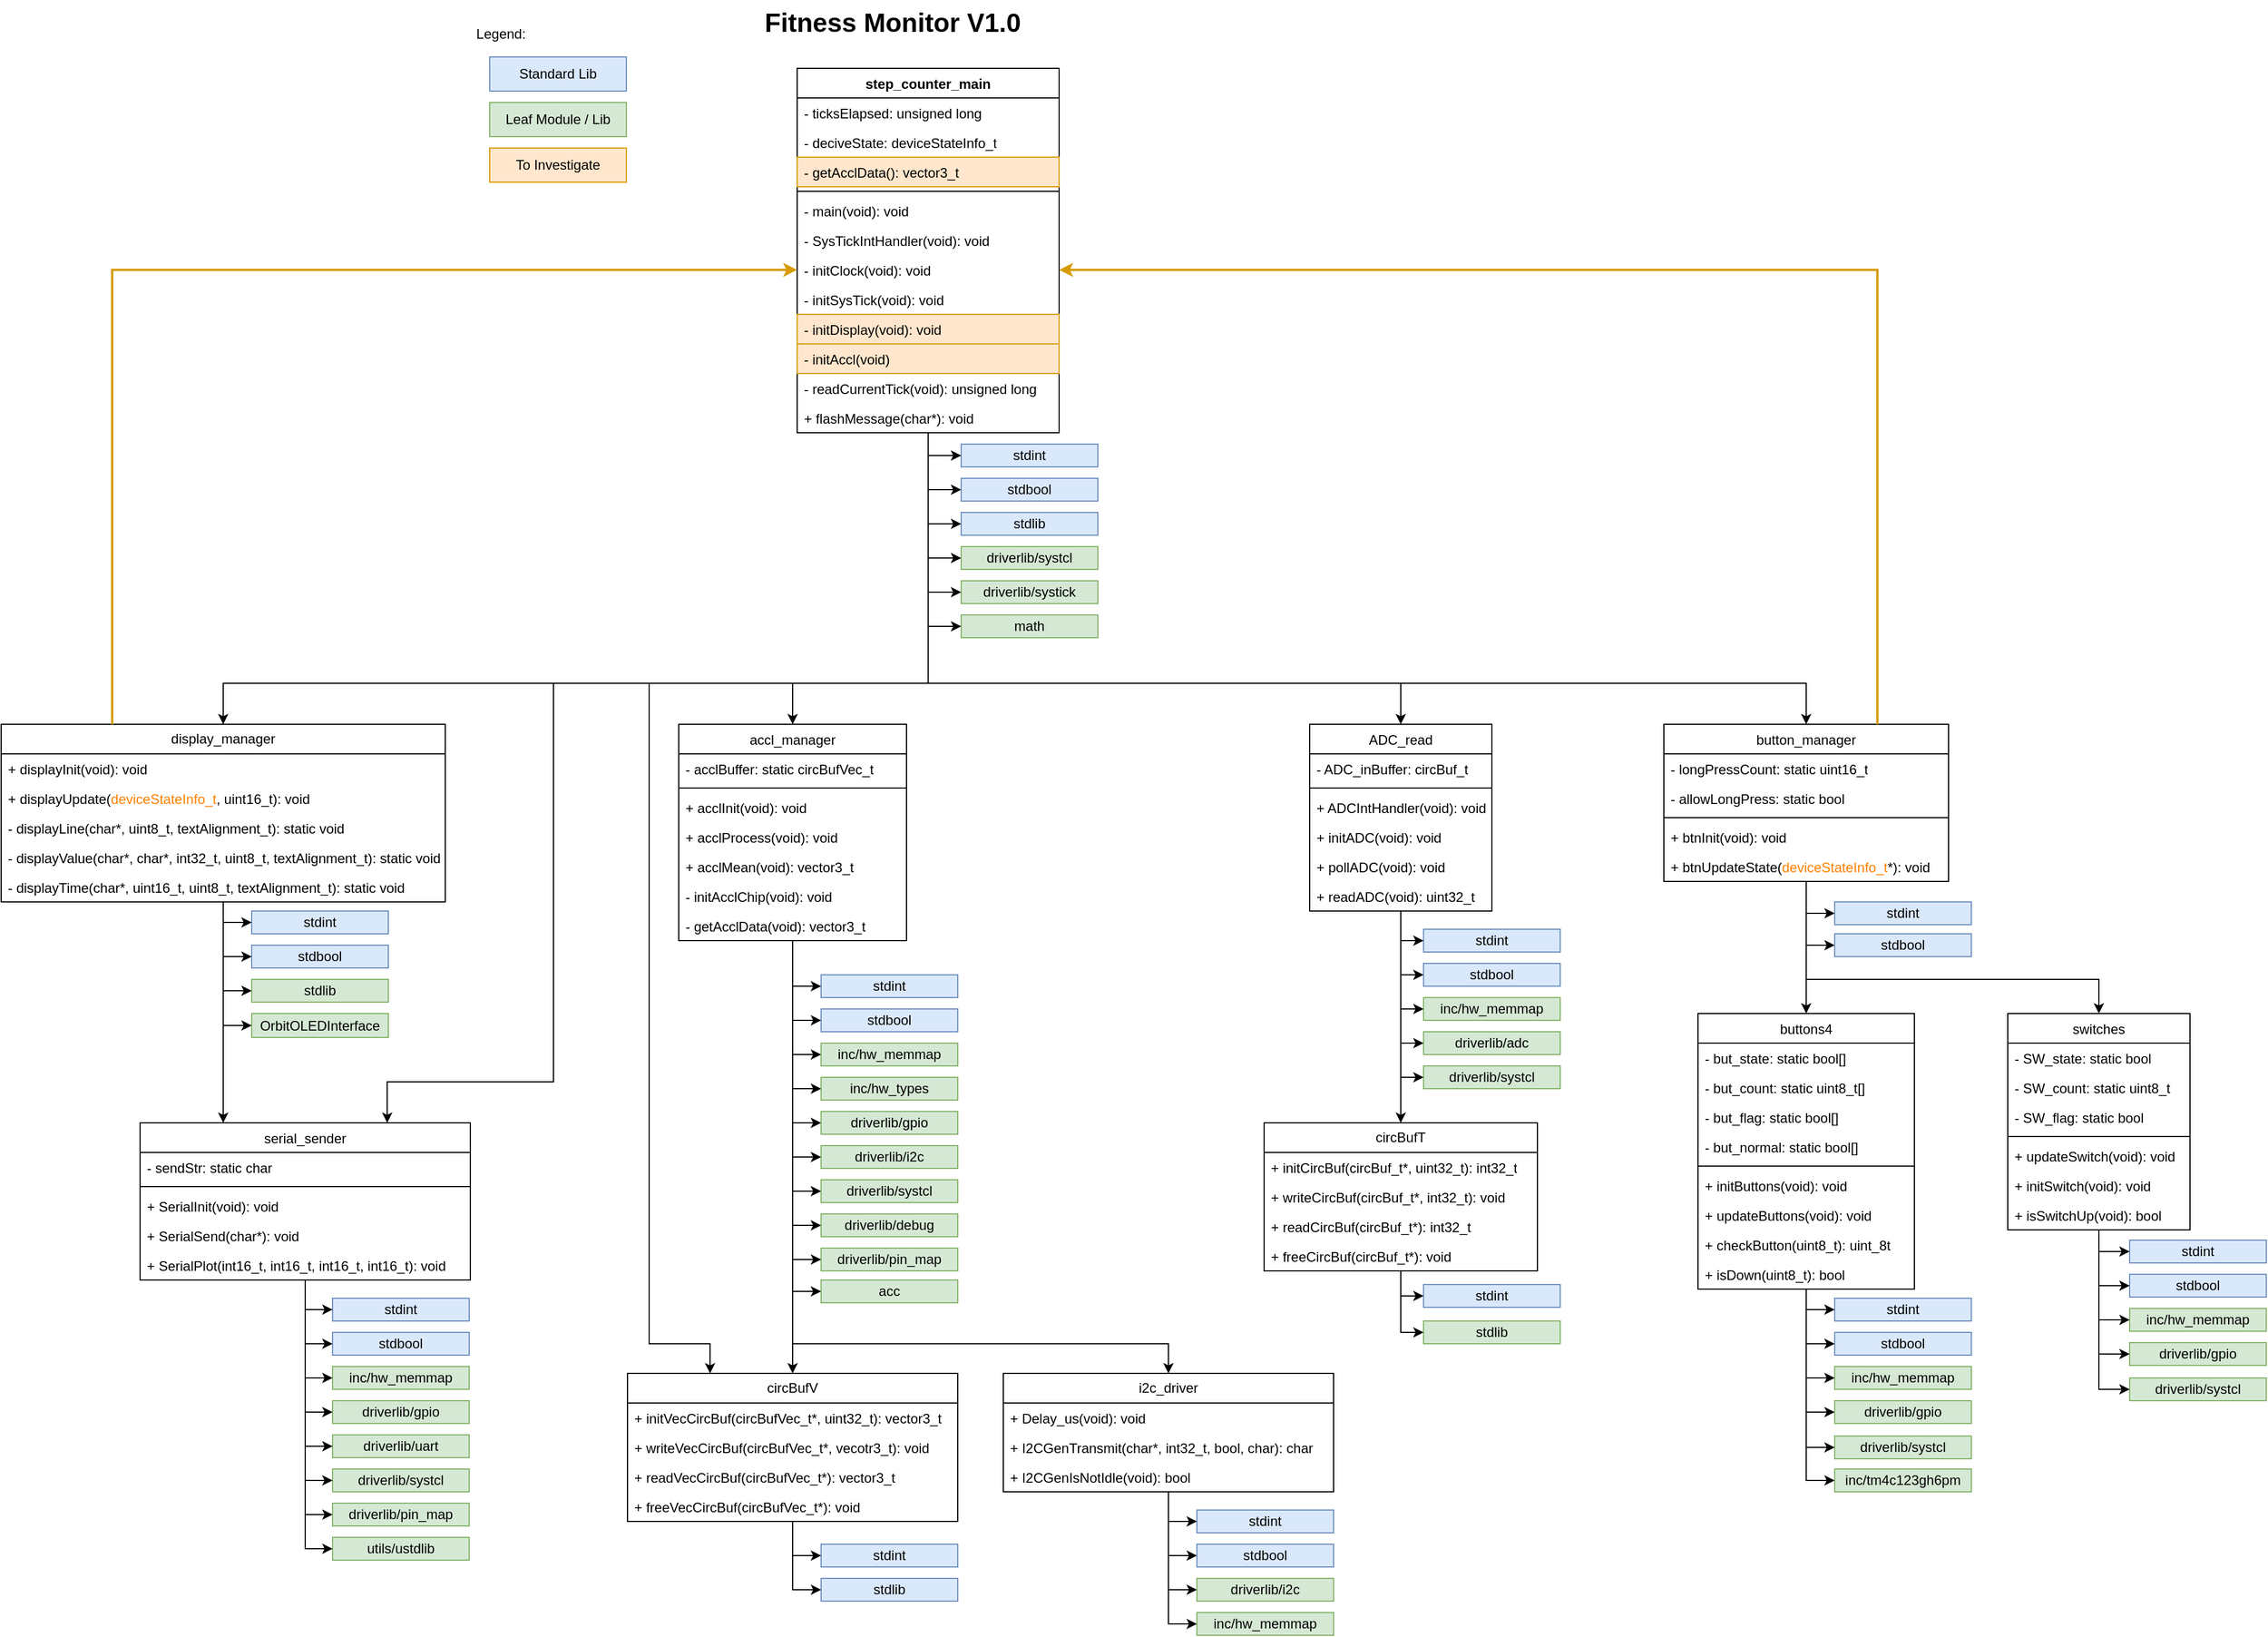 <mxfile version="21.7.5" type="device" pages="2">
  <diagram id="C5RBs43oDa-KdzZeNtuy" name="V1.0">
    <mxGraphModel dx="1948" dy="824" grid="1" gridSize="10" guides="1" tooltips="1" connect="1" arrows="1" fold="1" page="1" pageScale="1" pageWidth="827" pageHeight="1169" math="0" shadow="0">
      <root>
        <mxCell id="WIyWlLk6GJQsqaUBKTNV-0" />
        <mxCell id="WIyWlLk6GJQsqaUBKTNV-1" parent="WIyWlLk6GJQsqaUBKTNV-0" />
        <mxCell id="Jt16lTbCdvbwdwSpKUz_-0" value="Fitness Monitor V1.0" style="text;html=1;strokeColor=none;fillColor=none;align=center;verticalAlign=middle;whiteSpace=wrap;rounded=0;fontSize=23;fontStyle=1" parent="WIyWlLk6GJQsqaUBKTNV-1" vertex="1">
          <mxGeometry x="234" width="360" height="40" as="geometry" />
        </mxCell>
        <mxCell id="Jt16lTbCdvbwdwSpKUz_-6" value="display_manager" style="swimlane;fontStyle=0;childLayout=stackLayout;horizontal=1;startSize=26;fillColor=none;horizontalStack=0;resizeParent=1;resizeParentMax=0;resizeLast=0;collapsible=1;marginBottom=0;whiteSpace=wrap;html=1;" parent="WIyWlLk6GJQsqaUBKTNV-1" vertex="1">
          <mxGeometry x="-369" y="636" width="390" height="156" as="geometry" />
        </mxCell>
        <mxCell id="Jt16lTbCdvbwdwSpKUz_-41" value="+ displayInit(void): void" style="text;strokeColor=none;fillColor=none;align=left;verticalAlign=top;spacingLeft=4;spacingRight=4;overflow=hidden;rotatable=0;points=[[0,0.5],[1,0.5]];portConstraint=eastwest;whiteSpace=wrap;html=1;" parent="Jt16lTbCdvbwdwSpKUz_-6" vertex="1">
          <mxGeometry y="26" width="390" height="26" as="geometry" />
        </mxCell>
        <mxCell id="Jt16lTbCdvbwdwSpKUz_-42" value="+ displayUpdate(&lt;font color=&quot;#ff8000&quot;&gt;deviceStateInfo_t&lt;/font&gt;, uint16_t): void" style="text;strokeColor=none;fillColor=none;align=left;verticalAlign=top;spacingLeft=4;spacingRight=4;overflow=hidden;rotatable=0;points=[[0,0.5],[1,0.5]];portConstraint=eastwest;whiteSpace=wrap;html=1;" parent="Jt16lTbCdvbwdwSpKUz_-6" vertex="1">
          <mxGeometry y="52" width="390" height="26" as="geometry" />
        </mxCell>
        <mxCell id="Jt16lTbCdvbwdwSpKUz_-7" value="- displayLine(char*, uint8_t, textAlignment_t): static void" style="text;strokeColor=none;fillColor=none;align=left;verticalAlign=top;spacingLeft=4;spacingRight=4;overflow=hidden;rotatable=0;points=[[0,0.5],[1,0.5]];portConstraint=eastwest;whiteSpace=wrap;html=1;" parent="Jt16lTbCdvbwdwSpKUz_-6" vertex="1">
          <mxGeometry y="78" width="390" height="26" as="geometry" />
        </mxCell>
        <mxCell id="Jt16lTbCdvbwdwSpKUz_-8" value="- displayValue(char*, char*, int32_t, uint8_t, textAlignment_t): static void" style="text;strokeColor=none;fillColor=none;align=left;verticalAlign=top;spacingLeft=4;spacingRight=4;overflow=hidden;rotatable=0;points=[[0,0.5],[1,0.5]];portConstraint=eastwest;whiteSpace=wrap;html=1;" parent="Jt16lTbCdvbwdwSpKUz_-6" vertex="1">
          <mxGeometry y="104" width="390" height="26" as="geometry" />
        </mxCell>
        <mxCell id="Jt16lTbCdvbwdwSpKUz_-9" value="- displayTime(char*, uint16_t, uint8_t, textAlignment_t): static void" style="text;strokeColor=none;fillColor=none;align=left;verticalAlign=top;spacingLeft=4;spacingRight=4;overflow=hidden;rotatable=0;points=[[0,0.5,0,0,0],[0.5,1,0,0,0],[1,0.5,0,0,0]];portConstraint=eastwest;whiteSpace=wrap;html=1;" parent="Jt16lTbCdvbwdwSpKUz_-6" vertex="1">
          <mxGeometry y="130" width="390" height="26" as="geometry" />
        </mxCell>
        <mxCell id="Jt16lTbCdvbwdwSpKUz_-32" value="step_counter_main" style="swimlane;fontStyle=1;align=center;verticalAlign=top;childLayout=stackLayout;horizontal=1;startSize=26;horizontalStack=0;resizeParent=1;resizeParentMax=0;resizeLast=0;collapsible=1;marginBottom=0;whiteSpace=wrap;html=1;" parent="WIyWlLk6GJQsqaUBKTNV-1" vertex="1">
          <mxGeometry x="330" y="60" width="230" height="320" as="geometry" />
        </mxCell>
        <mxCell id="Jt16lTbCdvbwdwSpKUz_-33" value="- ticksElapsed: unsigned long" style="text;strokeColor=none;fillColor=none;align=left;verticalAlign=top;spacingLeft=4;spacingRight=4;overflow=hidden;rotatable=0;points=[[0,0.5],[1,0.5]];portConstraint=eastwest;whiteSpace=wrap;html=1;" parent="Jt16lTbCdvbwdwSpKUz_-32" vertex="1">
          <mxGeometry y="26" width="230" height="26" as="geometry" />
        </mxCell>
        <mxCell id="Jt16lTbCdvbwdwSpKUz_-36" value="- deciveState: deviceStateInfo_t" style="text;strokeColor=none;fillColor=none;align=left;verticalAlign=top;spacingLeft=4;spacingRight=4;overflow=hidden;rotatable=0;points=[[0,0.5],[1,0.5]];portConstraint=eastwest;whiteSpace=wrap;html=1;" parent="Jt16lTbCdvbwdwSpKUz_-32" vertex="1">
          <mxGeometry y="52" width="230" height="26" as="geometry" />
        </mxCell>
        <mxCell id="Jt16lTbCdvbwdwSpKUz_-39" value="- getAcclData(): vector3_t" style="text;strokeColor=#d79b00;fillColor=#ffe6cc;align=left;verticalAlign=top;spacingLeft=4;spacingRight=4;overflow=hidden;rotatable=0;points=[[0,0.5],[1,0.5]];portConstraint=eastwest;whiteSpace=wrap;html=1;" parent="Jt16lTbCdvbwdwSpKUz_-32" vertex="1">
          <mxGeometry y="78" width="230" height="26" as="geometry" />
        </mxCell>
        <mxCell id="Jt16lTbCdvbwdwSpKUz_-34" value="" style="line;strokeWidth=1;fillColor=none;align=left;verticalAlign=middle;spacingTop=-1;spacingLeft=3;spacingRight=3;rotatable=0;labelPosition=right;points=[];portConstraint=eastwest;strokeColor=inherit;" parent="Jt16lTbCdvbwdwSpKUz_-32" vertex="1">
          <mxGeometry y="104" width="230" height="8" as="geometry" />
        </mxCell>
        <mxCell id="Jt16lTbCdvbwdwSpKUz_-4" value="- main(void): void" style="text;strokeColor=none;fillColor=none;align=left;verticalAlign=top;spacingLeft=4;spacingRight=4;overflow=hidden;rotatable=0;points=[[0,0.5],[1,0.5]];portConstraint=eastwest;whiteSpace=wrap;html=1;" parent="Jt16lTbCdvbwdwSpKUz_-32" vertex="1">
          <mxGeometry y="112" width="230" height="26" as="geometry" />
        </mxCell>
        <mxCell id="Jt16lTbCdvbwdwSpKUz_-5" value="- SysTickIntHandler(void): void" style="text;strokeColor=none;fillColor=none;align=left;verticalAlign=top;spacingLeft=4;spacingRight=4;overflow=hidden;rotatable=0;points=[[0,0.5],[1,0.5]];portConstraint=eastwest;whiteSpace=wrap;html=1;" parent="Jt16lTbCdvbwdwSpKUz_-32" vertex="1">
          <mxGeometry y="138" width="230" height="26" as="geometry" />
        </mxCell>
        <mxCell id="Jt16lTbCdvbwdwSpKUz_-28" value="- initClock(void): void" style="text;strokeColor=none;fillColor=none;align=left;verticalAlign=top;spacingLeft=4;spacingRight=4;overflow=hidden;rotatable=0;points=[[0,0.5],[1,0.5]];portConstraint=eastwest;whiteSpace=wrap;html=1;" parent="Jt16lTbCdvbwdwSpKUz_-32" vertex="1">
          <mxGeometry y="164" width="230" height="26" as="geometry" />
        </mxCell>
        <mxCell id="Jt16lTbCdvbwdwSpKUz_-30" value="- initSysTick(void): void" style="text;strokeColor=none;fillColor=none;align=left;verticalAlign=top;spacingLeft=4;spacingRight=4;overflow=hidden;rotatable=0;points=[[0,0.5],[1,0.5]];portConstraint=eastwest;whiteSpace=wrap;html=1;" parent="Jt16lTbCdvbwdwSpKUz_-32" vertex="1">
          <mxGeometry y="190" width="230" height="26" as="geometry" />
        </mxCell>
        <mxCell id="Jt16lTbCdvbwdwSpKUz_-29" value="- initDisplay(void): void" style="text;strokeColor=#d79b00;fillColor=#ffe6cc;align=left;verticalAlign=top;spacingLeft=4;spacingRight=4;overflow=hidden;rotatable=0;points=[[0,0.5],[1,0.5]];portConstraint=eastwest;whiteSpace=wrap;html=1;" parent="Jt16lTbCdvbwdwSpKUz_-32" vertex="1">
          <mxGeometry y="216" width="230" height="26" as="geometry" />
        </mxCell>
        <mxCell id="Jt16lTbCdvbwdwSpKUz_-27" value="- initAccl(void)" style="text;strokeColor=#d79b00;fillColor=#ffe6cc;align=left;verticalAlign=top;spacingLeft=4;spacingRight=4;overflow=hidden;rotatable=0;points=[[0,0.5],[1,0.5]];portConstraint=eastwest;whiteSpace=wrap;html=1;" parent="Jt16lTbCdvbwdwSpKUz_-32" vertex="1">
          <mxGeometry y="242" width="230" height="26" as="geometry" />
        </mxCell>
        <mxCell id="Jt16lTbCdvbwdwSpKUz_-37" value="- readCurrentTick(void): unsigned long" style="text;strokeColor=none;fillColor=none;align=left;verticalAlign=top;spacingLeft=4;spacingRight=4;overflow=hidden;rotatable=0;points=[[0,0.5],[1,0.5]];portConstraint=eastwest;whiteSpace=wrap;html=1;" parent="Jt16lTbCdvbwdwSpKUz_-32" vertex="1">
          <mxGeometry y="268" width="230" height="26" as="geometry" />
        </mxCell>
        <mxCell id="Jt16lTbCdvbwdwSpKUz_-38" value="+ flashMessage(char*): void" style="text;strokeColor=none;fillColor=none;align=left;verticalAlign=top;spacingLeft=4;spacingRight=4;overflow=hidden;rotatable=0;points=[[0,0.5,0,0,0],[0.5,1,0,0,0],[1,0.5,0,0,0]];portConstraint=eastwest;whiteSpace=wrap;html=1;" parent="Jt16lTbCdvbwdwSpKUz_-32" vertex="1">
          <mxGeometry y="294" width="230" height="26" as="geometry" />
        </mxCell>
        <mxCell id="Jt16lTbCdvbwdwSpKUz_-50" value="OrbitOLEDInterface" style="html=1;whiteSpace=wrap;fillColor=#d5e8d4;strokeColor=#82b366;" parent="WIyWlLk6GJQsqaUBKTNV-1" vertex="1">
          <mxGeometry x="-149" y="890" width="120" height="21" as="geometry" />
        </mxCell>
        <mxCell id="Jt16lTbCdvbwdwSpKUz_-51" value="Leaf Module / Lib" style="html=1;whiteSpace=wrap;fillColor=#d5e8d4;strokeColor=#82b366;" parent="WIyWlLk6GJQsqaUBKTNV-1" vertex="1">
          <mxGeometry x="60" y="90" width="120" height="30" as="geometry" />
        </mxCell>
        <mxCell id="Jt16lTbCdvbwdwSpKUz_-52" value="Legend:" style="text;html=1;strokeColor=none;fillColor=none;align=center;verticalAlign=middle;whiteSpace=wrap;rounded=0;" parent="WIyWlLk6GJQsqaUBKTNV-1" vertex="1">
          <mxGeometry x="40" y="20" width="60" height="20" as="geometry" />
        </mxCell>
        <mxCell id="Jt16lTbCdvbwdwSpKUz_-53" value="To Investigate" style="html=1;whiteSpace=wrap;fillColor=#ffe6cc;strokeColor=#d79b00;" parent="WIyWlLk6GJQsqaUBKTNV-1" vertex="1">
          <mxGeometry x="60" y="130" width="120" height="30" as="geometry" />
        </mxCell>
        <mxCell id="Jt16lTbCdvbwdwSpKUz_-54" value="" style="endArrow=classic;html=1;rounded=0;entryX=0;entryY=0.5;entryDx=0;entryDy=0;edgeStyle=orthogonalEdgeStyle;exitX=0.5;exitY=1;exitDx=0;exitDy=0;exitPerimeter=0;" parent="WIyWlLk6GJQsqaUBKTNV-1" source="Jt16lTbCdvbwdwSpKUz_-9" target="Jt16lTbCdvbwdwSpKUz_-50" edge="1">
          <mxGeometry width="50" height="50" relative="1" as="geometry">
            <mxPoint x="-190" y="810" as="sourcePoint" />
            <mxPoint x="111" y="736" as="targetPoint" />
          </mxGeometry>
        </mxCell>
        <mxCell id="Jt16lTbCdvbwdwSpKUz_-55" value="serial_sender" style="swimlane;fontStyle=0;align=center;verticalAlign=top;childLayout=stackLayout;horizontal=1;startSize=26;horizontalStack=0;resizeParent=1;resizeParentMax=0;resizeLast=0;collapsible=1;marginBottom=0;whiteSpace=wrap;html=1;" parent="WIyWlLk6GJQsqaUBKTNV-1" vertex="1">
          <mxGeometry x="-247" y="986" width="290" height="138" as="geometry" />
        </mxCell>
        <mxCell id="Jt16lTbCdvbwdwSpKUz_-56" value="- sendStr: static char" style="text;strokeColor=none;fillColor=none;align=left;verticalAlign=top;spacingLeft=4;spacingRight=4;overflow=hidden;rotatable=0;points=[[0,0.5],[1,0.5]];portConstraint=eastwest;whiteSpace=wrap;html=1;" parent="Jt16lTbCdvbwdwSpKUz_-55" vertex="1">
          <mxGeometry y="26" width="290" height="26" as="geometry" />
        </mxCell>
        <mxCell id="Jt16lTbCdvbwdwSpKUz_-57" value="" style="line;strokeWidth=1;fillColor=none;align=left;verticalAlign=middle;spacingTop=-1;spacingLeft=3;spacingRight=3;rotatable=0;labelPosition=right;points=[];portConstraint=eastwest;strokeColor=inherit;" parent="Jt16lTbCdvbwdwSpKUz_-55" vertex="1">
          <mxGeometry y="52" width="290" height="8" as="geometry" />
        </mxCell>
        <mxCell id="Jt16lTbCdvbwdwSpKUz_-23" value="+ SerialInit(void): void" style="text;strokeColor=none;fillColor=none;align=left;verticalAlign=top;spacingLeft=4;spacingRight=4;overflow=hidden;rotatable=0;points=[[0,0.5],[1,0.5]];portConstraint=eastwest;whiteSpace=wrap;html=1;" parent="Jt16lTbCdvbwdwSpKUz_-55" vertex="1">
          <mxGeometry y="60" width="290" height="26" as="geometry" />
        </mxCell>
        <mxCell id="Jt16lTbCdvbwdwSpKUz_-24" value="+ SerialSend(char*): void" style="text;strokeColor=none;fillColor=none;align=left;verticalAlign=top;spacingLeft=4;spacingRight=4;overflow=hidden;rotatable=0;points=[[0,0.5],[1,0.5]];portConstraint=eastwest;whiteSpace=wrap;html=1;" parent="Jt16lTbCdvbwdwSpKUz_-55" vertex="1">
          <mxGeometry y="86" width="290" height="26" as="geometry" />
        </mxCell>
        <mxCell id="Jt16lTbCdvbwdwSpKUz_-25" value="+ SerialPlot(int16_t, int16_t, int16_t, int16_t): void" style="text;strokeColor=none;fillColor=none;align=left;verticalAlign=top;spacingLeft=4;spacingRight=4;overflow=hidden;rotatable=0;points=[[0,0.5,0,0,0],[0.5,1,0,0,0],[1,0.5,0,0,0]];portConstraint=eastwest;whiteSpace=wrap;html=1;" parent="Jt16lTbCdvbwdwSpKUz_-55" vertex="1">
          <mxGeometry y="112" width="290" height="26" as="geometry" />
        </mxCell>
        <mxCell id="Jt16lTbCdvbwdwSpKUz_-59" value="" style="endArrow=classic;html=1;rounded=0;edgeStyle=orthogonalEdgeStyle;fillColor=#ffe6cc;strokeColor=#000000;strokeWidth=1;exitX=0.5;exitY=1;exitDx=0;exitDy=0;exitPerimeter=0;entryX=0.25;entryY=0;entryDx=0;entryDy=0;" parent="WIyWlLk6GJQsqaUBKTNV-1" source="Jt16lTbCdvbwdwSpKUz_-9" target="Jt16lTbCdvbwdwSpKUz_-55" edge="1">
          <mxGeometry width="50" height="50" relative="1" as="geometry">
            <mxPoint x="-200" y="830" as="sourcePoint" />
            <mxPoint x="-110" y="970" as="targetPoint" />
            <Array as="points">
              <mxPoint x="-174" y="986" />
            </Array>
          </mxGeometry>
        </mxCell>
        <mxCell id="Jt16lTbCdvbwdwSpKUz_-60" value="" style="endArrow=classic;html=1;rounded=0;edgeStyle=orthogonalEdgeStyle;exitX=0.5;exitY=1;exitDx=0;exitDy=0;exitPerimeter=0;entryX=0.75;entryY=0;entryDx=0;entryDy=0;" parent="WIyWlLk6GJQsqaUBKTNV-1" source="Jt16lTbCdvbwdwSpKUz_-38" target="Jt16lTbCdvbwdwSpKUz_-55" edge="1">
          <mxGeometry x="0.03" y="-20" width="50" height="50" relative="1" as="geometry">
            <mxPoint x="460" y="390" as="sourcePoint" />
            <mxPoint x="20" y="970" as="targetPoint" />
            <Array as="points">
              <mxPoint x="445" y="600" />
              <mxPoint x="116" y="600" />
              <mxPoint x="116" y="950" />
              <mxPoint x="-30" y="950" />
              <mxPoint x="-30" y="986" />
            </Array>
            <mxPoint as="offset" />
          </mxGeometry>
        </mxCell>
        <mxCell id="Jt16lTbCdvbwdwSpKUz_-61" value="accl_manager" style="swimlane;fontStyle=0;align=center;verticalAlign=top;childLayout=stackLayout;horizontal=1;startSize=26;horizontalStack=0;resizeParent=1;resizeParentMax=0;resizeLast=0;collapsible=1;marginBottom=0;whiteSpace=wrap;html=1;" parent="WIyWlLk6GJQsqaUBKTNV-1" vertex="1">
          <mxGeometry x="226" y="636" width="200" height="190" as="geometry" />
        </mxCell>
        <mxCell id="Jt16lTbCdvbwdwSpKUz_-62" value="- acclBuffer: static circBufVec_t" style="text;strokeColor=none;fillColor=none;align=left;verticalAlign=top;spacingLeft=4;spacingRight=4;overflow=hidden;rotatable=0;points=[[0,0.5],[1,0.5]];portConstraint=eastwest;whiteSpace=wrap;html=1;" parent="Jt16lTbCdvbwdwSpKUz_-61" vertex="1">
          <mxGeometry y="26" width="200" height="26" as="geometry" />
        </mxCell>
        <mxCell id="Jt16lTbCdvbwdwSpKUz_-63" value="" style="line;strokeWidth=1;fillColor=none;align=left;verticalAlign=middle;spacingTop=-1;spacingLeft=3;spacingRight=3;rotatable=0;labelPosition=right;points=[];portConstraint=eastwest;strokeColor=inherit;" parent="Jt16lTbCdvbwdwSpKUz_-61" vertex="1">
          <mxGeometry y="52" width="200" height="8" as="geometry" />
        </mxCell>
        <mxCell id="Jt16lTbCdvbwdwSpKUz_-64" value="+ acclInit(void): void" style="text;strokeColor=none;fillColor=none;align=left;verticalAlign=top;spacingLeft=4;spacingRight=4;overflow=hidden;rotatable=0;points=[[0,0.5],[1,0.5]];portConstraint=eastwest;whiteSpace=wrap;html=1;" parent="Jt16lTbCdvbwdwSpKUz_-61" vertex="1">
          <mxGeometry y="60" width="200" height="26" as="geometry" />
        </mxCell>
        <mxCell id="Jt16lTbCdvbwdwSpKUz_-65" value="+ acclProcess(void): void" style="text;strokeColor=none;fillColor=none;align=left;verticalAlign=top;spacingLeft=4;spacingRight=4;overflow=hidden;rotatable=0;points=[[0,0.5],[1,0.5]];portConstraint=eastwest;whiteSpace=wrap;html=1;" parent="Jt16lTbCdvbwdwSpKUz_-61" vertex="1">
          <mxGeometry y="86" width="200" height="26" as="geometry" />
        </mxCell>
        <mxCell id="Jt16lTbCdvbwdwSpKUz_-66" value="+ acclMean(void): vector3_t" style="text;strokeColor=none;fillColor=none;align=left;verticalAlign=top;spacingLeft=4;spacingRight=4;overflow=hidden;rotatable=0;points=[[0,0.5],[1,0.5]];portConstraint=eastwest;whiteSpace=wrap;html=1;" parent="Jt16lTbCdvbwdwSpKUz_-61" vertex="1">
          <mxGeometry y="112" width="200" height="26" as="geometry" />
        </mxCell>
        <mxCell id="Jt16lTbCdvbwdwSpKUz_-67" value="- initAcclChip(void): void" style="text;strokeColor=none;fillColor=none;align=left;verticalAlign=top;spacingLeft=4;spacingRight=4;overflow=hidden;rotatable=0;points=[[0,0.5],[1,0.5]];portConstraint=eastwest;whiteSpace=wrap;html=1;" parent="Jt16lTbCdvbwdwSpKUz_-61" vertex="1">
          <mxGeometry y="138" width="200" height="26" as="geometry" />
        </mxCell>
        <mxCell id="Jt16lTbCdvbwdwSpKUz_-68" value="- getAcclData(void): vector3_t" style="text;strokeColor=none;fillColor=none;align=left;verticalAlign=top;spacingLeft=4;spacingRight=4;overflow=hidden;rotatable=0;points=[[0,0.5,0,0,0],[0.5,1,0,0,0],[1,0.5,0,0,0]];portConstraint=eastwest;whiteSpace=wrap;html=1;" parent="Jt16lTbCdvbwdwSpKUz_-61" vertex="1">
          <mxGeometry y="164" width="200" height="26" as="geometry" />
        </mxCell>
        <mxCell id="Jt16lTbCdvbwdwSpKUz_-69" value="" style="endArrow=classic;html=1;rounded=0;entryX=0.5;entryY=0;entryDx=0;entryDy=0;edgeStyle=orthogonalEdgeStyle;exitX=0.5;exitY=1;exitDx=0;exitDy=0;exitPerimeter=0;" parent="WIyWlLk6GJQsqaUBKTNV-1" source="Jt16lTbCdvbwdwSpKUz_-38" target="Jt16lTbCdvbwdwSpKUz_-61" edge="1">
          <mxGeometry width="50" height="50" relative="1" as="geometry">
            <mxPoint x="430" y="390" as="sourcePoint" />
            <mxPoint x="490" y="540" as="targetPoint" />
            <Array as="points">
              <mxPoint x="445" y="600" />
              <mxPoint x="326" y="600" />
            </Array>
          </mxGeometry>
        </mxCell>
        <mxCell id="Jt16lTbCdvbwdwSpKUz_-70" value="" style="endArrow=classic;html=1;rounded=0;edgeStyle=orthogonalEdgeStyle;entryX=0.5;entryY=0;entryDx=0;entryDy=0;exitX=0.5;exitY=1;exitDx=0;exitDy=0;exitPerimeter=0;" parent="WIyWlLk6GJQsqaUBKTNV-1" source="Jt16lTbCdvbwdwSpKUz_-38" target="Jt16lTbCdvbwdwSpKUz_-6" edge="1">
          <mxGeometry width="50" height="50" relative="1" as="geometry">
            <mxPoint x="420" y="390" as="sourcePoint" />
            <mxPoint x="320" y="450" as="targetPoint" />
            <Array as="points">
              <mxPoint x="445" y="600" />
              <mxPoint x="-174" y="600" />
            </Array>
          </mxGeometry>
        </mxCell>
        <mxCell id="Jt16lTbCdvbwdwSpKUz_-71" value="circBufV" style="swimlane;fontStyle=0;childLayout=stackLayout;horizontal=1;startSize=26;fillColor=none;horizontalStack=0;resizeParent=1;resizeParentMax=0;resizeLast=0;collapsible=1;marginBottom=0;whiteSpace=wrap;html=1;" parent="WIyWlLk6GJQsqaUBKTNV-1" vertex="1">
          <mxGeometry x="181" y="1206" width="290" height="130" as="geometry" />
        </mxCell>
        <mxCell id="Jt16lTbCdvbwdwSpKUz_-72" value="+ initVecCircBuf(circBufVec_t*, uint32_t): vector3_t" style="text;strokeColor=none;fillColor=none;align=left;verticalAlign=top;spacingLeft=4;spacingRight=4;overflow=hidden;rotatable=0;points=[[0,0.5],[1,0.5]];portConstraint=eastwest;whiteSpace=wrap;html=1;" parent="Jt16lTbCdvbwdwSpKUz_-71" vertex="1">
          <mxGeometry y="26" width="290" height="26" as="geometry" />
        </mxCell>
        <mxCell id="Jt16lTbCdvbwdwSpKUz_-73" value="+ writeVecCircBuf(circBufVec_t*, vecotr3_t): void" style="text;strokeColor=none;fillColor=none;align=left;verticalAlign=top;spacingLeft=4;spacingRight=4;overflow=hidden;rotatable=0;points=[[0,0.5],[1,0.5]];portConstraint=eastwest;whiteSpace=wrap;html=1;" parent="Jt16lTbCdvbwdwSpKUz_-71" vertex="1">
          <mxGeometry y="52" width="290" height="26" as="geometry" />
        </mxCell>
        <mxCell id="Jt16lTbCdvbwdwSpKUz_-74" value="+ readVecCircBuf(circBufVec_t*): vector3_t" style="text;strokeColor=none;fillColor=none;align=left;verticalAlign=top;spacingLeft=4;spacingRight=4;overflow=hidden;rotatable=0;points=[[0,0.5],[1,0.5]];portConstraint=eastwest;whiteSpace=wrap;html=1;" parent="Jt16lTbCdvbwdwSpKUz_-71" vertex="1">
          <mxGeometry y="78" width="290" height="26" as="geometry" />
        </mxCell>
        <mxCell id="Jt16lTbCdvbwdwSpKUz_-75" value="+ freeVecCircBuf(circBufVec_t*): void" style="text;strokeColor=none;fillColor=none;align=left;verticalAlign=top;spacingLeft=4;spacingRight=4;overflow=hidden;rotatable=0;points=[[0,0.5,0,0,0],[0.5,1,0,0,0],[1,0.5,0,0,0]];portConstraint=eastwest;whiteSpace=wrap;html=1;" parent="Jt16lTbCdvbwdwSpKUz_-71" vertex="1">
          <mxGeometry y="104" width="290" height="26" as="geometry" />
        </mxCell>
        <mxCell id="Jt16lTbCdvbwdwSpKUz_-76" value="" style="endArrow=classic;html=1;rounded=0;entryX=0.5;entryY=0;entryDx=0;entryDy=0;edgeStyle=orthogonalEdgeStyle;exitX=0.5;exitY=1;exitDx=0;exitDy=0;exitPerimeter=0;" parent="WIyWlLk6GJQsqaUBKTNV-1" source="Jt16lTbCdvbwdwSpKUz_-68" target="Jt16lTbCdvbwdwSpKUz_-71" edge="1">
          <mxGeometry width="50" height="50" relative="1" as="geometry">
            <mxPoint x="321" y="846" as="sourcePoint" />
            <mxPoint x="331" y="876" as="targetPoint" />
          </mxGeometry>
        </mxCell>
        <mxCell id="Jt16lTbCdvbwdwSpKUz_-84" value="circBufT" style="swimlane;fontStyle=0;childLayout=stackLayout;horizontal=1;startSize=26;fillColor=none;horizontalStack=0;resizeParent=1;resizeParentMax=0;resizeLast=0;collapsible=1;marginBottom=0;whiteSpace=wrap;html=1;" parent="WIyWlLk6GJQsqaUBKTNV-1" vertex="1">
          <mxGeometry x="740" y="986" width="240" height="130" as="geometry" />
        </mxCell>
        <mxCell id="Jt16lTbCdvbwdwSpKUz_-85" value="+ initCircBuf(circBuf_t*, uint32_t): int32_t" style="text;strokeColor=none;fillColor=none;align=left;verticalAlign=top;spacingLeft=4;spacingRight=4;overflow=hidden;rotatable=0;points=[[0,0.5],[1,0.5]];portConstraint=eastwest;whiteSpace=wrap;html=1;" parent="Jt16lTbCdvbwdwSpKUz_-84" vertex="1">
          <mxGeometry y="26" width="240" height="26" as="geometry" />
        </mxCell>
        <mxCell id="Jt16lTbCdvbwdwSpKUz_-86" value="+ writeCircBuf(circBuf_t*, int32_t): void" style="text;strokeColor=none;fillColor=none;align=left;verticalAlign=top;spacingLeft=4;spacingRight=4;overflow=hidden;rotatable=0;points=[[0,0.5],[1,0.5]];portConstraint=eastwest;whiteSpace=wrap;html=1;" parent="Jt16lTbCdvbwdwSpKUz_-84" vertex="1">
          <mxGeometry y="52" width="240" height="26" as="geometry" />
        </mxCell>
        <mxCell id="Jt16lTbCdvbwdwSpKUz_-87" value="+ readCircBuf(circBuf_t*): int32_t" style="text;strokeColor=none;fillColor=none;align=left;verticalAlign=top;spacingLeft=4;spacingRight=4;overflow=hidden;rotatable=0;points=[[0,0.5],[1,0.5]];portConstraint=eastwest;whiteSpace=wrap;html=1;" parent="Jt16lTbCdvbwdwSpKUz_-84" vertex="1">
          <mxGeometry y="78" width="240" height="26" as="geometry" />
        </mxCell>
        <mxCell id="Jt16lTbCdvbwdwSpKUz_-88" value="+ freeCircBuf(circBuf_t*): void" style="text;strokeColor=none;fillColor=none;align=left;verticalAlign=top;spacingLeft=4;spacingRight=4;overflow=hidden;rotatable=0;points=[[0,0.5,0,0,0],[0.5,1,0,0,0],[1,0.5,0,0,0]];portConstraint=eastwest;whiteSpace=wrap;html=1;" parent="Jt16lTbCdvbwdwSpKUz_-84" vertex="1">
          <mxGeometry y="104" width="240" height="26" as="geometry" />
        </mxCell>
        <mxCell id="Jt16lTbCdvbwdwSpKUz_-89" value="" style="endArrow=classic;html=1;rounded=0;entryX=0.5;entryY=0;entryDx=0;entryDy=0;edgeStyle=orthogonalEdgeStyle;exitX=0.5;exitY=1;exitDx=0;exitDy=0;exitPerimeter=0;" parent="WIyWlLk6GJQsqaUBKTNV-1" source="Jt16lTbCdvbwdwSpKUz_-80" target="Jt16lTbCdvbwdwSpKUz_-84" edge="1">
          <mxGeometry width="50" height="50" relative="1" as="geometry">
            <mxPoint x="850" y="826" as="sourcePoint" />
            <mxPoint x="400" y="796" as="targetPoint" />
            <Array as="points" />
          </mxGeometry>
        </mxCell>
        <mxCell id="Jt16lTbCdvbwdwSpKUz_-77" value="ADC_read" style="swimlane;fontStyle=0;align=center;verticalAlign=top;childLayout=stackLayout;horizontal=1;startSize=26;horizontalStack=0;resizeParent=1;resizeParentMax=0;resizeLast=0;collapsible=1;marginBottom=0;whiteSpace=wrap;html=1;" parent="WIyWlLk6GJQsqaUBKTNV-1" vertex="1">
          <mxGeometry x="780" y="636" width="160" height="164" as="geometry" />
        </mxCell>
        <mxCell id="Jt16lTbCdvbwdwSpKUz_-78" value="- ADC_inBuffer: circBuf_t" style="text;strokeColor=none;fillColor=none;align=left;verticalAlign=top;spacingLeft=4;spacingRight=4;overflow=hidden;rotatable=0;points=[[0,0.5],[1,0.5]];portConstraint=eastwest;whiteSpace=wrap;html=1;" parent="Jt16lTbCdvbwdwSpKUz_-77" vertex="1">
          <mxGeometry y="26" width="160" height="26" as="geometry" />
        </mxCell>
        <mxCell id="Jt16lTbCdvbwdwSpKUz_-79" value="" style="line;strokeWidth=1;fillColor=none;align=left;verticalAlign=middle;spacingTop=-1;spacingLeft=3;spacingRight=3;rotatable=0;labelPosition=right;points=[];portConstraint=eastwest;strokeColor=inherit;" parent="Jt16lTbCdvbwdwSpKUz_-77" vertex="1">
          <mxGeometry y="52" width="160" height="8" as="geometry" />
        </mxCell>
        <mxCell id="Jt16lTbCdvbwdwSpKUz_-82" value="+ ADCIntHandler(void): void" style="text;strokeColor=none;fillColor=none;align=left;verticalAlign=top;spacingLeft=4;spacingRight=4;overflow=hidden;rotatable=0;points=[[0,0.5],[1,0.5]];portConstraint=eastwest;whiteSpace=wrap;html=1;" parent="Jt16lTbCdvbwdwSpKUz_-77" vertex="1">
          <mxGeometry y="60" width="160" height="26" as="geometry" />
        </mxCell>
        <mxCell id="Jt16lTbCdvbwdwSpKUz_-83" value="+ initADC(void): void" style="text;strokeColor=none;fillColor=none;align=left;verticalAlign=top;spacingLeft=4;spacingRight=4;overflow=hidden;rotatable=0;points=[[0,0.5],[1,0.5]];portConstraint=eastwest;whiteSpace=wrap;html=1;" parent="Jt16lTbCdvbwdwSpKUz_-77" vertex="1">
          <mxGeometry y="86" width="160" height="26" as="geometry" />
        </mxCell>
        <mxCell id="Jt16lTbCdvbwdwSpKUz_-81" value="+ pollADC(void): void" style="text;strokeColor=none;fillColor=none;align=left;verticalAlign=top;spacingLeft=4;spacingRight=4;overflow=hidden;rotatable=0;points=[[0,0.5],[1,0.5]];portConstraint=eastwest;whiteSpace=wrap;html=1;" parent="Jt16lTbCdvbwdwSpKUz_-77" vertex="1">
          <mxGeometry y="112" width="160" height="26" as="geometry" />
        </mxCell>
        <mxCell id="Jt16lTbCdvbwdwSpKUz_-80" value="+ readADC(void): uint32_t" style="text;strokeColor=none;fillColor=none;align=left;verticalAlign=top;spacingLeft=4;spacingRight=4;overflow=hidden;rotatable=0;points=[[0,0.5,0,0,0],[0.5,1,0,0,0],[1,0.5,0,0,0]];portConstraint=eastwest;whiteSpace=wrap;html=1;" parent="Jt16lTbCdvbwdwSpKUz_-77" vertex="1">
          <mxGeometry y="138" width="160" height="26" as="geometry" />
        </mxCell>
        <mxCell id="Jt16lTbCdvbwdwSpKUz_-90" value="button_manager" style="swimlane;fontStyle=0;align=center;verticalAlign=top;childLayout=stackLayout;horizontal=1;startSize=26;horizontalStack=0;resizeParent=1;resizeParentMax=0;resizeLast=0;collapsible=1;marginBottom=0;whiteSpace=wrap;html=1;" parent="WIyWlLk6GJQsqaUBKTNV-1" vertex="1">
          <mxGeometry x="1091" y="636" width="250" height="138" as="geometry" />
        </mxCell>
        <mxCell id="Jt16lTbCdvbwdwSpKUz_-91" value="- longPressCount: static uint16_t" style="text;strokeColor=none;fillColor=none;align=left;verticalAlign=top;spacingLeft=4;spacingRight=4;overflow=hidden;rotatable=0;points=[[0,0.5],[1,0.5]];portConstraint=eastwest;whiteSpace=wrap;html=1;" parent="Jt16lTbCdvbwdwSpKUz_-90" vertex="1">
          <mxGeometry y="26" width="250" height="26" as="geometry" />
        </mxCell>
        <mxCell id="Jt16lTbCdvbwdwSpKUz_-94" value="- allowLongPress: static bool" style="text;strokeColor=none;fillColor=none;align=left;verticalAlign=top;spacingLeft=4;spacingRight=4;overflow=hidden;rotatable=0;points=[[0,0.5],[1,0.5]];portConstraint=eastwest;whiteSpace=wrap;html=1;" parent="Jt16lTbCdvbwdwSpKUz_-90" vertex="1">
          <mxGeometry y="52" width="250" height="26" as="geometry" />
        </mxCell>
        <mxCell id="Jt16lTbCdvbwdwSpKUz_-92" value="" style="line;strokeWidth=1;fillColor=none;align=left;verticalAlign=middle;spacingTop=-1;spacingLeft=3;spacingRight=3;rotatable=0;labelPosition=right;points=[];portConstraint=eastwest;strokeColor=inherit;" parent="Jt16lTbCdvbwdwSpKUz_-90" vertex="1">
          <mxGeometry y="78" width="250" height="8" as="geometry" />
        </mxCell>
        <mxCell id="Jt16lTbCdvbwdwSpKUz_-93" value="+ btnInit(void): void" style="text;strokeColor=none;fillColor=none;align=left;verticalAlign=top;spacingLeft=4;spacingRight=4;overflow=hidden;rotatable=0;points=[[0,0.5],[1,0.5]];portConstraint=eastwest;whiteSpace=wrap;html=1;" parent="Jt16lTbCdvbwdwSpKUz_-90" vertex="1">
          <mxGeometry y="86" width="250" height="26" as="geometry" />
        </mxCell>
        <mxCell id="Jt16lTbCdvbwdwSpKUz_-95" value="+ btnUpdateState(&lt;font color=&quot;#ff8000&quot;&gt;deviceStateInfo_t&lt;/font&gt;*): void" style="text;strokeColor=none;fillColor=none;align=left;verticalAlign=top;spacingLeft=4;spacingRight=4;overflow=hidden;rotatable=0;points=[[0,0.5,0,0,0],[0.5,1,0,0,0],[1,0.5,0,0,0]];portConstraint=eastwest;whiteSpace=wrap;html=1;" parent="Jt16lTbCdvbwdwSpKUz_-90" vertex="1">
          <mxGeometry y="112" width="250" height="26" as="geometry" />
        </mxCell>
        <mxCell id="Jt16lTbCdvbwdwSpKUz_-96" value="" style="endArrow=classic;html=1;rounded=0;entryX=0.5;entryY=0;entryDx=0;entryDy=0;edgeStyle=orthogonalEdgeStyle;exitX=0.5;exitY=1;exitDx=0;exitDy=0;exitPerimeter=0;" parent="WIyWlLk6GJQsqaUBKTNV-1" source="Jt16lTbCdvbwdwSpKUz_-38" target="Jt16lTbCdvbwdwSpKUz_-77" edge="1">
          <mxGeometry width="50" height="50" relative="1" as="geometry">
            <mxPoint x="420" y="400" as="sourcePoint" />
            <mxPoint x="610" y="360" as="targetPoint" />
            <Array as="points">
              <mxPoint x="445" y="600" />
              <mxPoint x="860" y="600" />
            </Array>
          </mxGeometry>
        </mxCell>
        <mxCell id="Jt16lTbCdvbwdwSpKUz_-97" value="" style="endArrow=classic;html=1;rounded=0;entryX=0.5;entryY=0;entryDx=0;entryDy=0;edgeStyle=orthogonalEdgeStyle;exitX=0.5;exitY=1;exitDx=0;exitDy=0;exitPerimeter=0;" parent="WIyWlLk6GJQsqaUBKTNV-1" source="Jt16lTbCdvbwdwSpKUz_-38" target="Jt16lTbCdvbwdwSpKUz_-90" edge="1">
          <mxGeometry width="50" height="50" relative="1" as="geometry">
            <mxPoint x="420" y="410" as="sourcePoint" />
            <mxPoint x="610" y="360" as="targetPoint" />
            <Array as="points">
              <mxPoint x="445" y="600" />
              <mxPoint x="1216" y="600" />
            </Array>
          </mxGeometry>
        </mxCell>
        <mxCell id="Jt16lTbCdvbwdwSpKUz_-98" value="" style="endArrow=classic;html=1;rounded=0;entryX=1;entryY=0.5;entryDx=0;entryDy=0;exitX=0.75;exitY=0;exitDx=0;exitDy=0;edgeStyle=orthogonalEdgeStyle;fillColor=#ffe6cc;strokeColor=#d79b00;strokeWidth=2;" parent="WIyWlLk6GJQsqaUBKTNV-1" source="Jt16lTbCdvbwdwSpKUz_-90" target="Jt16lTbCdvbwdwSpKUz_-28" edge="1">
          <mxGeometry width="50" height="50" relative="1" as="geometry">
            <mxPoint x="500" y="430" as="sourcePoint" />
            <mxPoint x="550" y="380" as="targetPoint" />
          </mxGeometry>
        </mxCell>
        <mxCell id="Jt16lTbCdvbwdwSpKUz_-99" value="buttons4" style="swimlane;fontStyle=0;align=center;verticalAlign=top;childLayout=stackLayout;horizontal=1;startSize=26;horizontalStack=0;resizeParent=1;resizeParentMax=0;resizeLast=0;collapsible=1;marginBottom=0;whiteSpace=wrap;html=1;" parent="WIyWlLk6GJQsqaUBKTNV-1" vertex="1">
          <mxGeometry x="1121" y="890" width="190" height="242" as="geometry" />
        </mxCell>
        <mxCell id="Jt16lTbCdvbwdwSpKUz_-104" value="- but_state: static bool[]" style="text;strokeColor=none;fillColor=none;align=left;verticalAlign=top;spacingLeft=4;spacingRight=4;overflow=hidden;rotatable=0;points=[[0,0.5],[1,0.5]];portConstraint=eastwest;whiteSpace=wrap;html=1;" parent="Jt16lTbCdvbwdwSpKUz_-99" vertex="1">
          <mxGeometry y="26" width="190" height="26" as="geometry" />
        </mxCell>
        <mxCell id="Jt16lTbCdvbwdwSpKUz_-106" value="- but_count: static uint8_t[]" style="text;strokeColor=none;fillColor=none;align=left;verticalAlign=top;spacingLeft=4;spacingRight=4;overflow=hidden;rotatable=0;points=[[0,0.5],[1,0.5]];portConstraint=eastwest;whiteSpace=wrap;html=1;" parent="Jt16lTbCdvbwdwSpKUz_-99" vertex="1">
          <mxGeometry y="52" width="190" height="26" as="geometry" />
        </mxCell>
        <mxCell id="Jt16lTbCdvbwdwSpKUz_-105" value="- but_flag: static bool[]" style="text;strokeColor=none;fillColor=none;align=left;verticalAlign=top;spacingLeft=4;spacingRight=4;overflow=hidden;rotatable=0;points=[[0,0.5],[1,0.5]];portConstraint=eastwest;whiteSpace=wrap;html=1;" parent="Jt16lTbCdvbwdwSpKUz_-99" vertex="1">
          <mxGeometry y="78" width="190" height="26" as="geometry" />
        </mxCell>
        <mxCell id="Jt16lTbCdvbwdwSpKUz_-103" value="- but_normal: static bool[]" style="text;strokeColor=none;fillColor=none;align=left;verticalAlign=top;spacingLeft=4;spacingRight=4;overflow=hidden;rotatable=0;points=[[0,0.5],[1,0.5]];portConstraint=eastwest;whiteSpace=wrap;html=1;" parent="Jt16lTbCdvbwdwSpKUz_-99" vertex="1">
          <mxGeometry y="104" width="190" height="26" as="geometry" />
        </mxCell>
        <mxCell id="Jt16lTbCdvbwdwSpKUz_-101" value="" style="line;strokeWidth=1;fillColor=none;align=left;verticalAlign=middle;spacingTop=-1;spacingLeft=3;spacingRight=3;rotatable=0;labelPosition=right;points=[];portConstraint=eastwest;strokeColor=inherit;" parent="Jt16lTbCdvbwdwSpKUz_-99" vertex="1">
          <mxGeometry y="130" width="190" height="8" as="geometry" />
        </mxCell>
        <mxCell id="Jt16lTbCdvbwdwSpKUz_-107" value="+ initButtons(void): void" style="text;strokeColor=none;fillColor=none;align=left;verticalAlign=top;spacingLeft=4;spacingRight=4;overflow=hidden;rotatable=0;points=[[0,0.5],[1,0.5]];portConstraint=eastwest;whiteSpace=wrap;html=1;" parent="Jt16lTbCdvbwdwSpKUz_-99" vertex="1">
          <mxGeometry y="138" width="190" height="26" as="geometry" />
        </mxCell>
        <mxCell id="Jt16lTbCdvbwdwSpKUz_-109" value="+ updateButtons(void): void" style="text;strokeColor=none;fillColor=none;align=left;verticalAlign=top;spacingLeft=4;spacingRight=4;overflow=hidden;rotatable=0;points=[[0,0.5],[1,0.5]];portConstraint=eastwest;whiteSpace=wrap;html=1;" parent="Jt16lTbCdvbwdwSpKUz_-99" vertex="1">
          <mxGeometry y="164" width="190" height="26" as="geometry" />
        </mxCell>
        <mxCell id="Jt16lTbCdvbwdwSpKUz_-108" value="+ checkButton(uint8_t): uint_8t" style="text;strokeColor=none;fillColor=none;align=left;verticalAlign=top;spacingLeft=4;spacingRight=4;overflow=hidden;rotatable=0;points=[[0,0.5],[1,0.5]];portConstraint=eastwest;whiteSpace=wrap;html=1;" parent="Jt16lTbCdvbwdwSpKUz_-99" vertex="1">
          <mxGeometry y="190" width="190" height="26" as="geometry" />
        </mxCell>
        <mxCell id="Jt16lTbCdvbwdwSpKUz_-102" value="+ isDown(uint8_t): bool" style="text;strokeColor=none;fillColor=none;align=left;verticalAlign=top;spacingLeft=4;spacingRight=4;overflow=hidden;rotatable=0;points=[[0,0.5,0,0,0],[0.5,1,0,0,0],[1,0.5,0,0,0]];portConstraint=eastwest;whiteSpace=wrap;html=1;" parent="Jt16lTbCdvbwdwSpKUz_-99" vertex="1">
          <mxGeometry y="216" width="190" height="26" as="geometry" />
        </mxCell>
        <mxCell id="Jt16lTbCdvbwdwSpKUz_-110" value="&lt;span style=&quot;font-weight: normal;&quot;&gt;switches&lt;br&gt;&lt;/span&gt;" style="swimlane;fontStyle=1;align=center;verticalAlign=top;childLayout=stackLayout;horizontal=1;startSize=26;horizontalStack=0;resizeParent=1;resizeParentMax=0;resizeLast=0;collapsible=1;marginBottom=0;whiteSpace=wrap;html=1;" parent="WIyWlLk6GJQsqaUBKTNV-1" vertex="1">
          <mxGeometry x="1393" y="890" width="160" height="190" as="geometry" />
        </mxCell>
        <mxCell id="Jt16lTbCdvbwdwSpKUz_-111" value="- SW_state: static bool" style="text;strokeColor=none;fillColor=none;align=left;verticalAlign=top;spacingLeft=4;spacingRight=4;overflow=hidden;rotatable=0;points=[[0,0.5],[1,0.5]];portConstraint=eastwest;whiteSpace=wrap;html=1;" parent="Jt16lTbCdvbwdwSpKUz_-110" vertex="1">
          <mxGeometry y="26" width="160" height="26" as="geometry" />
        </mxCell>
        <mxCell id="Jt16lTbCdvbwdwSpKUz_-116" value="- SW_count: static uint8_t" style="text;strokeColor=none;fillColor=none;align=left;verticalAlign=top;spacingLeft=4;spacingRight=4;overflow=hidden;rotatable=0;points=[[0,0.5],[1,0.5]];portConstraint=eastwest;whiteSpace=wrap;html=1;" parent="Jt16lTbCdvbwdwSpKUz_-110" vertex="1">
          <mxGeometry y="52" width="160" height="26" as="geometry" />
        </mxCell>
        <mxCell id="Jt16lTbCdvbwdwSpKUz_-115" value="- SW_flag: static bool" style="text;strokeColor=none;fillColor=none;align=left;verticalAlign=top;spacingLeft=4;spacingRight=4;overflow=hidden;rotatable=0;points=[[0,0.5],[1,0.5]];portConstraint=eastwest;whiteSpace=wrap;html=1;" parent="Jt16lTbCdvbwdwSpKUz_-110" vertex="1">
          <mxGeometry y="78" width="160" height="26" as="geometry" />
        </mxCell>
        <mxCell id="Jt16lTbCdvbwdwSpKUz_-112" value="" style="line;strokeWidth=1;fillColor=none;align=left;verticalAlign=middle;spacingTop=-1;spacingLeft=3;spacingRight=3;rotatable=0;labelPosition=right;points=[];portConstraint=eastwest;strokeColor=inherit;" parent="Jt16lTbCdvbwdwSpKUz_-110" vertex="1">
          <mxGeometry y="104" width="160" height="8" as="geometry" />
        </mxCell>
        <mxCell id="Jt16lTbCdvbwdwSpKUz_-118" value="+ updateSwitch(void): void" style="text;strokeColor=none;fillColor=none;align=left;verticalAlign=top;spacingLeft=4;spacingRight=4;overflow=hidden;rotatable=0;points=[[0,0.5],[1,0.5]];portConstraint=eastwest;whiteSpace=wrap;html=1;" parent="Jt16lTbCdvbwdwSpKUz_-110" vertex="1">
          <mxGeometry y="112" width="160" height="26" as="geometry" />
        </mxCell>
        <mxCell id="Jt16lTbCdvbwdwSpKUz_-117" value="+ initSwitch(void): void" style="text;strokeColor=none;fillColor=none;align=left;verticalAlign=top;spacingLeft=4;spacingRight=4;overflow=hidden;rotatable=0;points=[[0,0.5],[1,0.5]];portConstraint=eastwest;whiteSpace=wrap;html=1;" parent="Jt16lTbCdvbwdwSpKUz_-110" vertex="1">
          <mxGeometry y="138" width="160" height="26" as="geometry" />
        </mxCell>
        <mxCell id="Jt16lTbCdvbwdwSpKUz_-113" value="+ isSwitchUp(void): bool" style="text;strokeColor=none;fillColor=none;align=left;verticalAlign=top;spacingLeft=4;spacingRight=4;overflow=hidden;rotatable=0;points=[[0,0.5,0,0,0],[0.5,1,0,0,0],[1,0.5,0,0,0]];portConstraint=eastwest;whiteSpace=wrap;html=1;" parent="Jt16lTbCdvbwdwSpKUz_-110" vertex="1">
          <mxGeometry y="164" width="160" height="26" as="geometry" />
        </mxCell>
        <mxCell id="Jt16lTbCdvbwdwSpKUz_-119" value="" style="endArrow=classic;html=1;rounded=0;entryX=0.5;entryY=0;entryDx=0;entryDy=0;edgeStyle=orthogonalEdgeStyle;exitX=0.5;exitY=1;exitDx=0;exitDy=0;exitPerimeter=0;" parent="WIyWlLk6GJQsqaUBKTNV-1" source="Jt16lTbCdvbwdwSpKUz_-95" target="Jt16lTbCdvbwdwSpKUz_-99" edge="1">
          <mxGeometry width="50" height="50" relative="1" as="geometry">
            <mxPoint x="1210" y="790" as="sourcePoint" />
            <mxPoint x="1191" y="856" as="targetPoint" />
          </mxGeometry>
        </mxCell>
        <mxCell id="Jt16lTbCdvbwdwSpKUz_-120" value="" style="endArrow=classic;html=1;rounded=0;entryX=0.5;entryY=0;entryDx=0;entryDy=0;edgeStyle=orthogonalEdgeStyle;exitX=0.5;exitY=1;exitDx=0;exitDy=0;exitPerimeter=0;" parent="WIyWlLk6GJQsqaUBKTNV-1" source="Jt16lTbCdvbwdwSpKUz_-95" target="Jt16lTbCdvbwdwSpKUz_-110" edge="1">
          <mxGeometry width="50" height="50" relative="1" as="geometry">
            <mxPoint x="1230" y="790" as="sourcePoint" />
            <mxPoint x="1191" y="856" as="targetPoint" />
            <Array as="points">
              <mxPoint x="1216" y="860" />
              <mxPoint x="1473" y="860" />
            </Array>
          </mxGeometry>
        </mxCell>
        <mxCell id="Jt16lTbCdvbwdwSpKUz_-121" value="i2c_driver" style="swimlane;fontStyle=0;childLayout=stackLayout;horizontal=1;startSize=26;fillColor=none;horizontalStack=0;resizeParent=1;resizeParentMax=0;resizeLast=0;collapsible=1;marginBottom=0;whiteSpace=wrap;html=1;" parent="WIyWlLk6GJQsqaUBKTNV-1" vertex="1">
          <mxGeometry x="511" y="1206" width="290" height="104" as="geometry" />
        </mxCell>
        <mxCell id="Jt16lTbCdvbwdwSpKUz_-123" value="+ Delay_us(void): void" style="text;strokeColor=none;fillColor=none;align=left;verticalAlign=top;spacingLeft=4;spacingRight=4;overflow=hidden;rotatable=0;points=[[0,0.5],[1,0.5]];portConstraint=eastwest;whiteSpace=wrap;html=1;" parent="Jt16lTbCdvbwdwSpKUz_-121" vertex="1">
          <mxGeometry y="26" width="290" height="26" as="geometry" />
        </mxCell>
        <mxCell id="Jt16lTbCdvbwdwSpKUz_-125" value="+ I2CGenTransmit(char*, int32_t, bool, char): char" style="text;strokeColor=none;fillColor=none;align=left;verticalAlign=top;spacingLeft=4;spacingRight=4;overflow=hidden;rotatable=0;points=[[0,0.5],[1,0.5]];portConstraint=eastwest;whiteSpace=wrap;html=1;" parent="Jt16lTbCdvbwdwSpKUz_-121" vertex="1">
          <mxGeometry y="52" width="290" height="26" as="geometry" />
        </mxCell>
        <mxCell id="Jt16lTbCdvbwdwSpKUz_-124" value="+ I2CGenIsNotIdle(void): bool" style="text;strokeColor=none;fillColor=none;align=left;verticalAlign=top;spacingLeft=4;spacingRight=4;overflow=hidden;rotatable=0;points=[[0,0.5,0,0,0],[0.5,1,0,0,0],[1,0.5,0,0,0]];portConstraint=eastwest;whiteSpace=wrap;html=1;" parent="Jt16lTbCdvbwdwSpKUz_-121" vertex="1">
          <mxGeometry y="78" width="290" height="26" as="geometry" />
        </mxCell>
        <mxCell id="Jt16lTbCdvbwdwSpKUz_-127" value="" style="endArrow=classic;html=1;rounded=0;entryX=0.5;entryY=0;entryDx=0;entryDy=0;edgeStyle=orthogonalEdgeStyle;exitX=0.5;exitY=1;exitDx=0;exitDy=0;exitPerimeter=0;" parent="WIyWlLk6GJQsqaUBKTNV-1" source="Jt16lTbCdvbwdwSpKUz_-68" target="Jt16lTbCdvbwdwSpKUz_-121" edge="1">
          <mxGeometry width="50" height="50" relative="1" as="geometry">
            <mxPoint x="311" y="856" as="sourcePoint" />
            <mxPoint x="471" y="786" as="targetPoint" />
            <Array as="points">
              <mxPoint x="326" y="1180" />
              <mxPoint x="656" y="1180" />
            </Array>
          </mxGeometry>
        </mxCell>
        <mxCell id="Jt16lTbCdvbwdwSpKUz_-128" value="" style="endArrow=classic;html=1;rounded=0;exitX=0.25;exitY=0;exitDx=0;exitDy=0;entryX=0;entryY=0.5;entryDx=0;entryDy=0;edgeStyle=orthogonalEdgeStyle;fillColor=#ffe6cc;strokeColor=#d79b00;strokeWidth=2;" parent="WIyWlLk6GJQsqaUBKTNV-1" source="Jt16lTbCdvbwdwSpKUz_-6" target="Jt16lTbCdvbwdwSpKUz_-28" edge="1">
          <mxGeometry width="50" height="50" relative="1" as="geometry">
            <mxPoint x="200" y="470" as="sourcePoint" />
            <mxPoint x="250" y="420" as="targetPoint" />
          </mxGeometry>
        </mxCell>
        <mxCell id="vj4EyxEvrkqpZT4n-1qP-0" value="inc/hw_memmap" style="html=1;whiteSpace=wrap;fillColor=#d5e8d4;strokeColor=#82b366;" parent="WIyWlLk6GJQsqaUBKTNV-1" vertex="1">
          <mxGeometry x="880" y="876" width="120" height="20" as="geometry" />
        </mxCell>
        <mxCell id="vj4EyxEvrkqpZT4n-1qP-1" value="driverlib/adc" style="html=1;whiteSpace=wrap;fillColor=#d5e8d4;strokeColor=#82b366;" parent="WIyWlLk6GJQsqaUBKTNV-1" vertex="1">
          <mxGeometry x="880" y="906" width="120" height="20" as="geometry" />
        </mxCell>
        <mxCell id="vj4EyxEvrkqpZT4n-1qP-2" value="driverlib/systcl" style="html=1;whiteSpace=wrap;fillColor=#d5e8d4;strokeColor=#82b366;" parent="WIyWlLk6GJQsqaUBKTNV-1" vertex="1">
          <mxGeometry x="880" y="936" width="120" height="20" as="geometry" />
        </mxCell>
        <mxCell id="vj4EyxEvrkqpZT4n-1qP-4" value="Standard Lib" style="html=1;whiteSpace=wrap;fillColor=#dae8fc;strokeColor=#6c8ebf;" parent="WIyWlLk6GJQsqaUBKTNV-1" vertex="1">
          <mxGeometry x="60" y="50" width="120" height="30" as="geometry" />
        </mxCell>
        <mxCell id="vj4EyxEvrkqpZT4n-1qP-5" value="stdbool" style="html=1;whiteSpace=wrap;fillColor=#dae8fc;strokeColor=#6c8ebf;" parent="WIyWlLk6GJQsqaUBKTNV-1" vertex="1">
          <mxGeometry x="880" y="846" width="120" height="20" as="geometry" />
        </mxCell>
        <mxCell id="vj4EyxEvrkqpZT4n-1qP-6" value="stdint" style="html=1;whiteSpace=wrap;fillColor=#dae8fc;strokeColor=#6c8ebf;" parent="WIyWlLk6GJQsqaUBKTNV-1" vertex="1">
          <mxGeometry x="880" y="816" width="120" height="20" as="geometry" />
        </mxCell>
        <mxCell id="vj4EyxEvrkqpZT4n-1qP-7" value="" style="endArrow=classic;html=1;rounded=0;exitX=0.5;exitY=1;exitDx=0;exitDy=0;exitPerimeter=0;entryX=0;entryY=0.5;entryDx=0;entryDy=0;edgeStyle=orthogonalEdgeStyle;" parent="WIyWlLk6GJQsqaUBKTNV-1" source="Jt16lTbCdvbwdwSpKUz_-80" target="vj4EyxEvrkqpZT4n-1qP-6" edge="1">
          <mxGeometry width="50" height="50" relative="1" as="geometry">
            <mxPoint x="860" y="826" as="sourcePoint" />
            <mxPoint x="950" y="886" as="targetPoint" />
          </mxGeometry>
        </mxCell>
        <mxCell id="vj4EyxEvrkqpZT4n-1qP-8" value="" style="endArrow=classic;html=1;rounded=0;exitX=0.5;exitY=1;exitDx=0;exitDy=0;exitPerimeter=0;entryX=0;entryY=0.5;entryDx=0;entryDy=0;edgeStyle=orthogonalEdgeStyle;" parent="WIyWlLk6GJQsqaUBKTNV-1" source="Jt16lTbCdvbwdwSpKUz_-80" target="vj4EyxEvrkqpZT4n-1qP-5" edge="1">
          <mxGeometry width="50" height="50" relative="1" as="geometry">
            <mxPoint x="870" y="810" as="sourcePoint" />
            <mxPoint x="890" y="836" as="targetPoint" />
          </mxGeometry>
        </mxCell>
        <mxCell id="vj4EyxEvrkqpZT4n-1qP-9" value="" style="endArrow=classic;html=1;rounded=0;exitX=0.5;exitY=1;exitDx=0;exitDy=0;exitPerimeter=0;entryX=0;entryY=0.5;entryDx=0;entryDy=0;edgeStyle=orthogonalEdgeStyle;" parent="WIyWlLk6GJQsqaUBKTNV-1" source="Jt16lTbCdvbwdwSpKUz_-80" target="vj4EyxEvrkqpZT4n-1qP-0" edge="1">
          <mxGeometry width="50" height="50" relative="1" as="geometry">
            <mxPoint x="880" y="820" as="sourcePoint" />
            <mxPoint x="890" y="866" as="targetPoint" />
          </mxGeometry>
        </mxCell>
        <mxCell id="vj4EyxEvrkqpZT4n-1qP-10" value="" style="endArrow=classic;html=1;rounded=0;exitX=0.5;exitY=1;exitDx=0;exitDy=0;exitPerimeter=0;entryX=0;entryY=0.5;entryDx=0;entryDy=0;edgeStyle=orthogonalEdgeStyle;" parent="WIyWlLk6GJQsqaUBKTNV-1" source="Jt16lTbCdvbwdwSpKUz_-80" target="vj4EyxEvrkqpZT4n-1qP-1" edge="1">
          <mxGeometry width="50" height="50" relative="1" as="geometry">
            <mxPoint x="890" y="830" as="sourcePoint" />
            <mxPoint x="890" y="896" as="targetPoint" />
          </mxGeometry>
        </mxCell>
        <mxCell id="vj4EyxEvrkqpZT4n-1qP-11" value="" style="endArrow=classic;html=1;rounded=0;exitX=0.5;exitY=1;exitDx=0;exitDy=0;exitPerimeter=0;entryX=0;entryY=0.5;entryDx=0;entryDy=0;edgeStyle=orthogonalEdgeStyle;" parent="WIyWlLk6GJQsqaUBKTNV-1" source="Jt16lTbCdvbwdwSpKUz_-80" target="vj4EyxEvrkqpZT4n-1qP-2" edge="1">
          <mxGeometry width="50" height="50" relative="1" as="geometry">
            <mxPoint x="900" y="840" as="sourcePoint" />
            <mxPoint x="890" y="926" as="targetPoint" />
          </mxGeometry>
        </mxCell>
        <mxCell id="_Gv-FvZhU1lW9QlT8Wvs-0" value="driverlib/systcl" style="html=1;whiteSpace=wrap;fillColor=#d5e8d4;strokeColor=#82b366;" parent="WIyWlLk6GJQsqaUBKTNV-1" vertex="1">
          <mxGeometry x="351" y="1036" width="120" height="20" as="geometry" />
        </mxCell>
        <mxCell id="_Gv-FvZhU1lW9QlT8Wvs-1" value="driverlib/gpio" style="html=1;whiteSpace=wrap;fillColor=#d5e8d4;strokeColor=#82b366;" parent="WIyWlLk6GJQsqaUBKTNV-1" vertex="1">
          <mxGeometry x="351" y="976" width="120" height="20" as="geometry" />
        </mxCell>
        <mxCell id="_Gv-FvZhU1lW9QlT8Wvs-2" value="driverlib/i2c" style="html=1;whiteSpace=wrap;fillColor=#d5e8d4;strokeColor=#82b366;" parent="WIyWlLk6GJQsqaUBKTNV-1" vertex="1">
          <mxGeometry x="351" y="1006" width="120" height="20" as="geometry" />
        </mxCell>
        <mxCell id="_Gv-FvZhU1lW9QlT8Wvs-3" value="inc/hw_types" style="html=1;whiteSpace=wrap;fillColor=#d5e8d4;strokeColor=#82b366;" parent="WIyWlLk6GJQsqaUBKTNV-1" vertex="1">
          <mxGeometry x="351" y="946" width="120" height="20" as="geometry" />
        </mxCell>
        <mxCell id="_Gv-FvZhU1lW9QlT8Wvs-6" value="driverlib/debug" style="html=1;whiteSpace=wrap;fillColor=#d5e8d4;strokeColor=#82b366;" parent="WIyWlLk6GJQsqaUBKTNV-1" vertex="1">
          <mxGeometry x="351" y="1066" width="120" height="20" as="geometry" />
        </mxCell>
        <mxCell id="_Gv-FvZhU1lW9QlT8Wvs-7" value="acc" style="html=1;whiteSpace=wrap;fillColor=#d5e8d4;strokeColor=#82b366;" parent="WIyWlLk6GJQsqaUBKTNV-1" vertex="1">
          <mxGeometry x="351" y="1124" width="120" height="20" as="geometry" />
        </mxCell>
        <mxCell id="_Gv-FvZhU1lW9QlT8Wvs-8" value="stdint" style="html=1;whiteSpace=wrap;fillColor=#dae8fc;strokeColor=#6c8ebf;" parent="WIyWlLk6GJQsqaUBKTNV-1" vertex="1">
          <mxGeometry x="351" y="856" width="120" height="20" as="geometry" />
        </mxCell>
        <mxCell id="_Gv-FvZhU1lW9QlT8Wvs-9" value="stdbool" style="html=1;whiteSpace=wrap;fillColor=#dae8fc;strokeColor=#6c8ebf;" parent="WIyWlLk6GJQsqaUBKTNV-1" vertex="1">
          <mxGeometry x="351" y="886" width="120" height="20" as="geometry" />
        </mxCell>
        <mxCell id="_Gv-FvZhU1lW9QlT8Wvs-10" value="driverlib/pin_map" style="html=1;whiteSpace=wrap;fillColor=#d5e8d4;strokeColor=#82b366;" parent="WIyWlLk6GJQsqaUBKTNV-1" vertex="1">
          <mxGeometry x="351" y="1096" width="120" height="20" as="geometry" />
        </mxCell>
        <mxCell id="_Gv-FvZhU1lW9QlT8Wvs-11" value="inc/hw_memmap" style="html=1;whiteSpace=wrap;fillColor=#d5e8d4;strokeColor=#82b366;" parent="WIyWlLk6GJQsqaUBKTNV-1" vertex="1">
          <mxGeometry x="351" y="916" width="120" height="20" as="geometry" />
        </mxCell>
        <mxCell id="_Gv-FvZhU1lW9QlT8Wvs-12" value="stdlib" style="html=1;whiteSpace=wrap;fillColor=#dae8fc;strokeColor=#6c8ebf;" parent="WIyWlLk6GJQsqaUBKTNV-1" vertex="1">
          <mxGeometry x="351" y="1386" width="120" height="20" as="geometry" />
        </mxCell>
        <mxCell id="_Gv-FvZhU1lW9QlT8Wvs-13" value="stdint" style="html=1;whiteSpace=wrap;fillColor=#dae8fc;strokeColor=#6c8ebf;" parent="WIyWlLk6GJQsqaUBKTNV-1" vertex="1">
          <mxGeometry x="351" y="1356" width="120" height="20" as="geometry" />
        </mxCell>
        <mxCell id="_Gv-FvZhU1lW9QlT8Wvs-15" style="edgeStyle=orthogonalEdgeStyle;rounded=0;orthogonalLoop=1;jettySize=auto;html=1;exitX=0.5;exitY=1;exitDx=0;exitDy=0;exitPerimeter=0;entryX=0;entryY=0.5;entryDx=0;entryDy=0;" parent="WIyWlLk6GJQsqaUBKTNV-1" source="Jt16lTbCdvbwdwSpKUz_-68" target="_Gv-FvZhU1lW9QlT8Wvs-8" edge="1">
          <mxGeometry relative="1" as="geometry" />
        </mxCell>
        <mxCell id="_Gv-FvZhU1lW9QlT8Wvs-16" style="edgeStyle=orthogonalEdgeStyle;rounded=0;orthogonalLoop=1;jettySize=auto;html=1;exitX=0.5;exitY=1;exitDx=0;exitDy=0;exitPerimeter=0;entryX=0;entryY=0.5;entryDx=0;entryDy=0;" parent="WIyWlLk6GJQsqaUBKTNV-1" source="Jt16lTbCdvbwdwSpKUz_-68" target="_Gv-FvZhU1lW9QlT8Wvs-9" edge="1">
          <mxGeometry relative="1" as="geometry" />
        </mxCell>
        <mxCell id="_Gv-FvZhU1lW9QlT8Wvs-17" style="edgeStyle=orthogonalEdgeStyle;rounded=0;orthogonalLoop=1;jettySize=auto;html=1;exitX=0.5;exitY=1;exitDx=0;exitDy=0;exitPerimeter=0;entryX=0;entryY=0.5;entryDx=0;entryDy=0;" parent="WIyWlLk6GJQsqaUBKTNV-1" source="Jt16lTbCdvbwdwSpKUz_-68" target="_Gv-FvZhU1lW9QlT8Wvs-11" edge="1">
          <mxGeometry relative="1" as="geometry" />
        </mxCell>
        <mxCell id="_Gv-FvZhU1lW9QlT8Wvs-18" style="edgeStyle=orthogonalEdgeStyle;rounded=0;orthogonalLoop=1;jettySize=auto;html=1;exitX=0.5;exitY=1;exitDx=0;exitDy=0;exitPerimeter=0;entryX=0;entryY=0.5;entryDx=0;entryDy=0;" parent="WIyWlLk6GJQsqaUBKTNV-1" source="Jt16lTbCdvbwdwSpKUz_-68" target="_Gv-FvZhU1lW9QlT8Wvs-3" edge="1">
          <mxGeometry relative="1" as="geometry" />
        </mxCell>
        <mxCell id="_Gv-FvZhU1lW9QlT8Wvs-19" style="edgeStyle=orthogonalEdgeStyle;rounded=0;orthogonalLoop=1;jettySize=auto;html=1;exitX=0.5;exitY=1;exitDx=0;exitDy=0;exitPerimeter=0;entryX=0;entryY=0.5;entryDx=0;entryDy=0;" parent="WIyWlLk6GJQsqaUBKTNV-1" source="Jt16lTbCdvbwdwSpKUz_-68" target="_Gv-FvZhU1lW9QlT8Wvs-1" edge="1">
          <mxGeometry relative="1" as="geometry" />
        </mxCell>
        <mxCell id="_Gv-FvZhU1lW9QlT8Wvs-20" style="edgeStyle=orthogonalEdgeStyle;rounded=0;orthogonalLoop=1;jettySize=auto;html=1;exitX=0.5;exitY=1;exitDx=0;exitDy=0;exitPerimeter=0;entryX=0;entryY=0.5;entryDx=0;entryDy=0;" parent="WIyWlLk6GJQsqaUBKTNV-1" source="Jt16lTbCdvbwdwSpKUz_-68" target="_Gv-FvZhU1lW9QlT8Wvs-2" edge="1">
          <mxGeometry relative="1" as="geometry" />
        </mxCell>
        <mxCell id="_Gv-FvZhU1lW9QlT8Wvs-21" style="edgeStyle=orthogonalEdgeStyle;rounded=0;orthogonalLoop=1;jettySize=auto;html=1;exitX=0.5;exitY=1;exitDx=0;exitDy=0;exitPerimeter=0;entryX=0;entryY=0.5;entryDx=0;entryDy=0;" parent="WIyWlLk6GJQsqaUBKTNV-1" source="Jt16lTbCdvbwdwSpKUz_-68" target="_Gv-FvZhU1lW9QlT8Wvs-0" edge="1">
          <mxGeometry relative="1" as="geometry" />
        </mxCell>
        <mxCell id="_Gv-FvZhU1lW9QlT8Wvs-22" style="edgeStyle=orthogonalEdgeStyle;rounded=0;orthogonalLoop=1;jettySize=auto;html=1;exitX=0.5;exitY=1;exitDx=0;exitDy=0;exitPerimeter=0;entryX=0;entryY=0.5;entryDx=0;entryDy=0;" parent="WIyWlLk6GJQsqaUBKTNV-1" source="Jt16lTbCdvbwdwSpKUz_-68" target="_Gv-FvZhU1lW9QlT8Wvs-6" edge="1">
          <mxGeometry relative="1" as="geometry">
            <mxPoint x="301" y="1056" as="targetPoint" />
          </mxGeometry>
        </mxCell>
        <mxCell id="_Gv-FvZhU1lW9QlT8Wvs-23" style="edgeStyle=orthogonalEdgeStyle;rounded=0;orthogonalLoop=1;jettySize=auto;html=1;exitX=0.5;exitY=1;exitDx=0;exitDy=0;exitPerimeter=0;entryX=0;entryY=0.5;entryDx=0;entryDy=0;" parent="WIyWlLk6GJQsqaUBKTNV-1" source="Jt16lTbCdvbwdwSpKUz_-68" target="_Gv-FvZhU1lW9QlT8Wvs-10" edge="1">
          <mxGeometry relative="1" as="geometry">
            <mxPoint x="291" y="1046" as="targetPoint" />
          </mxGeometry>
        </mxCell>
        <mxCell id="_Gv-FvZhU1lW9QlT8Wvs-24" style="edgeStyle=orthogonalEdgeStyle;rounded=0;orthogonalLoop=1;jettySize=auto;html=1;exitX=0.5;exitY=1;exitDx=0;exitDy=0;exitPerimeter=0;entryX=0;entryY=0.5;entryDx=0;entryDy=0;" parent="WIyWlLk6GJQsqaUBKTNV-1" source="Jt16lTbCdvbwdwSpKUz_-68" target="_Gv-FvZhU1lW9QlT8Wvs-7" edge="1">
          <mxGeometry relative="1" as="geometry">
            <mxPoint x="281" y="1026" as="targetPoint" />
          </mxGeometry>
        </mxCell>
        <mxCell id="_Gv-FvZhU1lW9QlT8Wvs-25" style="edgeStyle=orthogonalEdgeStyle;rounded=0;orthogonalLoop=1;jettySize=auto;html=1;exitX=0.5;exitY=1;exitDx=0;exitDy=0;exitPerimeter=0;entryX=0;entryY=0.5;entryDx=0;entryDy=0;" parent="WIyWlLk6GJQsqaUBKTNV-1" source="Jt16lTbCdvbwdwSpKUz_-75" target="_Gv-FvZhU1lW9QlT8Wvs-13" edge="1">
          <mxGeometry relative="1" as="geometry">
            <Array as="points">
              <mxPoint x="326" y="1366" />
            </Array>
          </mxGeometry>
        </mxCell>
        <mxCell id="_Gv-FvZhU1lW9QlT8Wvs-26" style="edgeStyle=orthogonalEdgeStyle;rounded=0;orthogonalLoop=1;jettySize=auto;html=1;exitX=0.5;exitY=1;exitDx=0;exitDy=0;exitPerimeter=0;entryX=0;entryY=0.5;entryDx=0;entryDy=0;" parent="WIyWlLk6GJQsqaUBKTNV-1" source="Jt16lTbCdvbwdwSpKUz_-75" target="_Gv-FvZhU1lW9QlT8Wvs-12" edge="1">
          <mxGeometry relative="1" as="geometry" />
        </mxCell>
        <mxCell id="_Gv-FvZhU1lW9QlT8Wvs-27" value="stdint" style="html=1;whiteSpace=wrap;fillColor=#dae8fc;strokeColor=#6c8ebf;" parent="WIyWlLk6GJQsqaUBKTNV-1" vertex="1">
          <mxGeometry x="681" y="1326" width="120" height="20" as="geometry" />
        </mxCell>
        <mxCell id="_Gv-FvZhU1lW9QlT8Wvs-28" value="stdbool" style="html=1;whiteSpace=wrap;fillColor=#dae8fc;strokeColor=#6c8ebf;" parent="WIyWlLk6GJQsqaUBKTNV-1" vertex="1">
          <mxGeometry x="681" y="1356" width="120" height="20" as="geometry" />
        </mxCell>
        <mxCell id="_Gv-FvZhU1lW9QlT8Wvs-29" value="driverlib/i2c" style="html=1;whiteSpace=wrap;fillColor=#d5e8d4;strokeColor=#82b366;" parent="WIyWlLk6GJQsqaUBKTNV-1" vertex="1">
          <mxGeometry x="681" y="1386" width="120" height="20" as="geometry" />
        </mxCell>
        <mxCell id="_Gv-FvZhU1lW9QlT8Wvs-30" value="inc/hw_memmap" style="html=1;whiteSpace=wrap;fillColor=#d5e8d4;strokeColor=#82b366;" parent="WIyWlLk6GJQsqaUBKTNV-1" vertex="1">
          <mxGeometry x="681" y="1416" width="120" height="20" as="geometry" />
        </mxCell>
        <mxCell id="_Gv-FvZhU1lW9QlT8Wvs-31" style="edgeStyle=orthogonalEdgeStyle;rounded=0;orthogonalLoop=1;jettySize=auto;html=1;exitX=0.5;exitY=1;exitDx=0;exitDy=0;exitPerimeter=0;entryX=0;entryY=0.5;entryDx=0;entryDy=0;" parent="WIyWlLk6GJQsqaUBKTNV-1" source="Jt16lTbCdvbwdwSpKUz_-124" target="_Gv-FvZhU1lW9QlT8Wvs-27" edge="1">
          <mxGeometry relative="1" as="geometry">
            <Array as="points">
              <mxPoint x="656" y="1336" />
            </Array>
          </mxGeometry>
        </mxCell>
        <mxCell id="_Gv-FvZhU1lW9QlT8Wvs-32" style="edgeStyle=orthogonalEdgeStyle;rounded=0;orthogonalLoop=1;jettySize=auto;html=1;exitX=0.5;exitY=1;exitDx=0;exitDy=0;exitPerimeter=0;entryX=0;entryY=0.5;entryDx=0;entryDy=0;" parent="WIyWlLk6GJQsqaUBKTNV-1" source="Jt16lTbCdvbwdwSpKUz_-124" target="_Gv-FvZhU1lW9QlT8Wvs-28" edge="1">
          <mxGeometry relative="1" as="geometry" />
        </mxCell>
        <mxCell id="_Gv-FvZhU1lW9QlT8Wvs-33" style="edgeStyle=orthogonalEdgeStyle;rounded=0;orthogonalLoop=1;jettySize=auto;html=1;exitX=0.5;exitY=1;exitDx=0;exitDy=0;exitPerimeter=0;entryX=0;entryY=0.5;entryDx=0;entryDy=0;" parent="WIyWlLk6GJQsqaUBKTNV-1" source="Jt16lTbCdvbwdwSpKUz_-124" target="_Gv-FvZhU1lW9QlT8Wvs-29" edge="1">
          <mxGeometry relative="1" as="geometry" />
        </mxCell>
        <mxCell id="_Gv-FvZhU1lW9QlT8Wvs-34" style="edgeStyle=orthogonalEdgeStyle;rounded=0;orthogonalLoop=1;jettySize=auto;html=1;exitX=0.5;exitY=1;exitDx=0;exitDy=0;exitPerimeter=0;entryX=0;entryY=0.5;entryDx=0;entryDy=0;" parent="WIyWlLk6GJQsqaUBKTNV-1" source="Jt16lTbCdvbwdwSpKUz_-124" target="_Gv-FvZhU1lW9QlT8Wvs-30" edge="1">
          <mxGeometry relative="1" as="geometry" />
        </mxCell>
        <mxCell id="E9cP8Ncvs6H6PE4jRqiZ-2" value="stdint" style="html=1;whiteSpace=wrap;fillColor=#dae8fc;strokeColor=#6c8ebf;" parent="WIyWlLk6GJQsqaUBKTNV-1" vertex="1">
          <mxGeometry x="474" y="390" width="120" height="20" as="geometry" />
        </mxCell>
        <mxCell id="E9cP8Ncvs6H6PE4jRqiZ-3" value="stdbool" style="html=1;whiteSpace=wrap;fillColor=#dae8fc;strokeColor=#6c8ebf;" parent="WIyWlLk6GJQsqaUBKTNV-1" vertex="1">
          <mxGeometry x="474" y="420" width="120" height="20" as="geometry" />
        </mxCell>
        <mxCell id="E9cP8Ncvs6H6PE4jRqiZ-4" value="stdlib" style="html=1;whiteSpace=wrap;fillColor=#dae8fc;strokeColor=#6c8ebf;" parent="WIyWlLk6GJQsqaUBKTNV-1" vertex="1">
          <mxGeometry x="474" y="450" width="120" height="20" as="geometry" />
        </mxCell>
        <mxCell id="E9cP8Ncvs6H6PE4jRqiZ-5" value="driverlib/systcl" style="html=1;whiteSpace=wrap;fillColor=#d5e8d4;strokeColor=#82b366;" parent="WIyWlLk6GJQsqaUBKTNV-1" vertex="1">
          <mxGeometry x="474" y="480" width="120" height="20" as="geometry" />
        </mxCell>
        <mxCell id="E9cP8Ncvs6H6PE4jRqiZ-6" value="driverlib/systick" style="html=1;whiteSpace=wrap;fillColor=#d5e8d4;strokeColor=#82b366;" parent="WIyWlLk6GJQsqaUBKTNV-1" vertex="1">
          <mxGeometry x="474" y="510" width="120" height="20" as="geometry" />
        </mxCell>
        <mxCell id="E9cP8Ncvs6H6PE4jRqiZ-7" value="math" style="html=1;whiteSpace=wrap;fillColor=#d5e8d4;strokeColor=#82b366;" parent="WIyWlLk6GJQsqaUBKTNV-1" vertex="1">
          <mxGeometry x="474" y="540" width="120" height="20" as="geometry" />
        </mxCell>
        <mxCell id="E9cP8Ncvs6H6PE4jRqiZ-8" value="" style="endArrow=classic;html=1;rounded=0;entryX=0.25;entryY=0;entryDx=0;entryDy=0;edgeStyle=orthogonalEdgeStyle;exitX=0.5;exitY=1;exitDx=0;exitDy=0;exitPerimeter=0;" parent="WIyWlLk6GJQsqaUBKTNV-1" source="Jt16lTbCdvbwdwSpKUz_-38" target="Jt16lTbCdvbwdwSpKUz_-71" edge="1">
          <mxGeometry x="0.03" y="-20" width="50" height="50" relative="1" as="geometry">
            <mxPoint x="450" y="400" as="sourcePoint" />
            <mxPoint x="6" y="1080" as="targetPoint" />
            <Array as="points">
              <mxPoint x="445" y="600" />
              <mxPoint x="200" y="600" />
              <mxPoint x="200" y="1180" />
              <mxPoint x="253" y="1180" />
            </Array>
            <mxPoint as="offset" />
          </mxGeometry>
        </mxCell>
        <mxCell id="E9cP8Ncvs6H6PE4jRqiZ-15" style="edgeStyle=orthogonalEdgeStyle;rounded=0;orthogonalLoop=1;jettySize=auto;html=1;exitX=0.5;exitY=1;exitDx=0;exitDy=0;exitPerimeter=0;entryX=0;entryY=0.5;entryDx=0;entryDy=0;" parent="WIyWlLk6GJQsqaUBKTNV-1" source="Jt16lTbCdvbwdwSpKUz_-38" target="E9cP8Ncvs6H6PE4jRqiZ-2" edge="1">
          <mxGeometry relative="1" as="geometry">
            <Array as="points">
              <mxPoint x="445" y="400" />
            </Array>
          </mxGeometry>
        </mxCell>
        <mxCell id="E9cP8Ncvs6H6PE4jRqiZ-16" style="edgeStyle=orthogonalEdgeStyle;rounded=0;orthogonalLoop=1;jettySize=auto;html=1;exitX=0.5;exitY=1;exitDx=0;exitDy=0;exitPerimeter=0;entryX=0;entryY=0.5;entryDx=0;entryDy=0;" parent="WIyWlLk6GJQsqaUBKTNV-1" source="Jt16lTbCdvbwdwSpKUz_-38" target="E9cP8Ncvs6H6PE4jRqiZ-3" edge="1">
          <mxGeometry relative="1" as="geometry" />
        </mxCell>
        <mxCell id="E9cP8Ncvs6H6PE4jRqiZ-17" style="edgeStyle=orthogonalEdgeStyle;rounded=0;orthogonalLoop=1;jettySize=auto;html=1;exitX=0.5;exitY=1;exitDx=0;exitDy=0;exitPerimeter=0;entryX=0;entryY=0.5;entryDx=0;entryDy=0;" parent="WIyWlLk6GJQsqaUBKTNV-1" source="Jt16lTbCdvbwdwSpKUz_-38" target="E9cP8Ncvs6H6PE4jRqiZ-4" edge="1">
          <mxGeometry relative="1" as="geometry" />
        </mxCell>
        <mxCell id="E9cP8Ncvs6H6PE4jRqiZ-18" style="edgeStyle=orthogonalEdgeStyle;rounded=0;orthogonalLoop=1;jettySize=auto;html=1;exitX=0.5;exitY=1;exitDx=0;exitDy=0;exitPerimeter=0;entryX=0;entryY=0.5;entryDx=0;entryDy=0;" parent="WIyWlLk6GJQsqaUBKTNV-1" source="Jt16lTbCdvbwdwSpKUz_-38" target="E9cP8Ncvs6H6PE4jRqiZ-5" edge="1">
          <mxGeometry relative="1" as="geometry" />
        </mxCell>
        <mxCell id="E9cP8Ncvs6H6PE4jRqiZ-19" style="edgeStyle=orthogonalEdgeStyle;rounded=0;orthogonalLoop=1;jettySize=auto;html=1;exitX=0.5;exitY=1;exitDx=0;exitDy=0;exitPerimeter=0;entryX=0;entryY=0.5;entryDx=0;entryDy=0;" parent="WIyWlLk6GJQsqaUBKTNV-1" source="Jt16lTbCdvbwdwSpKUz_-38" target="E9cP8Ncvs6H6PE4jRqiZ-6" edge="1">
          <mxGeometry relative="1" as="geometry" />
        </mxCell>
        <mxCell id="E9cP8Ncvs6H6PE4jRqiZ-20" style="edgeStyle=orthogonalEdgeStyle;rounded=0;orthogonalLoop=1;jettySize=auto;html=1;exitX=0.5;exitY=1;exitDx=0;exitDy=0;exitPerimeter=0;entryX=0;entryY=0.5;entryDx=0;entryDy=0;" parent="WIyWlLk6GJQsqaUBKTNV-1" source="Jt16lTbCdvbwdwSpKUz_-38" target="E9cP8Ncvs6H6PE4jRqiZ-7" edge="1">
          <mxGeometry relative="1" as="geometry" />
        </mxCell>
        <mxCell id="E9cP8Ncvs6H6PE4jRqiZ-21" value="stdint" style="html=1;whiteSpace=wrap;fillColor=#dae8fc;strokeColor=#6c8ebf;" parent="WIyWlLk6GJQsqaUBKTNV-1" vertex="1">
          <mxGeometry x="-149" y="800" width="120" height="20" as="geometry" />
        </mxCell>
        <mxCell id="E9cP8Ncvs6H6PE4jRqiZ-22" value="stdbool" style="html=1;whiteSpace=wrap;fillColor=#dae8fc;strokeColor=#6c8ebf;" parent="WIyWlLk6GJQsqaUBKTNV-1" vertex="1">
          <mxGeometry x="-149" y="830" width="120" height="20" as="geometry" />
        </mxCell>
        <mxCell id="E9cP8Ncvs6H6PE4jRqiZ-25" value="stdlib" style="html=1;whiteSpace=wrap;fillColor=#d5e8d4;strokeColor=#82b366;" parent="WIyWlLk6GJQsqaUBKTNV-1" vertex="1">
          <mxGeometry x="-149" y="860" width="120" height="20" as="geometry" />
        </mxCell>
        <mxCell id="E9cP8Ncvs6H6PE4jRqiZ-26" style="edgeStyle=orthogonalEdgeStyle;rounded=0;orthogonalLoop=1;jettySize=auto;html=1;exitX=0.5;exitY=1;exitDx=0;exitDy=0;exitPerimeter=0;entryX=0;entryY=0.5;entryDx=0;entryDy=0;" parent="WIyWlLk6GJQsqaUBKTNV-1" source="Jt16lTbCdvbwdwSpKUz_-9" target="E9cP8Ncvs6H6PE4jRqiZ-25" edge="1">
          <mxGeometry relative="1" as="geometry" />
        </mxCell>
        <mxCell id="E9cP8Ncvs6H6PE4jRqiZ-27" style="edgeStyle=orthogonalEdgeStyle;rounded=0;orthogonalLoop=1;jettySize=auto;html=1;exitX=0.5;exitY=1;exitDx=0;exitDy=0;exitPerimeter=0;entryX=0;entryY=0.5;entryDx=0;entryDy=0;" parent="WIyWlLk6GJQsqaUBKTNV-1" source="Jt16lTbCdvbwdwSpKUz_-9" target="E9cP8Ncvs6H6PE4jRqiZ-22" edge="1">
          <mxGeometry relative="1" as="geometry" />
        </mxCell>
        <mxCell id="E9cP8Ncvs6H6PE4jRqiZ-28" style="edgeStyle=orthogonalEdgeStyle;rounded=0;orthogonalLoop=1;jettySize=auto;html=1;exitX=0.5;exitY=1;exitDx=0;exitDy=0;exitPerimeter=0;entryX=0;entryY=0.5;entryDx=0;entryDy=0;" parent="WIyWlLk6GJQsqaUBKTNV-1" source="Jt16lTbCdvbwdwSpKUz_-9" target="E9cP8Ncvs6H6PE4jRqiZ-21" edge="1">
          <mxGeometry relative="1" as="geometry">
            <Array as="points">
              <mxPoint x="-174" y="810" />
            </Array>
          </mxGeometry>
        </mxCell>
        <mxCell id="E9cP8Ncvs6H6PE4jRqiZ-29" value="driverlib/uart" style="html=1;whiteSpace=wrap;fillColor=#d5e8d4;strokeColor=#82b366;" parent="WIyWlLk6GJQsqaUBKTNV-1" vertex="1">
          <mxGeometry x="-78" y="1260" width="120" height="20" as="geometry" />
        </mxCell>
        <mxCell id="E9cP8Ncvs6H6PE4jRqiZ-30" value="stdint" style="html=1;whiteSpace=wrap;fillColor=#dae8fc;strokeColor=#6c8ebf;" parent="WIyWlLk6GJQsqaUBKTNV-1" vertex="1">
          <mxGeometry x="-78" y="1140" width="120" height="20" as="geometry" />
        </mxCell>
        <mxCell id="E9cP8Ncvs6H6PE4jRqiZ-31" value="stdbool" style="html=1;whiteSpace=wrap;fillColor=#dae8fc;strokeColor=#6c8ebf;" parent="WIyWlLk6GJQsqaUBKTNV-1" vertex="1">
          <mxGeometry x="-78" y="1170" width="120" height="20" as="geometry" />
        </mxCell>
        <mxCell id="E9cP8Ncvs6H6PE4jRqiZ-32" value="driverlib/pin_map" style="html=1;whiteSpace=wrap;fillColor=#d5e8d4;strokeColor=#82b366;" parent="WIyWlLk6GJQsqaUBKTNV-1" vertex="1">
          <mxGeometry x="-78" y="1320" width="120" height="20" as="geometry" />
        </mxCell>
        <mxCell id="E9cP8Ncvs6H6PE4jRqiZ-33" value="inc/hw_memmap" style="html=1;whiteSpace=wrap;fillColor=#d5e8d4;strokeColor=#82b366;" parent="WIyWlLk6GJQsqaUBKTNV-1" vertex="1">
          <mxGeometry x="-78" y="1200" width="120" height="20" as="geometry" />
        </mxCell>
        <mxCell id="E9cP8Ncvs6H6PE4jRqiZ-34" value="driverlib/gpio" style="html=1;whiteSpace=wrap;fillColor=#d5e8d4;strokeColor=#82b366;" parent="WIyWlLk6GJQsqaUBKTNV-1" vertex="1">
          <mxGeometry x="-78" y="1230" width="120" height="20" as="geometry" />
        </mxCell>
        <mxCell id="E9cP8Ncvs6H6PE4jRqiZ-35" value="driverlib/systcl" style="html=1;whiteSpace=wrap;fillColor=#d5e8d4;strokeColor=#82b366;" parent="WIyWlLk6GJQsqaUBKTNV-1" vertex="1">
          <mxGeometry x="-78" y="1290" width="120" height="20" as="geometry" />
        </mxCell>
        <mxCell id="E9cP8Ncvs6H6PE4jRqiZ-40" value="utils/ustdlib" style="html=1;whiteSpace=wrap;fillColor=#d5e8d4;strokeColor=#82b366;" parent="WIyWlLk6GJQsqaUBKTNV-1" vertex="1">
          <mxGeometry x="-78" y="1350" width="120" height="20" as="geometry" />
        </mxCell>
        <mxCell id="E9cP8Ncvs6H6PE4jRqiZ-41" style="edgeStyle=orthogonalEdgeStyle;rounded=0;orthogonalLoop=1;jettySize=auto;html=1;exitX=0.5;exitY=1;exitDx=0;exitDy=0;exitPerimeter=0;entryX=0;entryY=0.5;entryDx=0;entryDy=0;" parent="WIyWlLk6GJQsqaUBKTNV-1" source="Jt16lTbCdvbwdwSpKUz_-25" target="E9cP8Ncvs6H6PE4jRqiZ-30" edge="1">
          <mxGeometry relative="1" as="geometry">
            <Array as="points">
              <mxPoint x="-102" y="1150" />
            </Array>
          </mxGeometry>
        </mxCell>
        <mxCell id="E9cP8Ncvs6H6PE4jRqiZ-42" style="edgeStyle=orthogonalEdgeStyle;rounded=0;orthogonalLoop=1;jettySize=auto;html=1;exitX=0.5;exitY=1;exitDx=0;exitDy=0;exitPerimeter=0;entryX=0;entryY=0.5;entryDx=0;entryDy=0;" parent="WIyWlLk6GJQsqaUBKTNV-1" source="Jt16lTbCdvbwdwSpKUz_-25" target="E9cP8Ncvs6H6PE4jRqiZ-31" edge="1">
          <mxGeometry relative="1" as="geometry" />
        </mxCell>
        <mxCell id="E9cP8Ncvs6H6PE4jRqiZ-45" style="edgeStyle=orthogonalEdgeStyle;rounded=0;orthogonalLoop=1;jettySize=auto;html=1;exitX=0.5;exitY=1;exitDx=0;exitDy=0;exitPerimeter=0;entryX=0;entryY=0.5;entryDx=0;entryDy=0;" parent="WIyWlLk6GJQsqaUBKTNV-1" source="Jt16lTbCdvbwdwSpKUz_-25" target="E9cP8Ncvs6H6PE4jRqiZ-33" edge="1">
          <mxGeometry relative="1" as="geometry" />
        </mxCell>
        <mxCell id="E9cP8Ncvs6H6PE4jRqiZ-46" style="edgeStyle=orthogonalEdgeStyle;rounded=0;orthogonalLoop=1;jettySize=auto;html=1;exitX=0.5;exitY=1;exitDx=0;exitDy=0;exitPerimeter=0;entryX=0;entryY=0.5;entryDx=0;entryDy=0;" parent="WIyWlLk6GJQsqaUBKTNV-1" source="Jt16lTbCdvbwdwSpKUz_-25" target="E9cP8Ncvs6H6PE4jRqiZ-34" edge="1">
          <mxGeometry relative="1" as="geometry" />
        </mxCell>
        <mxCell id="E9cP8Ncvs6H6PE4jRqiZ-47" style="edgeStyle=orthogonalEdgeStyle;rounded=0;orthogonalLoop=1;jettySize=auto;html=1;exitX=0.5;exitY=1;exitDx=0;exitDy=0;exitPerimeter=0;entryX=0;entryY=0.5;entryDx=0;entryDy=0;" parent="WIyWlLk6GJQsqaUBKTNV-1" source="Jt16lTbCdvbwdwSpKUz_-25" target="E9cP8Ncvs6H6PE4jRqiZ-29" edge="1">
          <mxGeometry relative="1" as="geometry">
            <mxPoint x="-88" y="1260" as="targetPoint" />
          </mxGeometry>
        </mxCell>
        <mxCell id="E9cP8Ncvs6H6PE4jRqiZ-48" style="edgeStyle=orthogonalEdgeStyle;rounded=0;orthogonalLoop=1;jettySize=auto;html=1;exitX=0.5;exitY=1;exitDx=0;exitDy=0;exitPerimeter=0;entryX=0;entryY=0.5;entryDx=0;entryDy=0;" parent="WIyWlLk6GJQsqaUBKTNV-1" source="Jt16lTbCdvbwdwSpKUz_-25" target="E9cP8Ncvs6H6PE4jRqiZ-35" edge="1">
          <mxGeometry relative="1" as="geometry" />
        </mxCell>
        <mxCell id="E9cP8Ncvs6H6PE4jRqiZ-49" style="edgeStyle=orthogonalEdgeStyle;rounded=0;orthogonalLoop=1;jettySize=auto;html=1;exitX=0.5;exitY=1;exitDx=0;exitDy=0;exitPerimeter=0;entryX=0;entryY=0.5;entryDx=0;entryDy=0;" parent="WIyWlLk6GJQsqaUBKTNV-1" source="Jt16lTbCdvbwdwSpKUz_-25" target="E9cP8Ncvs6H6PE4jRqiZ-32" edge="1">
          <mxGeometry relative="1" as="geometry" />
        </mxCell>
        <mxCell id="E9cP8Ncvs6H6PE4jRqiZ-50" style="edgeStyle=orthogonalEdgeStyle;rounded=0;orthogonalLoop=1;jettySize=auto;html=1;exitX=0.5;exitY=1;exitDx=0;exitDy=0;exitPerimeter=0;entryX=0;entryY=0.5;entryDx=0;entryDy=0;" parent="WIyWlLk6GJQsqaUBKTNV-1" source="Jt16lTbCdvbwdwSpKUz_-25" target="E9cP8Ncvs6H6PE4jRqiZ-40" edge="1">
          <mxGeometry relative="1" as="geometry" />
        </mxCell>
        <mxCell id="1ZLGilMn1fVIz9RcVAYC-0" value="stdbool" style="html=1;whiteSpace=wrap;fillColor=#dae8fc;strokeColor=#6c8ebf;" parent="WIyWlLk6GJQsqaUBKTNV-1" vertex="1">
          <mxGeometry x="1241" y="820" width="120" height="20" as="geometry" />
        </mxCell>
        <mxCell id="1ZLGilMn1fVIz9RcVAYC-1" value="stdint" style="html=1;whiteSpace=wrap;fillColor=#dae8fc;strokeColor=#6c8ebf;" parent="WIyWlLk6GJQsqaUBKTNV-1" vertex="1">
          <mxGeometry x="1241" y="792" width="120" height="20" as="geometry" />
        </mxCell>
        <mxCell id="1ZLGilMn1fVIz9RcVAYC-2" style="edgeStyle=orthogonalEdgeStyle;rounded=0;orthogonalLoop=1;jettySize=auto;html=1;exitX=0.5;exitY=1;exitDx=0;exitDy=0;exitPerimeter=0;entryX=0;entryY=0.5;entryDx=0;entryDy=0;" parent="WIyWlLk6GJQsqaUBKTNV-1" source="Jt16lTbCdvbwdwSpKUz_-95" target="1ZLGilMn1fVIz9RcVAYC-1" edge="1">
          <mxGeometry relative="1" as="geometry">
            <Array as="points">
              <mxPoint x="1216" y="802" />
            </Array>
          </mxGeometry>
        </mxCell>
        <mxCell id="1ZLGilMn1fVIz9RcVAYC-6" style="edgeStyle=orthogonalEdgeStyle;rounded=0;orthogonalLoop=1;jettySize=auto;html=1;exitX=0.5;exitY=1;exitDx=0;exitDy=0;exitPerimeter=0;entryX=0;entryY=0.5;entryDx=0;entryDy=0;" parent="WIyWlLk6GJQsqaUBKTNV-1" source="Jt16lTbCdvbwdwSpKUz_-95" target="1ZLGilMn1fVIz9RcVAYC-0" edge="1">
          <mxGeometry relative="1" as="geometry" />
        </mxCell>
        <mxCell id="1ZLGilMn1fVIz9RcVAYC-7" value="stdint" style="html=1;whiteSpace=wrap;fillColor=#dae8fc;strokeColor=#6c8ebf;" parent="WIyWlLk6GJQsqaUBKTNV-1" vertex="1">
          <mxGeometry x="1241" y="1140" width="120" height="20" as="geometry" />
        </mxCell>
        <mxCell id="1ZLGilMn1fVIz9RcVAYC-8" value="stdbool" style="html=1;whiteSpace=wrap;fillColor=#dae8fc;strokeColor=#6c8ebf;" parent="WIyWlLk6GJQsqaUBKTNV-1" vertex="1">
          <mxGeometry x="1241" y="1170" width="120" height="20" as="geometry" />
        </mxCell>
        <mxCell id="1ZLGilMn1fVIz9RcVAYC-10" value="inc/hw_memmap" style="html=1;whiteSpace=wrap;fillColor=#d5e8d4;strokeColor=#82b366;" parent="WIyWlLk6GJQsqaUBKTNV-1" vertex="1">
          <mxGeometry x="1241" y="1200" width="120" height="20" as="geometry" />
        </mxCell>
        <mxCell id="1ZLGilMn1fVIz9RcVAYC-11" value="driverlib/gpio" style="html=1;whiteSpace=wrap;fillColor=#d5e8d4;strokeColor=#82b366;" parent="WIyWlLk6GJQsqaUBKTNV-1" vertex="1">
          <mxGeometry x="1241" y="1230" width="120" height="20" as="geometry" />
        </mxCell>
        <mxCell id="1ZLGilMn1fVIz9RcVAYC-12" value="driverlib/systcl" style="html=1;whiteSpace=wrap;fillColor=#d5e8d4;strokeColor=#82b366;" parent="WIyWlLk6GJQsqaUBKTNV-1" vertex="1">
          <mxGeometry x="1241" y="1261" width="120" height="20" as="geometry" />
        </mxCell>
        <mxCell id="1ZLGilMn1fVIz9RcVAYC-13" value="inc/tm4c123gh6pm" style="html=1;whiteSpace=wrap;fillColor=#d5e8d4;strokeColor=#82b366;" parent="WIyWlLk6GJQsqaUBKTNV-1" vertex="1">
          <mxGeometry x="1241" y="1290" width="120" height="20" as="geometry" />
        </mxCell>
        <mxCell id="1ZLGilMn1fVIz9RcVAYC-14" style="edgeStyle=orthogonalEdgeStyle;rounded=0;orthogonalLoop=1;jettySize=auto;html=1;exitX=0.5;exitY=1;exitDx=0;exitDy=0;exitPerimeter=0;entryX=0;entryY=0.5;entryDx=0;entryDy=0;" parent="WIyWlLk6GJQsqaUBKTNV-1" source="Jt16lTbCdvbwdwSpKUz_-102" target="1ZLGilMn1fVIz9RcVAYC-7" edge="1">
          <mxGeometry relative="1" as="geometry">
            <Array as="points">
              <mxPoint x="1216" y="1150" />
            </Array>
          </mxGeometry>
        </mxCell>
        <mxCell id="1ZLGilMn1fVIz9RcVAYC-16" style="edgeStyle=orthogonalEdgeStyle;rounded=0;orthogonalLoop=1;jettySize=auto;html=1;exitX=0.5;exitY=1;exitDx=0;exitDy=0;exitPerimeter=0;entryX=0;entryY=0.5;entryDx=0;entryDy=0;" parent="WIyWlLk6GJQsqaUBKTNV-1" source="Jt16lTbCdvbwdwSpKUz_-102" target="1ZLGilMn1fVIz9RcVAYC-8" edge="1">
          <mxGeometry relative="1" as="geometry" />
        </mxCell>
        <mxCell id="1ZLGilMn1fVIz9RcVAYC-17" style="edgeStyle=orthogonalEdgeStyle;rounded=0;orthogonalLoop=1;jettySize=auto;html=1;exitX=0.5;exitY=1;exitDx=0;exitDy=0;exitPerimeter=0;entryX=0;entryY=0.5;entryDx=0;entryDy=0;" parent="WIyWlLk6GJQsqaUBKTNV-1" source="Jt16lTbCdvbwdwSpKUz_-102" target="1ZLGilMn1fVIz9RcVAYC-10" edge="1">
          <mxGeometry relative="1" as="geometry">
            <mxPoint x="1230" y="1210" as="targetPoint" />
          </mxGeometry>
        </mxCell>
        <mxCell id="1ZLGilMn1fVIz9RcVAYC-18" style="edgeStyle=orthogonalEdgeStyle;rounded=0;orthogonalLoop=1;jettySize=auto;html=1;exitX=0.5;exitY=1;exitDx=0;exitDy=0;exitPerimeter=0;entryX=0;entryY=0.5;entryDx=0;entryDy=0;" parent="WIyWlLk6GJQsqaUBKTNV-1" source="Jt16lTbCdvbwdwSpKUz_-102" target="1ZLGilMn1fVIz9RcVAYC-11" edge="1">
          <mxGeometry relative="1" as="geometry">
            <Array as="points">
              <mxPoint x="1216" y="1240" />
            </Array>
          </mxGeometry>
        </mxCell>
        <mxCell id="1ZLGilMn1fVIz9RcVAYC-19" style="edgeStyle=orthogonalEdgeStyle;rounded=0;orthogonalLoop=1;jettySize=auto;html=1;exitX=0.5;exitY=1;exitDx=0;exitDy=0;exitPerimeter=0;entryX=0;entryY=0.5;entryDx=0;entryDy=0;" parent="WIyWlLk6GJQsqaUBKTNV-1" source="Jt16lTbCdvbwdwSpKUz_-102" target="1ZLGilMn1fVIz9RcVAYC-12" edge="1">
          <mxGeometry relative="1" as="geometry">
            <mxPoint x="1200" y="1200" as="targetPoint" />
          </mxGeometry>
        </mxCell>
        <mxCell id="1ZLGilMn1fVIz9RcVAYC-20" style="edgeStyle=orthogonalEdgeStyle;rounded=0;orthogonalLoop=1;jettySize=auto;html=1;exitX=0.5;exitY=1;exitDx=0;exitDy=0;exitPerimeter=0;entryX=0;entryY=0.5;entryDx=0;entryDy=0;" parent="WIyWlLk6GJQsqaUBKTNV-1" source="Jt16lTbCdvbwdwSpKUz_-102" target="1ZLGilMn1fVIz9RcVAYC-13" edge="1">
          <mxGeometry relative="1" as="geometry" />
        </mxCell>
        <mxCell id="1ZLGilMn1fVIz9RcVAYC-21" value="stdint" style="html=1;whiteSpace=wrap;fillColor=#dae8fc;strokeColor=#6c8ebf;" parent="WIyWlLk6GJQsqaUBKTNV-1" vertex="1">
          <mxGeometry x="1500" y="1089" width="120" height="20" as="geometry" />
        </mxCell>
        <mxCell id="1ZLGilMn1fVIz9RcVAYC-22" value="stdbool" style="html=1;whiteSpace=wrap;fillColor=#dae8fc;strokeColor=#6c8ebf;" parent="WIyWlLk6GJQsqaUBKTNV-1" vertex="1">
          <mxGeometry x="1500" y="1119" width="120" height="20" as="geometry" />
        </mxCell>
        <mxCell id="1ZLGilMn1fVIz9RcVAYC-23" value="inc/hw_memmap" style="html=1;whiteSpace=wrap;fillColor=#d5e8d4;strokeColor=#82b366;" parent="WIyWlLk6GJQsqaUBKTNV-1" vertex="1">
          <mxGeometry x="1500" y="1149" width="120" height="20" as="geometry" />
        </mxCell>
        <mxCell id="1ZLGilMn1fVIz9RcVAYC-24" value="driverlib/gpio" style="html=1;whiteSpace=wrap;fillColor=#d5e8d4;strokeColor=#82b366;" parent="WIyWlLk6GJQsqaUBKTNV-1" vertex="1">
          <mxGeometry x="1500" y="1179" width="120" height="20" as="geometry" />
        </mxCell>
        <mxCell id="1ZLGilMn1fVIz9RcVAYC-25" value="driverlib/systcl" style="html=1;whiteSpace=wrap;fillColor=#d5e8d4;strokeColor=#82b366;" parent="WIyWlLk6GJQsqaUBKTNV-1" vertex="1">
          <mxGeometry x="1500" y="1210" width="120" height="20" as="geometry" />
        </mxCell>
        <mxCell id="1ZLGilMn1fVIz9RcVAYC-30" style="edgeStyle=orthogonalEdgeStyle;rounded=0;orthogonalLoop=1;jettySize=auto;html=1;exitX=0.5;exitY=1;exitDx=0;exitDy=0;exitPerimeter=0;entryX=0;entryY=0.5;entryDx=0;entryDy=0;" parent="WIyWlLk6GJQsqaUBKTNV-1" source="Jt16lTbCdvbwdwSpKUz_-113" target="1ZLGilMn1fVIz9RcVAYC-21" edge="1">
          <mxGeometry relative="1" as="geometry">
            <Array as="points">
              <mxPoint x="1473" y="1099" />
            </Array>
          </mxGeometry>
        </mxCell>
        <mxCell id="1ZLGilMn1fVIz9RcVAYC-31" style="edgeStyle=orthogonalEdgeStyle;rounded=0;orthogonalLoop=1;jettySize=auto;html=1;exitX=0.5;exitY=1;exitDx=0;exitDy=0;exitPerimeter=0;entryX=0;entryY=0.5;entryDx=0;entryDy=0;" parent="WIyWlLk6GJQsqaUBKTNV-1" source="Jt16lTbCdvbwdwSpKUz_-113" target="1ZLGilMn1fVIz9RcVAYC-22" edge="1">
          <mxGeometry relative="1" as="geometry" />
        </mxCell>
        <mxCell id="1ZLGilMn1fVIz9RcVAYC-32" style="edgeStyle=orthogonalEdgeStyle;rounded=0;orthogonalLoop=1;jettySize=auto;html=1;exitX=0.5;exitY=1;exitDx=0;exitDy=0;exitPerimeter=0;entryX=0;entryY=0.5;entryDx=0;entryDy=0;" parent="WIyWlLk6GJQsqaUBKTNV-1" source="Jt16lTbCdvbwdwSpKUz_-113" target="1ZLGilMn1fVIz9RcVAYC-23" edge="1">
          <mxGeometry relative="1" as="geometry">
            <Array as="points">
              <mxPoint x="1473" y="1159" />
            </Array>
          </mxGeometry>
        </mxCell>
        <mxCell id="1ZLGilMn1fVIz9RcVAYC-35" style="edgeStyle=orthogonalEdgeStyle;rounded=0;orthogonalLoop=1;jettySize=auto;html=1;exitX=0.5;exitY=1;exitDx=0;exitDy=0;exitPerimeter=0;entryX=0;entryY=0.5;entryDx=0;entryDy=0;" parent="WIyWlLk6GJQsqaUBKTNV-1" source="Jt16lTbCdvbwdwSpKUz_-113" target="1ZLGilMn1fVIz9RcVAYC-24" edge="1">
          <mxGeometry relative="1" as="geometry" />
        </mxCell>
        <mxCell id="1ZLGilMn1fVIz9RcVAYC-38" style="edgeStyle=orthogonalEdgeStyle;rounded=0;orthogonalLoop=1;jettySize=auto;html=1;exitX=0.5;exitY=1;exitDx=0;exitDy=0;exitPerimeter=0;entryX=0;entryY=0.5;entryDx=0;entryDy=0;" parent="WIyWlLk6GJQsqaUBKTNV-1" source="Jt16lTbCdvbwdwSpKUz_-113" target="1ZLGilMn1fVIz9RcVAYC-25" edge="1">
          <mxGeometry relative="1" as="geometry" />
        </mxCell>
        <mxCell id="3sUV5OqUszrMt-bIX1S0-0" value="stdlib" style="html=1;whiteSpace=wrap;fillColor=#d5e8d4;strokeColor=#82b366;" parent="WIyWlLk6GJQsqaUBKTNV-1" vertex="1">
          <mxGeometry x="880" y="1160" width="120" height="20" as="geometry" />
        </mxCell>
        <mxCell id="3sUV5OqUszrMt-bIX1S0-1" value="stdint" style="html=1;whiteSpace=wrap;fillColor=#dae8fc;strokeColor=#6c8ebf;" parent="WIyWlLk6GJQsqaUBKTNV-1" vertex="1">
          <mxGeometry x="880" y="1128" width="120" height="20" as="geometry" />
        </mxCell>
        <mxCell id="3sUV5OqUszrMt-bIX1S0-2" style="edgeStyle=orthogonalEdgeStyle;rounded=0;orthogonalLoop=1;jettySize=auto;html=1;exitX=0.5;exitY=1;exitDx=0;exitDy=0;exitPerimeter=0;entryX=0;entryY=0.5;entryDx=0;entryDy=0;" parent="WIyWlLk6GJQsqaUBKTNV-1" source="Jt16lTbCdvbwdwSpKUz_-88" target="3sUV5OqUszrMt-bIX1S0-1" edge="1">
          <mxGeometry relative="1" as="geometry">
            <Array as="points">
              <mxPoint x="860" y="1138" />
            </Array>
          </mxGeometry>
        </mxCell>
        <mxCell id="3sUV5OqUszrMt-bIX1S0-3" style="edgeStyle=orthogonalEdgeStyle;rounded=0;orthogonalLoop=1;jettySize=auto;html=1;exitX=0.5;exitY=1;exitDx=0;exitDy=0;exitPerimeter=0;entryX=0;entryY=0.5;entryDx=0;entryDy=0;" parent="WIyWlLk6GJQsqaUBKTNV-1" source="Jt16lTbCdvbwdwSpKUz_-88" target="3sUV5OqUszrMt-bIX1S0-0" edge="1">
          <mxGeometry relative="1" as="geometry" />
        </mxCell>
      </root>
    </mxGraphModel>
  </diagram>
  <diagram id="HPfs0NWt7N7AmLECqhVH" name="V2.0">
    <mxGraphModel dx="2775" dy="1993" grid="1" gridSize="10" guides="1" tooltips="1" connect="1" arrows="1" fold="1" page="1" pageScale="1" pageWidth="827" pageHeight="1169" math="0" shadow="0">
      <root>
        <mxCell id="0" />
        <mxCell id="1" parent="0" />
        <mxCell id="ExVwSKXfmJ0x9q2l1ks7-1" value="Fitness Monitor V2.0" style="text;html=1;strokeColor=none;fillColor=none;align=center;verticalAlign=middle;whiteSpace=wrap;rounded=0;fontSize=23;fontStyle=1" parent="1" vertex="1">
          <mxGeometry x="264" y="-98" width="360" height="40" as="geometry" />
        </mxCell>
        <mxCell id="ExVwSKXfmJ0x9q2l1ks7-2" value="display_manager" style="swimlane;fontStyle=0;childLayout=stackLayout;horizontal=1;startSize=26;fillColor=none;horizontalStack=0;resizeParent=1;resizeParentMax=0;resizeLast=0;collapsible=1;marginBottom=0;whiteSpace=wrap;html=1;" parent="1" vertex="1">
          <mxGeometry x="-95" y="471" width="200" height="78" as="geometry" />
        </mxCell>
        <mxCell id="ExVwSKXfmJ0x9q2l1ks7-3" value="+ displayInit(void): void" style="text;strokeColor=none;fillColor=none;align=left;verticalAlign=top;spacingLeft=4;spacingRight=4;overflow=hidden;rotatable=0;points=[[0,0.5],[1,0.5]];portConstraint=eastwest;whiteSpace=wrap;html=1;" parent="ExVwSKXfmJ0x9q2l1ks7-2" vertex="1">
          <mxGeometry y="26" width="200" height="26" as="geometry" />
        </mxCell>
        <mxCell id="ExVwSKXfmJ0x9q2l1ks7-7" value="+ displayUpdate(uint16_t): void" style="text;strokeColor=none;fillColor=none;align=left;verticalAlign=top;spacingLeft=4;spacingRight=4;overflow=hidden;rotatable=0;points=[[0,0.5,0,0,0],[0.5,1,0,0,0],[1,0.5,0,0,0]];portConstraint=eastwest;whiteSpace=wrap;html=1;" parent="ExVwSKXfmJ0x9q2l1ks7-2" vertex="1">
          <mxGeometry y="52" width="200" height="26" as="geometry" />
        </mxCell>
        <mxCell id="ExVwSKXfmJ0x9q2l1ks7-8" value="step_counter_main" style="swimlane;fontStyle=1;align=center;verticalAlign=top;childLayout=stackLayout;horizontal=1;startSize=26;horizontalStack=0;resizeParent=1;resizeParentMax=0;resizeLast=0;collapsible=1;marginBottom=0;whiteSpace=wrap;html=1;" parent="1" vertex="1">
          <mxGeometry x="343" y="-28" width="255" height="190" as="geometry" />
        </mxCell>
        <mxCell id="ExVwSKXfmJ0x9q2l1ks7-12" value="" style="line;strokeWidth=1;fillColor=none;align=left;verticalAlign=middle;spacingTop=-1;spacingLeft=3;spacingRight=3;rotatable=0;labelPosition=right;points=[];portConstraint=eastwest;strokeColor=inherit;" parent="ExVwSKXfmJ0x9q2l1ks7-8" vertex="1">
          <mxGeometry y="26" width="255" height="8" as="geometry" />
        </mxCell>
        <mxCell id="ExVwSKXfmJ0x9q2l1ks7-13" value="- main(void): void" style="text;strokeColor=none;fillColor=none;align=left;verticalAlign=top;spacingLeft=4;spacingRight=4;overflow=hidden;rotatable=0;points=[[0,0.5],[1,0.5]];portConstraint=eastwest;whiteSpace=wrap;html=1;" parent="ExVwSKXfmJ0x9q2l1ks7-8" vertex="1">
          <mxGeometry y="34" width="255" height="26" as="geometry" />
        </mxCell>
        <mxCell id="ExVwSKXfmJ0x9q2l1ks7-15" value="- initClock(void): void" style="text;strokeColor=none;fillColor=none;align=left;verticalAlign=top;spacingLeft=4;spacingRight=4;overflow=hidden;rotatable=0;points=[[0,0.5],[1,0.5]];portConstraint=eastwest;whiteSpace=wrap;html=1;" parent="ExVwSKXfmJ0x9q2l1ks7-8" vertex="1">
          <mxGeometry y="60" width="255" height="26" as="geometry" />
        </mxCell>
        <mxCell id="ExVwSKXfmJ0x9q2l1ks7-19" value="- readCurrentTick(void): unsigned long" style="text;strokeColor=none;fillColor=none;align=left;verticalAlign=top;spacingLeft=4;spacingRight=4;overflow=hidden;rotatable=0;points=[[0,0.5],[1,0.5]];portConstraint=eastwest;whiteSpace=wrap;html=1;" parent="ExVwSKXfmJ0x9q2l1ks7-8" vertex="1">
          <mxGeometry y="86" width="255" height="26" as="geometry" />
        </mxCell>
        <mxCell id="wVj137qtzUOn7Hwp0O7Q-80" value="- superloop(void*): void" style="text;strokeColor=none;fillColor=none;align=left;verticalAlign=top;spacingLeft=4;spacingRight=4;overflow=hidden;rotatable=0;points=[[0,0.5],[1,0.5]];portConstraint=eastwest;whiteSpace=wrap;html=1;" parent="ExVwSKXfmJ0x9q2l1ks7-8" vertex="1">
          <mxGeometry y="112" width="255" height="26" as="geometry" />
        </mxCell>
        <mxCell id="wVj137qtzUOn7Hwp0O7Q-79" value="+ vAssertCaller(char*, unsigned long): void" style="text;strokeColor=none;fillColor=none;align=left;verticalAlign=top;spacingLeft=4;spacingRight=4;overflow=hidden;rotatable=0;points=[[0,0.5],[1,0.5]];portConstraint=eastwest;whiteSpace=wrap;html=1;" parent="ExVwSKXfmJ0x9q2l1ks7-8" vertex="1">
          <mxGeometry y="138" width="255" height="26" as="geometry" />
        </mxCell>
        <mxCell id="ExVwSKXfmJ0x9q2l1ks7-20" value="+ flashMessage(char*): void" style="text;strokeColor=none;fillColor=none;align=left;verticalAlign=top;spacingLeft=4;spacingRight=4;overflow=hidden;rotatable=0;points=[[0,0.5,0,0,0],[0.5,1,0,0,0],[1,0.5,0,0,0]];portConstraint=eastwest;whiteSpace=wrap;html=1;" parent="ExVwSKXfmJ0x9q2l1ks7-8" vertex="1">
          <mxGeometry y="164" width="255" height="26" as="geometry" />
        </mxCell>
        <mxCell id="ExVwSKXfmJ0x9q2l1ks7-22" value="Leaf Module / Lib" style="html=1;whiteSpace=wrap;fillColor=#d5e8d4;strokeColor=#82b366;" parent="1" vertex="1">
          <mxGeometry x="80" y="50" width="120" height="30" as="geometry" />
        </mxCell>
        <mxCell id="ExVwSKXfmJ0x9q2l1ks7-23" value="Legend:" style="text;html=1;strokeColor=none;fillColor=none;align=center;verticalAlign=middle;whiteSpace=wrap;rounded=0;" parent="1" vertex="1">
          <mxGeometry x="60" y="-20" width="60" height="20" as="geometry" />
        </mxCell>
        <mxCell id="ExVwSKXfmJ0x9q2l1ks7-26" value="serial_sender" style="swimlane;fontStyle=0;align=center;verticalAlign=top;childLayout=stackLayout;horizontal=1;startSize=26;horizontalStack=0;resizeParent=1;resizeParentMax=0;resizeLast=0;collapsible=1;marginBottom=0;whiteSpace=wrap;html=1;" parent="1" vertex="1">
          <mxGeometry x="17" y="792" width="290" height="138" as="geometry" />
        </mxCell>
        <mxCell id="ExVwSKXfmJ0x9q2l1ks7-27" value="- sendStr: static char" style="text;strokeColor=none;fillColor=none;align=left;verticalAlign=top;spacingLeft=4;spacingRight=4;overflow=hidden;rotatable=0;points=[[0,0.5],[1,0.5]];portConstraint=eastwest;whiteSpace=wrap;html=1;" parent="ExVwSKXfmJ0x9q2l1ks7-26" vertex="1">
          <mxGeometry y="26" width="290" height="26" as="geometry" />
        </mxCell>
        <mxCell id="ExVwSKXfmJ0x9q2l1ks7-28" value="" style="line;strokeWidth=1;fillColor=none;align=left;verticalAlign=middle;spacingTop=-1;spacingLeft=3;spacingRight=3;rotatable=0;labelPosition=right;points=[];portConstraint=eastwest;strokeColor=inherit;" parent="ExVwSKXfmJ0x9q2l1ks7-26" vertex="1">
          <mxGeometry y="52" width="290" height="8" as="geometry" />
        </mxCell>
        <mxCell id="ExVwSKXfmJ0x9q2l1ks7-29" value="+ SerialInit(void): void" style="text;strokeColor=none;fillColor=none;align=left;verticalAlign=top;spacingLeft=4;spacingRight=4;overflow=hidden;rotatable=0;points=[[0,0.5],[1,0.5]];portConstraint=eastwest;whiteSpace=wrap;html=1;" parent="ExVwSKXfmJ0x9q2l1ks7-26" vertex="1">
          <mxGeometry y="60" width="290" height="26" as="geometry" />
        </mxCell>
        <mxCell id="ExVwSKXfmJ0x9q2l1ks7-30" value="+ SerialSend(char*): void" style="text;strokeColor=none;fillColor=none;align=left;verticalAlign=top;spacingLeft=4;spacingRight=4;overflow=hidden;rotatable=0;points=[[0,0.5],[1,0.5]];portConstraint=eastwest;whiteSpace=wrap;html=1;" parent="ExVwSKXfmJ0x9q2l1ks7-26" vertex="1">
          <mxGeometry y="86" width="290" height="26" as="geometry" />
        </mxCell>
        <mxCell id="ExVwSKXfmJ0x9q2l1ks7-31" value="+ SerialPlot(int16_t, int16_t, int16_t, int16_t): void" style="text;strokeColor=none;fillColor=none;align=left;verticalAlign=top;spacingLeft=4;spacingRight=4;overflow=hidden;rotatable=0;points=[[0,0.5,0,0,0],[0.5,1,0,0,0],[1,0.5,0,0,0]];portConstraint=eastwest;whiteSpace=wrap;html=1;" parent="ExVwSKXfmJ0x9q2l1ks7-26" vertex="1">
          <mxGeometry y="112" width="290" height="26" as="geometry" />
        </mxCell>
        <mxCell id="ExVwSKXfmJ0x9q2l1ks7-32" value="" style="endArrow=classic;html=1;rounded=0;entryX=0.5;entryY=0;entryDx=0;entryDy=0;edgeStyle=orthogonalEdgeStyle;fillColor=#ffe6cc;strokeColor=#000000;strokeWidth=1;exitX=0.5;exitY=1;exitDx=0;exitDy=0;exitPerimeter=0;" parent="1" source="ExVwSKXfmJ0x9q2l1ks7-7" target="ExVwSKXfmJ0x9q2l1ks7-26" edge="1">
          <mxGeometry width="50" height="50" relative="1" as="geometry">
            <mxPoint x="50" y="596" as="sourcePoint" />
            <mxPoint x="520" y="620" as="targetPoint" />
            <Array as="points">
              <mxPoint x="5" y="760" />
              <mxPoint x="162" y="760" />
            </Array>
          </mxGeometry>
        </mxCell>
        <mxCell id="ExVwSKXfmJ0x9q2l1ks7-34" value="accl_manager" style="swimlane;fontStyle=0;align=center;verticalAlign=top;childLayout=stackLayout;horizontal=1;startSize=26;horizontalStack=0;resizeParent=1;resizeParentMax=0;resizeLast=0;collapsible=1;marginBottom=0;whiteSpace=wrap;html=1;" parent="1" vertex="1">
          <mxGeometry x="1064" y="471" width="200" height="138" as="geometry" />
        </mxCell>
        <mxCell id="ExVwSKXfmJ0x9q2l1ks7-35" value="- acclBuffer: static circBufVec_t" style="text;strokeColor=none;fillColor=none;align=left;verticalAlign=top;spacingLeft=4;spacingRight=4;overflow=hidden;rotatable=0;points=[[0,0.5],[1,0.5]];portConstraint=eastwest;whiteSpace=wrap;html=1;" parent="ExVwSKXfmJ0x9q2l1ks7-34" vertex="1">
          <mxGeometry y="26" width="200" height="26" as="geometry" />
        </mxCell>
        <mxCell id="ExVwSKXfmJ0x9q2l1ks7-36" value="" style="line;strokeWidth=1;fillColor=none;align=left;verticalAlign=middle;spacingTop=-1;spacingLeft=3;spacingRight=3;rotatable=0;labelPosition=right;points=[];portConstraint=eastwest;strokeColor=inherit;" parent="ExVwSKXfmJ0x9q2l1ks7-34" vertex="1">
          <mxGeometry y="52" width="200" height="8" as="geometry" />
        </mxCell>
        <mxCell id="ExVwSKXfmJ0x9q2l1ks7-37" value="+ acclInit(void): void" style="text;strokeColor=none;fillColor=none;align=left;verticalAlign=top;spacingLeft=4;spacingRight=4;overflow=hidden;rotatable=0;points=[[0,0.5],[1,0.5]];portConstraint=eastwest;whiteSpace=wrap;html=1;" parent="ExVwSKXfmJ0x9q2l1ks7-34" vertex="1">
          <mxGeometry y="60" width="200" height="26" as="geometry" />
        </mxCell>
        <mxCell id="ExVwSKXfmJ0x9q2l1ks7-38" value="+ acclProcess(void): void" style="text;strokeColor=none;fillColor=none;align=left;verticalAlign=top;spacingLeft=4;spacingRight=4;overflow=hidden;rotatable=0;points=[[0,0.5],[1,0.5]];portConstraint=eastwest;whiteSpace=wrap;html=1;" parent="ExVwSKXfmJ0x9q2l1ks7-34" vertex="1">
          <mxGeometry y="86" width="200" height="26" as="geometry" />
        </mxCell>
        <mxCell id="ExVwSKXfmJ0x9q2l1ks7-39" value="+ acclMean(void): vector3_t" style="text;strokeColor=none;fillColor=none;align=left;verticalAlign=top;spacingLeft=4;spacingRight=4;overflow=hidden;rotatable=0;points=[[0,0.5,0,0,0],[0.5,1,0,0,0],[1,0.5,0,0,0]];portConstraint=eastwest;whiteSpace=wrap;html=1;" parent="ExVwSKXfmJ0x9q2l1ks7-34" vertex="1">
          <mxGeometry y="112" width="200" height="26" as="geometry" />
        </mxCell>
        <mxCell id="ExVwSKXfmJ0x9q2l1ks7-42" value="" style="endArrow=classic;html=1;rounded=0;entryX=0.5;entryY=0;entryDx=0;entryDy=0;edgeStyle=orthogonalEdgeStyle;exitX=0.5;exitY=1;exitDx=0;exitDy=0;exitPerimeter=0;" parent="1" source="ExVwSKXfmJ0x9q2l1ks7-20" target="ExVwSKXfmJ0x9q2l1ks7-34" edge="1">
          <mxGeometry width="50" height="50" relative="1" as="geometry">
            <mxPoint x="450" y="420" as="sourcePoint" />
            <mxPoint x="490" y="540" as="targetPoint" />
            <Array as="points">
              <mxPoint x="471" y="440" />
              <mxPoint x="1164" y="440" />
            </Array>
          </mxGeometry>
        </mxCell>
        <mxCell id="ExVwSKXfmJ0x9q2l1ks7-43" value="" style="endArrow=classic;html=1;rounded=0;edgeStyle=orthogonalEdgeStyle;entryX=0.5;entryY=0;entryDx=0;entryDy=0;exitX=0.5;exitY=1;exitDx=0;exitDy=0;exitPerimeter=0;" parent="1" source="ExVwSKXfmJ0x9q2l1ks7-20" target="ExVwSKXfmJ0x9q2l1ks7-2" edge="1">
          <mxGeometry width="50" height="50" relative="1" as="geometry">
            <mxPoint x="430" y="390" as="sourcePoint" />
            <mxPoint x="320" y="450" as="targetPoint" />
            <Array as="points">
              <mxPoint x="471" y="440" />
              <mxPoint x="5" y="440" />
            </Array>
          </mxGeometry>
        </mxCell>
        <mxCell id="ExVwSKXfmJ0x9q2l1ks7-44" value="circBufV" style="swimlane;fontStyle=0;childLayout=stackLayout;horizontal=1;startSize=26;fillColor=none;horizontalStack=0;resizeParent=1;resizeParentMax=0;resizeLast=0;collapsible=1;marginBottom=0;whiteSpace=wrap;html=1;" parent="1" vertex="1">
          <mxGeometry x="1019" y="792" width="290" height="130" as="geometry" />
        </mxCell>
        <mxCell id="ExVwSKXfmJ0x9q2l1ks7-45" value="+ initVecCircBuf(circBufVec_t*, uint32_t): vector3_t" style="text;strokeColor=none;fillColor=none;align=left;verticalAlign=top;spacingLeft=4;spacingRight=4;overflow=hidden;rotatable=0;points=[[0,0.5],[1,0.5]];portConstraint=eastwest;whiteSpace=wrap;html=1;" parent="ExVwSKXfmJ0x9q2l1ks7-44" vertex="1">
          <mxGeometry y="26" width="290" height="26" as="geometry" />
        </mxCell>
        <mxCell id="ExVwSKXfmJ0x9q2l1ks7-46" value="+ writeVecCircBuf(circBufVec_t*, vecotr3_t): void" style="text;strokeColor=none;fillColor=none;align=left;verticalAlign=top;spacingLeft=4;spacingRight=4;overflow=hidden;rotatable=0;points=[[0,0.5],[1,0.5]];portConstraint=eastwest;whiteSpace=wrap;html=1;" parent="ExVwSKXfmJ0x9q2l1ks7-44" vertex="1">
          <mxGeometry y="52" width="290" height="26" as="geometry" />
        </mxCell>
        <mxCell id="ExVwSKXfmJ0x9q2l1ks7-47" value="+ readVecCircBuf(circBufVec_t*): vector3_t" style="text;strokeColor=none;fillColor=none;align=left;verticalAlign=top;spacingLeft=4;spacingRight=4;overflow=hidden;rotatable=0;points=[[0,0.5],[1,0.5]];portConstraint=eastwest;whiteSpace=wrap;html=1;" parent="ExVwSKXfmJ0x9q2l1ks7-44" vertex="1">
          <mxGeometry y="78" width="290" height="26" as="geometry" />
        </mxCell>
        <mxCell id="ExVwSKXfmJ0x9q2l1ks7-48" value="+ freeVecCircBuf(circBufVec_t*): void" style="text;strokeColor=none;fillColor=none;align=left;verticalAlign=top;spacingLeft=4;spacingRight=4;overflow=hidden;rotatable=0;points=[[0,0.5,0,0,0],[0.5,1,0,0,0],[1,0.5,0,0,0]];portConstraint=eastwest;whiteSpace=wrap;html=1;" parent="ExVwSKXfmJ0x9q2l1ks7-44" vertex="1">
          <mxGeometry y="104" width="290" height="26" as="geometry" />
        </mxCell>
        <mxCell id="ExVwSKXfmJ0x9q2l1ks7-50" value="circBufT" style="swimlane;fontStyle=0;childLayout=stackLayout;horizontal=1;startSize=26;fillColor=none;horizontalStack=0;resizeParent=1;resizeParentMax=0;resizeLast=0;collapsible=1;marginBottom=0;whiteSpace=wrap;html=1;" parent="1" vertex="1">
          <mxGeometry x="-540" y="1190" width="240" height="130" as="geometry" />
        </mxCell>
        <mxCell id="ExVwSKXfmJ0x9q2l1ks7-51" value="+ initCircBuf(circBuf_t*, uint32_t): int32_t" style="text;strokeColor=none;fillColor=none;align=left;verticalAlign=top;spacingLeft=4;spacingRight=4;overflow=hidden;rotatable=0;points=[[0,0.5],[1,0.5]];portConstraint=eastwest;whiteSpace=wrap;html=1;" parent="ExVwSKXfmJ0x9q2l1ks7-50" vertex="1">
          <mxGeometry y="26" width="240" height="26" as="geometry" />
        </mxCell>
        <mxCell id="ExVwSKXfmJ0x9q2l1ks7-52" value="+ writeCircBuf(circBuf_t*, int32_t): void" style="text;strokeColor=none;fillColor=none;align=left;verticalAlign=top;spacingLeft=4;spacingRight=4;overflow=hidden;rotatable=0;points=[[0,0.5],[1,0.5]];portConstraint=eastwest;whiteSpace=wrap;html=1;" parent="ExVwSKXfmJ0x9q2l1ks7-50" vertex="1">
          <mxGeometry y="52" width="240" height="26" as="geometry" />
        </mxCell>
        <mxCell id="ExVwSKXfmJ0x9q2l1ks7-53" value="+ readCircBuf(circBuf_t*): int32_t" style="text;strokeColor=none;fillColor=none;align=left;verticalAlign=top;spacingLeft=4;spacingRight=4;overflow=hidden;rotatable=0;points=[[0,0.5],[1,0.5]];portConstraint=eastwest;whiteSpace=wrap;html=1;" parent="ExVwSKXfmJ0x9q2l1ks7-50" vertex="1">
          <mxGeometry y="78" width="240" height="26" as="geometry" />
        </mxCell>
        <mxCell id="ExVwSKXfmJ0x9q2l1ks7-54" value="+ freeCircBuf(circBuf_t*): void" style="text;strokeColor=none;fillColor=none;align=left;verticalAlign=top;spacingLeft=4;spacingRight=4;overflow=hidden;rotatable=0;points=[[0,0.5,0,0,0],[0.5,1,0,0,0],[1,0.5,0,0,0]];portConstraint=eastwest;whiteSpace=wrap;html=1;" parent="ExVwSKXfmJ0x9q2l1ks7-50" vertex="1">
          <mxGeometry y="104" width="240" height="26" as="geometry" />
        </mxCell>
        <mxCell id="ExVwSKXfmJ0x9q2l1ks7-55" value="" style="endArrow=classic;html=1;rounded=0;entryX=0.5;entryY=0;entryDx=0;entryDy=0;edgeStyle=orthogonalEdgeStyle;exitX=0.5;exitY=1;exitDx=0;exitDy=0;exitPerimeter=0;" parent="1" source="F7rbzcDIvGysQaJfjqdR-27" target="ExVwSKXfmJ0x9q2l1ks7-50" edge="1">
          <mxGeometry width="50" height="50" relative="1" as="geometry">
            <mxPoint x="-418" y="1111.0" as="sourcePoint" />
            <mxPoint x="-878" y="1081" as="targetPoint" />
            <Array as="points">
              <mxPoint x="-145" y="1159" />
              <mxPoint x="-420" y="1159" />
            </Array>
          </mxGeometry>
        </mxCell>
        <mxCell id="ExVwSKXfmJ0x9q2l1ks7-56" value="new_goal_reader" style="swimlane;fontStyle=0;align=center;verticalAlign=top;childLayout=stackLayout;horizontal=1;startSize=26;horizontalStack=0;resizeParent=1;resizeParentMax=0;resizeLast=0;collapsible=1;marginBottom=0;whiteSpace=wrap;html=1;fillColor=#fad9d5;strokeColor=#ae4132;" parent="1" vertex="1">
          <mxGeometry x="-250" y="793" width="210" height="268" as="geometry" />
        </mxCell>
        <mxCell id="ExVwSKXfmJ0x9q2l1ks7-57" value="- ADC_inBuffer: circBuf_t" style="text;strokeColor=none;fillColor=none;align=left;verticalAlign=top;spacingLeft=4;spacingRight=4;overflow=hidden;rotatable=0;points=[[0,0.5],[1,0.5]];portConstraint=eastwest;whiteSpace=wrap;html=1;" parent="ExVwSKXfmJ0x9q2l1ks7-56" vertex="1">
          <mxGeometry y="26" width="210" height="26" as="geometry" />
        </mxCell>
        <mxCell id="F7rbzcDIvGysQaJfjqdR-24" value="- newGoal: uint32_t" style="text;strokeColor=none;fillColor=none;align=left;verticalAlign=top;spacingLeft=4;spacingRight=4;overflow=hidden;rotatable=0;points=[[0,0.5],[1,0.5]];portConstraint=eastwest;whiteSpace=wrap;html=1;" parent="ExVwSKXfmJ0x9q2l1ks7-56" vertex="1">
          <mxGeometry y="52" width="210" height="26" as="geometry" />
        </mxCell>
        <mxCell id="ExVwSKXfmJ0x9q2l1ks7-58" value="" style="line;strokeWidth=1;fillColor=none;align=left;verticalAlign=middle;spacingTop=-1;spacingLeft=3;spacingRight=3;rotatable=0;labelPosition=right;points=[];portConstraint=eastwest;strokeColor=inherit;" parent="ExVwSKXfmJ0x9q2l1ks7-56" vertex="1">
          <mxGeometry y="78" width="210" height="8" as="geometry" />
        </mxCell>
        <mxCell id="ExVwSKXfmJ0x9q2l1ks7-59" value="+ ADCIntHandler(void): void" style="text;strokeColor=none;fillColor=none;align=left;verticalAlign=top;spacingLeft=4;spacingRight=4;overflow=hidden;rotatable=0;points=[[0,0.5],[1,0.5]];portConstraint=eastwest;whiteSpace=wrap;html=1;" parent="ExVwSKXfmJ0x9q2l1ks7-56" vertex="1">
          <mxGeometry y="86" width="210" height="26" as="geometry" />
        </mxCell>
        <mxCell id="ExVwSKXfmJ0x9q2l1ks7-60" value="+ initNewGoalReader(void): void" style="text;strokeColor=none;fillColor=none;align=left;verticalAlign=top;spacingLeft=4;spacingRight=4;overflow=hidden;rotatable=0;points=[[0,0.5],[1,0.5]];portConstraint=eastwest;whiteSpace=wrap;html=1;" parent="ExVwSKXfmJ0x9q2l1ks7-56" vertex="1">
          <mxGeometry y="112" width="210" height="26" as="geometry" />
        </mxCell>
        <mxCell id="ExVwSKXfmJ0x9q2l1ks7-61" value="+ pollNewGoalReader(void): void" style="text;strokeColor=none;fillColor=none;align=left;verticalAlign=top;spacingLeft=4;spacingRight=4;overflow=hidden;rotatable=0;points=[[0,0.5],[1,0.5]];portConstraint=eastwest;whiteSpace=wrap;html=1;" parent="ExVwSKXfmJ0x9q2l1ks7-56" vertex="1">
          <mxGeometry y="138" width="210" height="26" as="geometry" />
        </mxCell>
        <mxCell id="ExVwSKXfmJ0x9q2l1ks7-62" value="+ readNewGoalValue(void): uint32_t" style="text;strokeColor=none;fillColor=none;align=left;verticalAlign=top;spacingLeft=4;spacingRight=4;overflow=hidden;rotatable=0;points=[[0,0.5,0,0,0],[0.5,1,0,0,0],[1,0.5,0,0,0]];portConstraint=eastwest;whiteSpace=wrap;html=1;" parent="ExVwSKXfmJ0x9q2l1ks7-56" vertex="1">
          <mxGeometry y="164" width="210" height="26" as="geometry" />
        </mxCell>
        <mxCell id="F7rbzcDIvGysQaJfjqdR-25" value="+ setNewGoalValue(void): void" style="text;strokeColor=none;fillColor=none;align=left;verticalAlign=top;spacingLeft=4;spacingRight=4;overflow=hidden;rotatable=0;points=[[0,0.5,0,0,0],[0.5,1,0,0,0],[1,0.5,0,0,0]];portConstraint=eastwest;whiteSpace=wrap;html=1;" parent="ExVwSKXfmJ0x9q2l1ks7-56" vertex="1">
          <mxGeometry y="190" width="210" height="26" as="geometry" />
        </mxCell>
        <mxCell id="F7rbzcDIvGysQaJfjqdR-26" value="+ setNewGoal(uint32_t): void" style="text;strokeColor=none;fillColor=none;align=left;verticalAlign=top;spacingLeft=4;spacingRight=4;overflow=hidden;rotatable=0;points=[[0,0.5,0,0,0],[0.5,1,0,0,0],[1,0.5,0,0,0]];portConstraint=eastwest;whiteSpace=wrap;html=1;" parent="ExVwSKXfmJ0x9q2l1ks7-56" vertex="1">
          <mxGeometry y="216" width="210" height="26" as="geometry" />
        </mxCell>
        <mxCell id="F7rbzcDIvGysQaJfjqdR-27" value="+ getNewGoal(void): uint32_t" style="text;strokeColor=none;fillColor=none;align=left;verticalAlign=top;spacingLeft=4;spacingRight=4;overflow=hidden;rotatable=0;points=[[0,0.5,0,0,0],[0.5,1,0,0,0],[1,0.5,0,0,0]];portConstraint=eastwest;whiteSpace=wrap;html=1;" parent="ExVwSKXfmJ0x9q2l1ks7-56" vertex="1">
          <mxGeometry y="242" width="210" height="26" as="geometry" />
        </mxCell>
        <mxCell id="ExVwSKXfmJ0x9q2l1ks7-63" value="button_manager" style="swimlane;fontStyle=0;align=center;verticalAlign=top;childLayout=stackLayout;horizontal=1;startSize=26;horizontalStack=0;resizeParent=1;resizeParentMax=0;resizeLast=0;collapsible=1;marginBottom=0;whiteSpace=wrap;html=1;" parent="1" vertex="1">
          <mxGeometry x="1340" y="471" width="250" height="138" as="geometry" />
        </mxCell>
        <mxCell id="ExVwSKXfmJ0x9q2l1ks7-64" value="- longPressCount: static uint16_t" style="text;strokeColor=none;fillColor=none;align=left;verticalAlign=top;spacingLeft=4;spacingRight=4;overflow=hidden;rotatable=0;points=[[0,0.5],[1,0.5]];portConstraint=eastwest;whiteSpace=wrap;html=1;" parent="ExVwSKXfmJ0x9q2l1ks7-63" vertex="1">
          <mxGeometry y="26" width="250" height="26" as="geometry" />
        </mxCell>
        <mxCell id="ExVwSKXfmJ0x9q2l1ks7-65" value="- allowLongPress: static bool" style="text;strokeColor=none;fillColor=none;align=left;verticalAlign=top;spacingLeft=4;spacingRight=4;overflow=hidden;rotatable=0;points=[[0,0.5],[1,0.5]];portConstraint=eastwest;whiteSpace=wrap;html=1;" parent="ExVwSKXfmJ0x9q2l1ks7-63" vertex="1">
          <mxGeometry y="52" width="250" height="26" as="geometry" />
        </mxCell>
        <mxCell id="ExVwSKXfmJ0x9q2l1ks7-66" value="" style="line;strokeWidth=1;fillColor=none;align=left;verticalAlign=middle;spacingTop=-1;spacingLeft=3;spacingRight=3;rotatable=0;labelPosition=right;points=[];portConstraint=eastwest;strokeColor=inherit;" parent="ExVwSKXfmJ0x9q2l1ks7-63" vertex="1">
          <mxGeometry y="78" width="250" height="8" as="geometry" />
        </mxCell>
        <mxCell id="ExVwSKXfmJ0x9q2l1ks7-67" value="+ btnInit(void): void" style="text;strokeColor=none;fillColor=none;align=left;verticalAlign=top;spacingLeft=4;spacingRight=4;overflow=hidden;rotatable=0;points=[[0,0.5],[1,0.5]];portConstraint=eastwest;whiteSpace=wrap;html=1;" parent="ExVwSKXfmJ0x9q2l1ks7-63" vertex="1">
          <mxGeometry y="86" width="250" height="26" as="geometry" />
        </mxCell>
        <mxCell id="ExVwSKXfmJ0x9q2l1ks7-68" value="+ btnUpdateState(void): void" style="text;strokeColor=none;fillColor=none;align=left;verticalAlign=top;spacingLeft=4;spacingRight=4;overflow=hidden;rotatable=0;points=[[0,0.5,0,0,0],[0.5,1,0,0,0],[1,0.5,0,0,0]];portConstraint=eastwest;whiteSpace=wrap;html=1;" parent="ExVwSKXfmJ0x9q2l1ks7-63" vertex="1">
          <mxGeometry y="112" width="250" height="26" as="geometry" />
        </mxCell>
        <mxCell id="ExVwSKXfmJ0x9q2l1ks7-70" value="" style="endArrow=classic;html=1;rounded=0;entryX=0.5;entryY=0;entryDx=0;entryDy=0;edgeStyle=orthogonalEdgeStyle;exitX=0.5;exitY=1;exitDx=0;exitDy=0;exitPerimeter=0;" parent="1" source="ExVwSKXfmJ0x9q2l1ks7-20" target="ExVwSKXfmJ0x9q2l1ks7-63" edge="1">
          <mxGeometry width="50" height="50" relative="1" as="geometry">
            <mxPoint x="420" y="390" as="sourcePoint" />
            <mxPoint x="610" y="360" as="targetPoint" />
            <Array as="points">
              <mxPoint x="471" y="440" />
              <mxPoint x="1465" y="440" />
            </Array>
          </mxGeometry>
        </mxCell>
        <mxCell id="ExVwSKXfmJ0x9q2l1ks7-72" value="buttons4" style="swimlane;fontStyle=0;align=center;verticalAlign=top;childLayout=stackLayout;horizontal=1;startSize=26;horizontalStack=0;resizeParent=1;resizeParentMax=0;resizeLast=0;collapsible=1;marginBottom=0;whiteSpace=wrap;html=1;" parent="1" vertex="1">
          <mxGeometry x="1370" y="790" width="190" height="240" as="geometry" />
        </mxCell>
        <mxCell id="ExVwSKXfmJ0x9q2l1ks7-73" value="- but_state: static bool[]" style="text;strokeColor=none;fillColor=none;align=left;verticalAlign=top;spacingLeft=4;spacingRight=4;overflow=hidden;rotatable=0;points=[[0,0.5],[1,0.5]];portConstraint=eastwest;whiteSpace=wrap;html=1;" parent="ExVwSKXfmJ0x9q2l1ks7-72" vertex="1">
          <mxGeometry y="26" width="190" height="26" as="geometry" />
        </mxCell>
        <mxCell id="ExVwSKXfmJ0x9q2l1ks7-74" value="- but_count: static uint8_t[]" style="text;strokeColor=none;fillColor=none;align=left;verticalAlign=top;spacingLeft=4;spacingRight=4;overflow=hidden;rotatable=0;points=[[0,0.5],[1,0.5]];portConstraint=eastwest;whiteSpace=wrap;html=1;" parent="ExVwSKXfmJ0x9q2l1ks7-72" vertex="1">
          <mxGeometry y="52" width="190" height="26" as="geometry" />
        </mxCell>
        <mxCell id="ExVwSKXfmJ0x9q2l1ks7-75" value="- but_flag: static bool[]" style="text;strokeColor=none;fillColor=none;align=left;verticalAlign=top;spacingLeft=4;spacingRight=4;overflow=hidden;rotatable=0;points=[[0,0.5],[1,0.5]];portConstraint=eastwest;whiteSpace=wrap;html=1;" parent="ExVwSKXfmJ0x9q2l1ks7-72" vertex="1">
          <mxGeometry y="78" width="190" height="26" as="geometry" />
        </mxCell>
        <mxCell id="ExVwSKXfmJ0x9q2l1ks7-76" value="- but_normal: static bool[]" style="text;strokeColor=none;fillColor=none;align=left;verticalAlign=top;spacingLeft=4;spacingRight=4;overflow=hidden;rotatable=0;points=[[0,0.5],[1,0.5]];portConstraint=eastwest;whiteSpace=wrap;html=1;" parent="ExVwSKXfmJ0x9q2l1ks7-72" vertex="1">
          <mxGeometry y="104" width="190" height="26" as="geometry" />
        </mxCell>
        <mxCell id="ExVwSKXfmJ0x9q2l1ks7-77" value="" style="line;strokeWidth=1;fillColor=none;align=left;verticalAlign=middle;spacingTop=-1;spacingLeft=3;spacingRight=3;rotatable=0;labelPosition=right;points=[];portConstraint=eastwest;strokeColor=inherit;" parent="ExVwSKXfmJ0x9q2l1ks7-72" vertex="1">
          <mxGeometry y="130" width="190" height="8" as="geometry" />
        </mxCell>
        <mxCell id="ExVwSKXfmJ0x9q2l1ks7-78" value="+ initButtons(void): void" style="text;strokeColor=none;fillColor=none;align=left;verticalAlign=top;spacingLeft=4;spacingRight=4;overflow=hidden;rotatable=0;points=[[0,0.5],[1,0.5]];portConstraint=eastwest;whiteSpace=wrap;html=1;" parent="ExVwSKXfmJ0x9q2l1ks7-72" vertex="1">
          <mxGeometry y="138" width="190" height="26" as="geometry" />
        </mxCell>
        <mxCell id="ExVwSKXfmJ0x9q2l1ks7-79" value="+ updateButtons(void): void" style="text;strokeColor=none;fillColor=none;align=left;verticalAlign=top;spacingLeft=4;spacingRight=4;overflow=hidden;rotatable=0;points=[[0,0.5],[1,0.5]];portConstraint=eastwest;whiteSpace=wrap;html=1;" parent="ExVwSKXfmJ0x9q2l1ks7-72" vertex="1">
          <mxGeometry y="164" width="190" height="26" as="geometry" />
        </mxCell>
        <mxCell id="ExVwSKXfmJ0x9q2l1ks7-80" value="+ checkButton(uint8_t): uint_8t" style="text;strokeColor=none;fillColor=none;align=left;verticalAlign=top;spacingLeft=4;spacingRight=4;overflow=hidden;rotatable=0;points=[[0,0.5],[1,0.5]];portConstraint=eastwest;whiteSpace=wrap;html=1;" parent="ExVwSKXfmJ0x9q2l1ks7-72" vertex="1">
          <mxGeometry y="190" width="190" height="26" as="geometry" />
        </mxCell>
        <mxCell id="ExVwSKXfmJ0x9q2l1ks7-81" value="+ isDown(uint8_t): bool" style="text;strokeColor=none;fillColor=none;align=left;verticalAlign=top;spacingLeft=4;spacingRight=4;overflow=hidden;rotatable=0;points=[[0,0.5,0,0,0],[0.5,1,0,0,0],[1,0.5,0,0,0]];portConstraint=eastwest;whiteSpace=wrap;html=1;" parent="ExVwSKXfmJ0x9q2l1ks7-72" vertex="1">
          <mxGeometry y="216" width="190" height="24" as="geometry" />
        </mxCell>
        <mxCell id="ExVwSKXfmJ0x9q2l1ks7-82" value="&lt;span style=&quot;font-weight: normal;&quot;&gt;switches&lt;br&gt;&lt;/span&gt;" style="swimlane;fontStyle=1;align=center;verticalAlign=top;childLayout=stackLayout;horizontal=1;startSize=26;horizontalStack=0;resizeParent=1;resizeParentMax=0;resizeLast=0;collapsible=1;marginBottom=0;whiteSpace=wrap;html=1;" parent="1" vertex="1">
          <mxGeometry x="1600" y="790" width="160" height="190" as="geometry" />
        </mxCell>
        <mxCell id="ExVwSKXfmJ0x9q2l1ks7-83" value="- SW_state: static bool" style="text;strokeColor=none;fillColor=none;align=left;verticalAlign=top;spacingLeft=4;spacingRight=4;overflow=hidden;rotatable=0;points=[[0,0.5],[1,0.5]];portConstraint=eastwest;whiteSpace=wrap;html=1;" parent="ExVwSKXfmJ0x9q2l1ks7-82" vertex="1">
          <mxGeometry y="26" width="160" height="26" as="geometry" />
        </mxCell>
        <mxCell id="ExVwSKXfmJ0x9q2l1ks7-84" value="- SW_count: static uint8_t" style="text;strokeColor=none;fillColor=none;align=left;verticalAlign=top;spacingLeft=4;spacingRight=4;overflow=hidden;rotatable=0;points=[[0,0.5],[1,0.5]];portConstraint=eastwest;whiteSpace=wrap;html=1;" parent="ExVwSKXfmJ0x9q2l1ks7-82" vertex="1">
          <mxGeometry y="52" width="160" height="26" as="geometry" />
        </mxCell>
        <mxCell id="ExVwSKXfmJ0x9q2l1ks7-85" value="- SW_flag: static bool" style="text;strokeColor=none;fillColor=none;align=left;verticalAlign=top;spacingLeft=4;spacingRight=4;overflow=hidden;rotatable=0;points=[[0,0.5],[1,0.5]];portConstraint=eastwest;whiteSpace=wrap;html=1;" parent="ExVwSKXfmJ0x9q2l1ks7-82" vertex="1">
          <mxGeometry y="78" width="160" height="26" as="geometry" />
        </mxCell>
        <mxCell id="ExVwSKXfmJ0x9q2l1ks7-86" value="" style="line;strokeWidth=1;fillColor=none;align=left;verticalAlign=middle;spacingTop=-1;spacingLeft=3;spacingRight=3;rotatable=0;labelPosition=right;points=[];portConstraint=eastwest;strokeColor=inherit;" parent="ExVwSKXfmJ0x9q2l1ks7-82" vertex="1">
          <mxGeometry y="104" width="160" height="8" as="geometry" />
        </mxCell>
        <mxCell id="ExVwSKXfmJ0x9q2l1ks7-87" value="+ initSwitch(void): void" style="text;strokeColor=none;fillColor=none;align=left;verticalAlign=top;spacingLeft=4;spacingRight=4;overflow=hidden;rotatable=0;points=[[0,0.5],[1,0.5]];portConstraint=eastwest;whiteSpace=wrap;html=1;" parent="ExVwSKXfmJ0x9q2l1ks7-82" vertex="1">
          <mxGeometry y="112" width="160" height="26" as="geometry" />
        </mxCell>
        <mxCell id="ExVwSKXfmJ0x9q2l1ks7-88" value="+ updateSwitch(void): void" style="text;strokeColor=none;fillColor=none;align=left;verticalAlign=top;spacingLeft=4;spacingRight=4;overflow=hidden;rotatable=0;points=[[0,0.5],[1,0.5]];portConstraint=eastwest;whiteSpace=wrap;html=1;" parent="ExVwSKXfmJ0x9q2l1ks7-82" vertex="1">
          <mxGeometry y="138" width="160" height="26" as="geometry" />
        </mxCell>
        <mxCell id="ExVwSKXfmJ0x9q2l1ks7-89" value="+ isSwitchUp(void): void" style="text;strokeColor=none;fillColor=none;align=left;verticalAlign=top;spacingLeft=4;spacingRight=4;overflow=hidden;rotatable=0;points=[[0,0.5,0,0,0],[0.5,1,0,0,0],[1,0.5,0,0,0]];portConstraint=eastwest;whiteSpace=wrap;html=1;" parent="ExVwSKXfmJ0x9q2l1ks7-82" vertex="1">
          <mxGeometry y="164" width="160" height="26" as="geometry" />
        </mxCell>
        <mxCell id="ExVwSKXfmJ0x9q2l1ks7-90" value="" style="endArrow=classic;html=1;rounded=0;entryX=0.5;entryY=0;entryDx=0;entryDy=0;edgeStyle=orthogonalEdgeStyle;exitX=0.5;exitY=1;exitDx=0;exitDy=0;exitPerimeter=0;" parent="1" source="ExVwSKXfmJ0x9q2l1ks7-68" target="ExVwSKXfmJ0x9q2l1ks7-72" edge="1">
          <mxGeometry width="50" height="50" relative="1" as="geometry">
            <mxPoint x="1450" y="590" as="sourcePoint" />
            <mxPoint x="1440" y="660" as="targetPoint" />
            <Array as="points">
              <mxPoint x="1465" y="578" />
              <mxPoint x="1465" y="578" />
            </Array>
          </mxGeometry>
        </mxCell>
        <mxCell id="ExVwSKXfmJ0x9q2l1ks7-91" value="" style="endArrow=classic;html=1;rounded=0;entryX=0.5;entryY=0;entryDx=0;entryDy=0;edgeStyle=orthogonalEdgeStyle;exitX=0.5;exitY=1;exitDx=0;exitDy=0;exitPerimeter=0;" parent="1" source="ExVwSKXfmJ0x9q2l1ks7-68" target="ExVwSKXfmJ0x9q2l1ks7-82" edge="1">
          <mxGeometry width="50" height="50" relative="1" as="geometry">
            <mxPoint x="1480" y="610" as="sourcePoint" />
            <mxPoint x="1440" y="660" as="targetPoint" />
            <Array as="points">
              <mxPoint x="1465" y="760" />
              <mxPoint x="1680" y="760" />
            </Array>
          </mxGeometry>
        </mxCell>
        <mxCell id="ExVwSKXfmJ0x9q2l1ks7-170" style="edgeStyle=orthogonalEdgeStyle;rounded=0;orthogonalLoop=1;jettySize=auto;html=1;exitX=0.5;exitY=0;exitDx=0;exitDy=0;entryX=0.5;entryY=1;entryDx=0;entryDy=0;entryPerimeter=0;dashed=1;endArrow=block;endFill=0;" parent="1" source="ExVwSKXfmJ0x9q2l1ks7-92" target="ExVwSKXfmJ0x9q2l1ks7-156" edge="1">
          <mxGeometry relative="1" as="geometry" />
        </mxCell>
        <mxCell id="ExVwSKXfmJ0x9q2l1ks7-92" value="hal/i2c_hal_tiva" style="swimlane;fontStyle=0;childLayout=stackLayout;horizontal=1;startSize=26;fillColor=none;horizontalStack=0;resizeParent=1;resizeParentMax=0;resizeLast=0;collapsible=1;marginBottom=0;whiteSpace=wrap;html=1;" parent="1" vertex="1">
          <mxGeometry x="494" y="1526" width="340" height="130" as="geometry" />
        </mxCell>
        <mxCell id="ExVwSKXfmJ0x9q2l1ks7-167" value="+ i2c_hal_register(I2c_Id_t): bool" style="text;strokeColor=none;fillColor=none;align=left;verticalAlign=top;spacingLeft=4;spacingRight=4;overflow=hidden;rotatable=0;points=[[0,0.5],[1,0.5]];portConstraint=eastwest;whiteSpace=wrap;html=1;" parent="ExVwSKXfmJ0x9q2l1ks7-92" vertex="1">
          <mxGeometry y="26" width="340" height="26" as="geometry" />
        </mxCell>
        <mxCell id="ExVwSKXfmJ0x9q2l1ks7-168" value="+ i2c_hal_transmit(I2c_Id_t, char*, uint32_t, bool, char): void" style="text;strokeColor=none;fillColor=none;align=left;verticalAlign=top;spacingLeft=4;spacingRight=4;overflow=hidden;rotatable=0;points=[[0,0.5],[1,0.5]];portConstraint=eastwest;whiteSpace=wrap;html=1;" parent="ExVwSKXfmJ0x9q2l1ks7-92" vertex="1">
          <mxGeometry y="52" width="340" height="26" as="geometry" />
        </mxCell>
        <mxCell id="ExVwSKXfmJ0x9q2l1ks7-93" value="- Delay_us(void): void" style="text;strokeColor=none;fillColor=none;align=left;verticalAlign=top;spacingLeft=4;spacingRight=4;overflow=hidden;rotatable=0;points=[[0,0.5],[1,0.5]];portConstraint=eastwest;whiteSpace=wrap;html=1;" parent="ExVwSKXfmJ0x9q2l1ks7-92" vertex="1">
          <mxGeometry y="78" width="340" height="26" as="geometry" />
        </mxCell>
        <mxCell id="ExVwSKXfmJ0x9q2l1ks7-169" value="- idSelector(I2c_Id_t): uint32_t" style="text;strokeColor=none;fillColor=none;align=left;verticalAlign=top;spacingLeft=4;spacingRight=4;overflow=hidden;rotatable=0;points=[[0,0.5,0,0,0],[0.5,1,0,0,0],[1,0.5,0,0,0]];portConstraint=eastwest;whiteSpace=wrap;html=1;" parent="ExVwSKXfmJ0x9q2l1ks7-92" vertex="1">
          <mxGeometry y="104" width="340" height="26" as="geometry" />
        </mxCell>
        <mxCell id="ExVwSKXfmJ0x9q2l1ks7-98" value="inc/hw_memmap" style="html=1;whiteSpace=wrap;fillColor=#d5e8d4;strokeColor=#82b366;" parent="1" vertex="1">
          <mxGeometry x="-110" y="1540" width="120" height="20" as="geometry" />
        </mxCell>
        <mxCell id="ExVwSKXfmJ0x9q2l1ks7-99" value="driverlib/adc" style="html=1;whiteSpace=wrap;fillColor=#d5e8d4;strokeColor=#82b366;" parent="1" vertex="1">
          <mxGeometry x="-110" y="1570" width="120" height="20" as="geometry" />
        </mxCell>
        <mxCell id="ExVwSKXfmJ0x9q2l1ks7-100" value="driverlib/systcl" style="html=1;whiteSpace=wrap;fillColor=#d5e8d4;strokeColor=#82b366;" parent="1" vertex="1">
          <mxGeometry x="-110" y="1510" width="120" height="20" as="geometry" />
        </mxCell>
        <mxCell id="ExVwSKXfmJ0x9q2l1ks7-101" value="Standard Lib" style="html=1;whiteSpace=wrap;fillColor=#dae8fc;strokeColor=#6c8ebf;" parent="1" vertex="1">
          <mxGeometry x="80" y="10" width="120" height="30" as="geometry" />
        </mxCell>
        <mxCell id="ExVwSKXfmJ0x9q2l1ks7-102" value="stdbool" style="html=1;whiteSpace=wrap;fillColor=#dae8fc;strokeColor=#6c8ebf;" parent="1" vertex="1">
          <mxGeometry x="-120" y="1113" width="120" height="20" as="geometry" />
        </mxCell>
        <mxCell id="ExVwSKXfmJ0x9q2l1ks7-103" value="stdint" style="html=1;whiteSpace=wrap;fillColor=#dae8fc;strokeColor=#6c8ebf;" parent="1" vertex="1">
          <mxGeometry x="-120" y="1083" width="120" height="20" as="geometry" />
        </mxCell>
        <mxCell id="ExVwSKXfmJ0x9q2l1ks7-104" value="" style="endArrow=classic;html=1;rounded=0;exitX=0.5;exitY=1;exitDx=0;exitDy=0;exitPerimeter=0;entryX=0;entryY=0.5;entryDx=0;entryDy=0;edgeStyle=orthogonalEdgeStyle;" parent="1" source="F7rbzcDIvGysQaJfjqdR-27" target="ExVwSKXfmJ0x9q2l1ks7-103" edge="1">
          <mxGeometry width="50" height="50" relative="1" as="geometry">
            <mxPoint x="-110" y="1105.0" as="sourcePoint" />
            <mxPoint x="-20" y="1165" as="targetPoint" />
          </mxGeometry>
        </mxCell>
        <mxCell id="ExVwSKXfmJ0x9q2l1ks7-105" value="" style="endArrow=classic;html=1;rounded=0;exitX=0.5;exitY=1;exitDx=0;exitDy=0;exitPerimeter=0;entryX=0;entryY=0.5;entryDx=0;entryDy=0;edgeStyle=orthogonalEdgeStyle;" parent="1" source="F7rbzcDIvGysQaJfjqdR-27" target="ExVwSKXfmJ0x9q2l1ks7-102" edge="1">
          <mxGeometry width="50" height="50" relative="1" as="geometry">
            <mxPoint x="-110" y="1105.0" as="sourcePoint" />
            <mxPoint x="-80" y="1115" as="targetPoint" />
          </mxGeometry>
        </mxCell>
        <mxCell id="ExVwSKXfmJ0x9q2l1ks7-109" value="driverlib/systcl" style="html=1;whiteSpace=wrap;fillColor=#d5e8d4;strokeColor=#82b366;" parent="1" vertex="1">
          <mxGeometry x="694" y="1727" width="120" height="20" as="geometry" />
        </mxCell>
        <mxCell id="ExVwSKXfmJ0x9q2l1ks7-110" value="driverlib/gpio" style="html=1;whiteSpace=wrap;fillColor=#d5e8d4;strokeColor=#82b366;" parent="1" vertex="1">
          <mxGeometry x="694" y="1757" width="120" height="20" as="geometry" />
        </mxCell>
        <mxCell id="ExVwSKXfmJ0x9q2l1ks7-111" value="driverlib/i2c" style="html=1;whiteSpace=wrap;fillColor=#d5e8d4;strokeColor=#82b366;" parent="1" vertex="1">
          <mxGeometry x="694" y="1817" width="120" height="20" as="geometry" />
        </mxCell>
        <mxCell id="ExVwSKXfmJ0x9q2l1ks7-115" value="stdint" style="html=1;whiteSpace=wrap;fillColor=#dae8fc;strokeColor=#6c8ebf;" parent="1" vertex="1">
          <mxGeometry x="1179" y="616" width="120" height="20" as="geometry" />
        </mxCell>
        <mxCell id="ExVwSKXfmJ0x9q2l1ks7-116" value="stdbool" style="html=1;whiteSpace=wrap;fillColor=#dae8fc;strokeColor=#6c8ebf;" parent="1" vertex="1">
          <mxGeometry x="1179" y="646" width="120" height="20" as="geometry" />
        </mxCell>
        <mxCell id="ExVwSKXfmJ0x9q2l1ks7-117" value="driverlib/pin_map" style="html=1;whiteSpace=wrap;fillColor=#d5e8d4;strokeColor=#82b366;" parent="1" vertex="1">
          <mxGeometry x="694" y="1787" width="120" height="20" as="geometry" />
        </mxCell>
        <mxCell id="ExVwSKXfmJ0x9q2l1ks7-119" value="stdlib" style="html=1;whiteSpace=wrap;fillColor=#dae8fc;strokeColor=#6c8ebf;" parent="1" vertex="1">
          <mxGeometry x="1189" y="972" width="120" height="20" as="geometry" />
        </mxCell>
        <mxCell id="ExVwSKXfmJ0x9q2l1ks7-120" value="stdint" style="html=1;whiteSpace=wrap;fillColor=#dae8fc;strokeColor=#6c8ebf;" parent="1" vertex="1">
          <mxGeometry x="1189" y="941" width="120" height="20" as="geometry" />
        </mxCell>
        <mxCell id="ExVwSKXfmJ0x9q2l1ks7-131" style="edgeStyle=orthogonalEdgeStyle;rounded=0;orthogonalLoop=1;jettySize=auto;html=1;exitX=0.5;exitY=1;exitDx=0;exitDy=0;exitPerimeter=0;entryX=0;entryY=0.5;entryDx=0;entryDy=0;" parent="1" source="ExVwSKXfmJ0x9q2l1ks7-48" target="ExVwSKXfmJ0x9q2l1ks7-120" edge="1">
          <mxGeometry relative="1" as="geometry">
            <Array as="points">
              <mxPoint x="1174" y="952" />
            </Array>
          </mxGeometry>
        </mxCell>
        <mxCell id="ExVwSKXfmJ0x9q2l1ks7-132" style="edgeStyle=orthogonalEdgeStyle;rounded=0;orthogonalLoop=1;jettySize=auto;html=1;exitX=0.5;exitY=1;exitDx=0;exitDy=0;exitPerimeter=0;entryX=0;entryY=0.5;entryDx=0;entryDy=0;" parent="1" source="ExVwSKXfmJ0x9q2l1ks7-48" target="ExVwSKXfmJ0x9q2l1ks7-119" edge="1">
          <mxGeometry relative="1" as="geometry" />
        </mxCell>
        <mxCell id="ExVwSKXfmJ0x9q2l1ks7-133" value="stdint" style="html=1;whiteSpace=wrap;fillColor=#dae8fc;strokeColor=#6c8ebf;" parent="1" vertex="1">
          <mxGeometry x="694" y="1667" width="120" height="20" as="geometry" />
        </mxCell>
        <mxCell id="ExVwSKXfmJ0x9q2l1ks7-134" value="stdbool" style="html=1;whiteSpace=wrap;fillColor=#dae8fc;strokeColor=#6c8ebf;" parent="1" vertex="1">
          <mxGeometry x="694" y="1697" width="120" height="20" as="geometry" />
        </mxCell>
        <mxCell id="ExVwSKXfmJ0x9q2l1ks7-136" value="inc/hw_memmap" style="html=1;whiteSpace=wrap;fillColor=#d5e8d4;strokeColor=#82b366;" parent="1" vertex="1">
          <mxGeometry x="694" y="1847" width="120" height="20" as="geometry" />
        </mxCell>
        <mxCell id="ExVwSKXfmJ0x9q2l1ks7-147" style="edgeStyle=orthogonalEdgeStyle;rounded=0;orthogonalLoop=1;jettySize=auto;html=1;exitX=0.5;exitY=0;exitDx=0;exitDy=0;entryX=0.5;entryY=1;entryDx=0;entryDy=0;dashed=1;endArrow=block;endFill=0;" parent="1" source="ExVwSKXfmJ0x9q2l1ks7-143" edge="1">
          <mxGeometry relative="1" as="geometry">
            <mxPoint x="820" y="882" as="targetPoint" />
          </mxGeometry>
        </mxCell>
        <mxCell id="ExVwSKXfmJ0x9q2l1ks7-143" value="hal/imu_hal_tiva" style="swimlane;fontStyle=0;childLayout=stackLayout;horizontal=1;startSize=26;fillColor=none;horizontalStack=0;resizeParent=1;resizeParentMax=0;resizeLast=0;collapsible=1;marginBottom=0;whiteSpace=wrap;html=1;" parent="1" vertex="1">
          <mxGeometry x="670" y="924" width="300" height="78" as="geometry" />
        </mxCell>
        <mxCell id="ExVwSKXfmJ0x9q2l1ks7-144" value="+ imu_hal_init(void): bool" style="text;strokeColor=none;fillColor=none;align=left;verticalAlign=top;spacingLeft=4;spacingRight=4;overflow=hidden;rotatable=0;points=[[0,0.5],[1,0.5]];portConstraint=eastwest;whiteSpace=wrap;html=1;" parent="ExVwSKXfmJ0x9q2l1ks7-143" vertex="1">
          <mxGeometry y="26" width="300" height="26" as="geometry" />
        </mxCell>
        <mxCell id="ExVwSKXfmJ0x9q2l1ks7-145" value="+ imu_hal_get_data(int16_t*, int16_t*, int16_t*): void" style="text;strokeColor=none;fillColor=none;align=left;verticalAlign=top;spacingLeft=4;spacingRight=4;overflow=hidden;rotatable=0;points=[[0,0.5,0,0,0],[0.5,1,0,0,0],[1,0.5,0,0,0]];portConstraint=eastwest;whiteSpace=wrap;html=1;" parent="ExVwSKXfmJ0x9q2l1ks7-143" vertex="1">
          <mxGeometry y="52" width="300" height="26" as="geometry" />
        </mxCell>
        <mxCell id="ExVwSKXfmJ0x9q2l1ks7-148" value="&amp;lt;&amp;lt;interface&amp;gt;&amp;gt;&lt;br&gt;hal/imu_hal" style="swimlane;fontStyle=0;childLayout=stackLayout;horizontal=1;startSize=39;fillColor=none;horizontalStack=0;resizeParent=1;resizeParentMax=0;resizeLast=0;collapsible=1;marginBottom=0;whiteSpace=wrap;html=1;" parent="1" vertex="1">
          <mxGeometry x="670" y="792" width="300" height="91" as="geometry" />
        </mxCell>
        <mxCell id="ExVwSKXfmJ0x9q2l1ks7-149" value="+ imu_hal_init(void): bool" style="text;strokeColor=none;fillColor=none;align=left;verticalAlign=top;spacingLeft=4;spacingRight=4;overflow=hidden;rotatable=0;points=[[0,0.5],[1,0.5]];portConstraint=eastwest;whiteSpace=wrap;html=1;" parent="ExVwSKXfmJ0x9q2l1ks7-148" vertex="1">
          <mxGeometry y="39" width="300" height="26" as="geometry" />
        </mxCell>
        <mxCell id="ExVwSKXfmJ0x9q2l1ks7-150" value="+ imu_hal_get_data(int16_t*, int16_t*, int16_t*): void" style="text;strokeColor=none;fillColor=none;align=left;verticalAlign=top;spacingLeft=4;spacingRight=4;overflow=hidden;rotatable=0;points=[[0,0.5],[1,0.5]];portConstraint=eastwest;whiteSpace=wrap;html=1;" parent="ExVwSKXfmJ0x9q2l1ks7-148" vertex="1">
          <mxGeometry y="65" width="300" height="26" as="geometry" />
        </mxCell>
        <mxCell id="ExVwSKXfmJ0x9q2l1ks7-151" value="stdbool" style="html=1;whiteSpace=wrap;fillColor=#dae8fc;strokeColor=#6c8ebf;" parent="1" vertex="1">
          <mxGeometry x="850" y="1012" width="120" height="20" as="geometry" />
        </mxCell>
        <mxCell id="ExVwSKXfmJ0x9q2l1ks7-152" value="driverlib/gpio" style="html=1;whiteSpace=wrap;fillColor=#d5e8d4;strokeColor=#82b366;" parent="1" vertex="1">
          <mxGeometry x="850" y="1042" width="120" height="20" as="geometry" />
        </mxCell>
        <mxCell id="ExVwSKXfmJ0x9q2l1ks7-153" value="inc/hw_memmap" style="html=1;whiteSpace=wrap;fillColor=#d5e8d4;strokeColor=#82b366;" parent="1" vertex="1">
          <mxGeometry x="850" y="1072" width="120" height="20" as="geometry" />
        </mxCell>
        <mxCell id="ExVwSKXfmJ0x9q2l1ks7-154" value="&amp;lt;&amp;lt;interface&amp;gt;&amp;gt;&lt;br&gt;hal/i2c_hal" style="swimlane;fontStyle=0;childLayout=stackLayout;horizontal=1;startSize=40;fillColor=none;horizontalStack=0;resizeParent=1;resizeParentMax=0;resizeLast=0;collapsible=1;marginBottom=0;whiteSpace=wrap;html=1;" parent="1" vertex="1">
          <mxGeometry x="496.5" y="1387" width="335" height="92" as="geometry" />
        </mxCell>
        <mxCell id="ExVwSKXfmJ0x9q2l1ks7-155" value="+ i2c_hal_register(I2c_Id_t): bool" style="text;strokeColor=none;fillColor=none;align=left;verticalAlign=top;spacingLeft=4;spacingRight=4;overflow=hidden;rotatable=0;points=[[0,0.5],[1,0.5]];portConstraint=eastwest;whiteSpace=wrap;html=1;" parent="ExVwSKXfmJ0x9q2l1ks7-154" vertex="1">
          <mxGeometry y="40" width="335" height="26" as="geometry" />
        </mxCell>
        <mxCell id="ExVwSKXfmJ0x9q2l1ks7-156" value="+ i2c_hal_transmit(I2c_Id_t, char*, uint32_t, bool, char): void" style="text;strokeColor=none;fillColor=none;align=left;verticalAlign=top;spacingLeft=4;spacingRight=4;overflow=hidden;rotatable=0;points=[[0,0.5,0,0,0],[0.5,1,0,0,0],[1,0.5,0,0,0]];portConstraint=eastwest;whiteSpace=wrap;html=1;" parent="ExVwSKXfmJ0x9q2l1ks7-154" vertex="1">
          <mxGeometry y="66" width="335" height="26" as="geometry" />
        </mxCell>
        <mxCell id="ExVwSKXfmJ0x9q2l1ks7-158" style="edgeStyle=orthogonalEdgeStyle;rounded=0;orthogonalLoop=1;jettySize=auto;html=1;exitX=0.5;exitY=1;exitDx=0;exitDy=0;exitPerimeter=0;entryX=0.75;entryY=0;entryDx=0;entryDy=0;" parent="1" source="ExVwSKXfmJ0x9q2l1ks7-145" target="ExVwSKXfmJ0x9q2l1ks7-154" edge="1">
          <mxGeometry relative="1" as="geometry" />
        </mxCell>
        <mxCell id="ExVwSKXfmJ0x9q2l1ks7-159" style="edgeStyle=orthogonalEdgeStyle;rounded=0;orthogonalLoop=1;jettySize=auto;html=1;exitX=0.5;exitY=1;exitDx=0;exitDy=0;exitPerimeter=0;entryX=0;entryY=0.5;entryDx=0;entryDy=0;" parent="1" source="ExVwSKXfmJ0x9q2l1ks7-145" target="ExVwSKXfmJ0x9q2l1ks7-151" edge="1">
          <mxGeometry relative="1" as="geometry">
            <Array as="points">
              <mxPoint x="820" y="1022" />
            </Array>
          </mxGeometry>
        </mxCell>
        <mxCell id="ExVwSKXfmJ0x9q2l1ks7-160" style="edgeStyle=orthogonalEdgeStyle;rounded=0;orthogonalLoop=1;jettySize=auto;html=1;exitX=0.5;exitY=1;exitDx=0;exitDy=0;exitPerimeter=0;entryX=0;entryY=0.5;entryDx=0;entryDy=0;" parent="1" source="ExVwSKXfmJ0x9q2l1ks7-145" target="ExVwSKXfmJ0x9q2l1ks7-152" edge="1">
          <mxGeometry relative="1" as="geometry" />
        </mxCell>
        <mxCell id="ExVwSKXfmJ0x9q2l1ks7-161" style="edgeStyle=orthogonalEdgeStyle;rounded=0;orthogonalLoop=1;jettySize=auto;html=1;exitX=0.5;exitY=1;exitDx=0;exitDy=0;exitPerimeter=0;entryX=0;entryY=0.5;entryDx=0;entryDy=0;" parent="1" source="ExVwSKXfmJ0x9q2l1ks7-145" target="ExVwSKXfmJ0x9q2l1ks7-153" edge="1">
          <mxGeometry relative="1" as="geometry" />
        </mxCell>
        <mxCell id="ExVwSKXfmJ0x9q2l1ks7-162" style="edgeStyle=orthogonalEdgeStyle;rounded=0;orthogonalLoop=1;jettySize=auto;html=1;exitX=0.5;exitY=1;exitDx=0;exitDy=0;exitPerimeter=0;entryX=0.5;entryY=0;entryDx=0;entryDy=0;" parent="1" source="ExVwSKXfmJ0x9q2l1ks7-39" target="ExVwSKXfmJ0x9q2l1ks7-44" edge="1">
          <mxGeometry relative="1" as="geometry" />
        </mxCell>
        <mxCell id="ExVwSKXfmJ0x9q2l1ks7-163" style="edgeStyle=orthogonalEdgeStyle;rounded=0;orthogonalLoop=1;jettySize=auto;html=1;exitX=0.5;exitY=1;exitDx=0;exitDy=0;exitPerimeter=0;entryX=0;entryY=0.5;entryDx=0;entryDy=0;" parent="1" source="ExVwSKXfmJ0x9q2l1ks7-39" target="ExVwSKXfmJ0x9q2l1ks7-116" edge="1">
          <mxGeometry relative="1" as="geometry">
            <Array as="points">
              <mxPoint x="1164" y="656" />
            </Array>
          </mxGeometry>
        </mxCell>
        <mxCell id="ExVwSKXfmJ0x9q2l1ks7-164" style="edgeStyle=orthogonalEdgeStyle;rounded=0;orthogonalLoop=1;jettySize=auto;html=1;exitX=0.5;exitY=1;exitDx=0;exitDy=0;exitPerimeter=0;entryX=0;entryY=0.5;entryDx=0;entryDy=0;" parent="1" source="ExVwSKXfmJ0x9q2l1ks7-39" target="ExVwSKXfmJ0x9q2l1ks7-115" edge="1">
          <mxGeometry relative="1" as="geometry">
            <Array as="points">
              <mxPoint x="1164" y="626" />
            </Array>
          </mxGeometry>
        </mxCell>
        <mxCell id="ExVwSKXfmJ0x9q2l1ks7-165" style="edgeStyle=orthogonalEdgeStyle;rounded=0;orthogonalLoop=1;jettySize=auto;html=1;exitX=0.5;exitY=1;exitDx=0;exitDy=0;exitPerimeter=0;entryX=0.5;entryY=0;entryDx=0;entryDy=0;" parent="1" source="ExVwSKXfmJ0x9q2l1ks7-39" target="ExVwSKXfmJ0x9q2l1ks7-148" edge="1">
          <mxGeometry relative="1" as="geometry">
            <Array as="points">
              <mxPoint x="1164" y="760" />
              <mxPoint x="820" y="760" />
            </Array>
          </mxGeometry>
        </mxCell>
        <mxCell id="ExVwSKXfmJ0x9q2l1ks7-171" style="edgeStyle=orthogonalEdgeStyle;rounded=0;orthogonalLoop=1;jettySize=auto;html=1;exitX=0.5;exitY=1;exitDx=0;exitDy=0;exitPerimeter=0;entryX=0;entryY=0.5;entryDx=0;entryDy=0;" parent="1" source="ExVwSKXfmJ0x9q2l1ks7-169" target="ExVwSKXfmJ0x9q2l1ks7-133" edge="1">
          <mxGeometry relative="1" as="geometry">
            <Array as="points">
              <mxPoint x="664" y="1677" />
            </Array>
          </mxGeometry>
        </mxCell>
        <mxCell id="ExVwSKXfmJ0x9q2l1ks7-172" style="edgeStyle=orthogonalEdgeStyle;rounded=0;orthogonalLoop=1;jettySize=auto;html=1;exitX=0.5;exitY=1;exitDx=0;exitDy=0;exitPerimeter=0;entryX=0;entryY=0.5;entryDx=0;entryDy=0;" parent="1" source="ExVwSKXfmJ0x9q2l1ks7-169" target="ExVwSKXfmJ0x9q2l1ks7-134" edge="1">
          <mxGeometry relative="1" as="geometry" />
        </mxCell>
        <mxCell id="ExVwSKXfmJ0x9q2l1ks7-173" style="edgeStyle=orthogonalEdgeStyle;rounded=0;orthogonalLoop=1;jettySize=auto;html=1;exitX=0.5;exitY=1;exitDx=0;exitDy=0;exitPerimeter=0;entryX=0;entryY=0.5;entryDx=0;entryDy=0;" parent="1" source="ExVwSKXfmJ0x9q2l1ks7-169" target="ExVwSKXfmJ0x9q2l1ks7-109" edge="1">
          <mxGeometry relative="1" as="geometry" />
        </mxCell>
        <mxCell id="ExVwSKXfmJ0x9q2l1ks7-174" style="edgeStyle=orthogonalEdgeStyle;rounded=0;orthogonalLoop=1;jettySize=auto;html=1;exitX=0.5;exitY=1;exitDx=0;exitDy=0;exitPerimeter=0;entryX=0;entryY=0.5;entryDx=0;entryDy=0;" parent="1" source="ExVwSKXfmJ0x9q2l1ks7-169" target="ExVwSKXfmJ0x9q2l1ks7-110" edge="1">
          <mxGeometry relative="1" as="geometry" />
        </mxCell>
        <mxCell id="ExVwSKXfmJ0x9q2l1ks7-175" style="edgeStyle=orthogonalEdgeStyle;rounded=0;orthogonalLoop=1;jettySize=auto;html=1;exitX=0.5;exitY=1;exitDx=0;exitDy=0;exitPerimeter=0;entryX=0;entryY=0.5;entryDx=0;entryDy=0;" parent="1" source="ExVwSKXfmJ0x9q2l1ks7-169" target="ExVwSKXfmJ0x9q2l1ks7-117" edge="1">
          <mxGeometry relative="1" as="geometry" />
        </mxCell>
        <mxCell id="ExVwSKXfmJ0x9q2l1ks7-176" style="edgeStyle=orthogonalEdgeStyle;rounded=0;orthogonalLoop=1;jettySize=auto;html=1;exitX=0.5;exitY=1;exitDx=0;exitDy=0;exitPerimeter=0;entryX=0;entryY=0.5;entryDx=0;entryDy=0;" parent="1" source="ExVwSKXfmJ0x9q2l1ks7-169" target="ExVwSKXfmJ0x9q2l1ks7-111" edge="1">
          <mxGeometry relative="1" as="geometry" />
        </mxCell>
        <mxCell id="ExVwSKXfmJ0x9q2l1ks7-177" style="edgeStyle=orthogonalEdgeStyle;rounded=0;orthogonalLoop=1;jettySize=auto;html=1;exitX=0.5;exitY=1;exitDx=0;exitDy=0;exitPerimeter=0;entryX=0;entryY=0.5;entryDx=0;entryDy=0;" parent="1" source="ExVwSKXfmJ0x9q2l1ks7-169" target="ExVwSKXfmJ0x9q2l1ks7-136" edge="1">
          <mxGeometry relative="1" as="geometry" />
        </mxCell>
        <mxCell id="F7rbzcDIvGysQaJfjqdR-1" value="&amp;lt;&amp;lt;interface&amp;gt;&amp;gt;&lt;br&gt;hal/adc_hal" style="swimlane;fontStyle=0;childLayout=stackLayout;horizontal=1;startSize=39;fillColor=none;horizontalStack=0;resizeParent=1;resizeParentMax=0;resizeLast=0;collapsible=1;marginBottom=0;whiteSpace=wrap;html=1;" parent="1" vertex="1">
          <mxGeometry x="-270" y="1190" width="250" height="91" as="geometry" />
        </mxCell>
        <mxCell id="F7rbzcDIvGysQaJfjqdR-2" value="+ adc_hal_register(Adc_Id_t, void*): void" style="text;strokeColor=none;fillColor=none;align=left;verticalAlign=top;spacingLeft=4;spacingRight=4;overflow=hidden;rotatable=0;points=[[0,0.5],[1,0.5]];portConstraint=eastwest;whiteSpace=wrap;html=1;" parent="F7rbzcDIvGysQaJfjqdR-1" vertex="1">
          <mxGeometry y="39" width="250" height="26" as="geometry" />
        </mxCell>
        <mxCell id="F7rbzcDIvGysQaJfjqdR-3" value="+ adc_hal_start_conversion(Adc_Id_t): void" style="text;strokeColor=none;fillColor=none;align=left;verticalAlign=top;spacingLeft=4;spacingRight=4;overflow=hidden;rotatable=0;points=[[0,0.5,0,0,0],[0.5,1,0,0,0],[1,0.5,0,0,0]];portConstraint=eastwest;whiteSpace=wrap;html=1;" parent="F7rbzcDIvGysQaJfjqdR-1" vertex="1">
          <mxGeometry y="65" width="250" height="26" as="geometry" />
        </mxCell>
        <mxCell id="F7rbzcDIvGysQaJfjqdR-9" style="edgeStyle=orthogonalEdgeStyle;rounded=0;orthogonalLoop=1;jettySize=auto;html=1;exitX=0.5;exitY=0;exitDx=0;exitDy=0;entryX=0.5;entryY=1;entryDx=0;entryDy=0;entryPerimeter=0;dashed=1;endArrow=block;endFill=0;" parent="1" source="F7rbzcDIvGysQaJfjqdR-4" target="F7rbzcDIvGysQaJfjqdR-3" edge="1">
          <mxGeometry relative="1" as="geometry" />
        </mxCell>
        <mxCell id="F7rbzcDIvGysQaJfjqdR-4" value="hal/adc_hal_tiva" style="swimlane;fontStyle=0;childLayout=stackLayout;horizontal=1;startSize=26;fillColor=none;horizontalStack=0;resizeParent=1;resizeParentMax=0;resizeLast=0;collapsible=1;marginBottom=0;whiteSpace=wrap;html=1;" parent="1" vertex="1">
          <mxGeometry x="-270" y="1330" width="250" height="104" as="geometry" />
        </mxCell>
        <mxCell id="F7rbzcDIvGysQaJfjqdR-5" value="+ adc_hal_register(Adc_Id_t, void*): void" style="text;strokeColor=none;fillColor=none;align=left;verticalAlign=top;spacingLeft=4;spacingRight=4;overflow=hidden;rotatable=0;points=[[0,0.5],[1,0.5]];portConstraint=eastwest;whiteSpace=wrap;html=1;" parent="F7rbzcDIvGysQaJfjqdR-4" vertex="1">
          <mxGeometry y="26" width="250" height="26" as="geometry" />
        </mxCell>
        <mxCell id="F7rbzcDIvGysQaJfjqdR-6" value="+ adc_hal_start_conversion(Adc_Id_t): void" style="text;strokeColor=none;fillColor=none;align=left;verticalAlign=top;spacingLeft=4;spacingRight=4;overflow=hidden;rotatable=0;points=[[0,0.5],[1,0.5]];portConstraint=eastwest;whiteSpace=wrap;html=1;" parent="F7rbzcDIvGysQaJfjqdR-4" vertex="1">
          <mxGeometry y="52" width="250" height="26" as="geometry" />
        </mxCell>
        <mxCell id="F7rbzcDIvGysQaJfjqdR-7" value="- adc_hal_adc0_isr_handler(void): void" style="text;strokeColor=none;fillColor=none;align=left;verticalAlign=top;spacingLeft=4;spacingRight=4;overflow=hidden;rotatable=0;points=[[0,0.5,0,0,0],[0.5,1,0,0,0],[1,0.5,0,0,0]];portConstraint=eastwest;whiteSpace=wrap;html=1;" parent="F7rbzcDIvGysQaJfjqdR-4" vertex="1">
          <mxGeometry y="78" width="250" height="26" as="geometry" />
        </mxCell>
        <mxCell id="F7rbzcDIvGysQaJfjqdR-10" value="stdbool" style="html=1;whiteSpace=wrap;fillColor=#dae8fc;strokeColor=#6c8ebf;" parent="1" vertex="1">
          <mxGeometry x="-110" y="1450" width="120" height="20" as="geometry" />
        </mxCell>
        <mxCell id="F7rbzcDIvGysQaJfjqdR-11" value="stddef" style="html=1;whiteSpace=wrap;fillColor=#dae8fc;strokeColor=#6c8ebf;" parent="1" vertex="1">
          <mxGeometry x="-110" y="1480" width="120" height="20" as="geometry" />
        </mxCell>
        <mxCell id="F7rbzcDIvGysQaJfjqdR-12" style="edgeStyle=orthogonalEdgeStyle;rounded=0;orthogonalLoop=1;jettySize=auto;html=1;exitX=0.5;exitY=1;exitDx=0;exitDy=0;exitPerimeter=0;entryX=0;entryY=0.5;entryDx=0;entryDy=0;" parent="1" source="F7rbzcDIvGysQaJfjqdR-7" target="F7rbzcDIvGysQaJfjqdR-10" edge="1">
          <mxGeometry relative="1" as="geometry" />
        </mxCell>
        <mxCell id="F7rbzcDIvGysQaJfjqdR-13" style="edgeStyle=orthogonalEdgeStyle;rounded=0;orthogonalLoop=1;jettySize=auto;html=1;exitX=0.5;exitY=1;exitDx=0;exitDy=0;exitPerimeter=0;entryX=0;entryY=0.5;entryDx=0;entryDy=0;" parent="1" source="F7rbzcDIvGysQaJfjqdR-7" target="F7rbzcDIvGysQaJfjqdR-11" edge="1">
          <mxGeometry relative="1" as="geometry">
            <mxPoint x="-120" y="1500" as="targetPoint" />
          </mxGeometry>
        </mxCell>
        <mxCell id="F7rbzcDIvGysQaJfjqdR-14" style="edgeStyle=orthogonalEdgeStyle;rounded=0;orthogonalLoop=1;jettySize=auto;html=1;exitX=0.5;exitY=1;exitDx=0;exitDy=0;exitPerimeter=0;entryX=0;entryY=0.5;entryDx=0;entryDy=0;" parent="1" source="F7rbzcDIvGysQaJfjqdR-7" target="ExVwSKXfmJ0x9q2l1ks7-100" edge="1">
          <mxGeometry relative="1" as="geometry">
            <mxPoint x="-144.857" y="1510" as="targetPoint" />
          </mxGeometry>
        </mxCell>
        <mxCell id="F7rbzcDIvGysQaJfjqdR-20" style="edgeStyle=orthogonalEdgeStyle;rounded=0;orthogonalLoop=1;jettySize=auto;html=1;exitX=0.5;exitY=1;exitDx=0;exitDy=0;exitPerimeter=0;entryX=0;entryY=0.5;entryDx=0;entryDy=0;" parent="1" source="F7rbzcDIvGysQaJfjqdR-7" target="ExVwSKXfmJ0x9q2l1ks7-98" edge="1">
          <mxGeometry relative="1" as="geometry" />
        </mxCell>
        <mxCell id="F7rbzcDIvGysQaJfjqdR-21" style="edgeStyle=orthogonalEdgeStyle;rounded=0;orthogonalLoop=1;jettySize=auto;html=1;exitX=0.5;exitY=1;exitDx=0;exitDy=0;exitPerimeter=0;entryX=0;entryY=0.5;entryDx=0;entryDy=0;" parent="1" source="F7rbzcDIvGysQaJfjqdR-7" target="ExVwSKXfmJ0x9q2l1ks7-99" edge="1">
          <mxGeometry relative="1" as="geometry" />
        </mxCell>
        <mxCell id="F7rbzcDIvGysQaJfjqdR-22" style="edgeStyle=orthogonalEdgeStyle;rounded=0;orthogonalLoop=1;jettySize=auto;html=1;exitX=0.5;exitY=1;exitDx=0;exitDy=0;exitPerimeter=0;entryX=0.5;entryY=0;entryDx=0;entryDy=0;" parent="1" source="F7rbzcDIvGysQaJfjqdR-27" target="F7rbzcDIvGysQaJfjqdR-1" edge="1">
          <mxGeometry relative="1" as="geometry">
            <mxPoint x="-458" y="1079" as="sourcePoint" />
            <mxPoint x="-100" y="1162" as="targetPoint" />
            <Array as="points">
              <mxPoint x="-145" y="1162" />
              <mxPoint x="-145" y="1162" />
            </Array>
          </mxGeometry>
        </mxCell>
        <mxCell id="F7rbzcDIvGysQaJfjqdR-23" style="edgeStyle=orthogonalEdgeStyle;rounded=0;orthogonalLoop=1;jettySize=auto;html=1;exitX=0.5;exitY=1;exitDx=0;exitDy=0;exitPerimeter=0;entryX=0.5;entryY=0;entryDx=0;entryDy=0;" parent="1" source="ExVwSKXfmJ0x9q2l1ks7-7" target="ExVwSKXfmJ0x9q2l1ks7-56" edge="1">
          <mxGeometry relative="1" as="geometry">
            <Array as="points">
              <mxPoint x="5" y="760" />
              <mxPoint x="-145" y="760" />
            </Array>
          </mxGeometry>
        </mxCell>
        <mxCell id="jZlNYXShKBSSsd65GoAd-1" value="driverlib/uart" style="html=1;whiteSpace=wrap;fillColor=#d5e8d4;strokeColor=#82b366;" parent="1" vertex="1">
          <mxGeometry x="187" y="1066" width="120" height="20" as="geometry" />
        </mxCell>
        <mxCell id="jZlNYXShKBSSsd65GoAd-2" value="stdint" style="html=1;whiteSpace=wrap;fillColor=#dae8fc;strokeColor=#6c8ebf;" parent="1" vertex="1">
          <mxGeometry x="187" y="946" width="120" height="20" as="geometry" />
        </mxCell>
        <mxCell id="jZlNYXShKBSSsd65GoAd-3" value="stdbool" style="html=1;whiteSpace=wrap;fillColor=#dae8fc;strokeColor=#6c8ebf;" parent="1" vertex="1">
          <mxGeometry x="187" y="976" width="120" height="20" as="geometry" />
        </mxCell>
        <mxCell id="jZlNYXShKBSSsd65GoAd-4" value="driverlib/pin_map" style="html=1;whiteSpace=wrap;fillColor=#d5e8d4;strokeColor=#82b366;" parent="1" vertex="1">
          <mxGeometry x="187" y="1126" width="120" height="20" as="geometry" />
        </mxCell>
        <mxCell id="jZlNYXShKBSSsd65GoAd-5" value="inc/hw_memmap" style="html=1;whiteSpace=wrap;fillColor=#d5e8d4;strokeColor=#82b366;" parent="1" vertex="1">
          <mxGeometry x="187" y="1006" width="120" height="20" as="geometry" />
        </mxCell>
        <mxCell id="jZlNYXShKBSSsd65GoAd-6" value="driverlib/gpio" style="html=1;whiteSpace=wrap;fillColor=#d5e8d4;strokeColor=#82b366;" parent="1" vertex="1">
          <mxGeometry x="187" y="1036" width="120" height="20" as="geometry" />
        </mxCell>
        <mxCell id="jZlNYXShKBSSsd65GoAd-7" value="driverlib/systcl" style="html=1;whiteSpace=wrap;fillColor=#d5e8d4;strokeColor=#82b366;" parent="1" vertex="1">
          <mxGeometry x="187" y="1096" width="120" height="20" as="geometry" />
        </mxCell>
        <mxCell id="jZlNYXShKBSSsd65GoAd-8" value="utils/ustdlib" style="html=1;whiteSpace=wrap;fillColor=#d5e8d4;strokeColor=#82b366;" parent="1" vertex="1">
          <mxGeometry x="187" y="1156" width="120" height="20" as="geometry" />
        </mxCell>
        <mxCell id="jZlNYXShKBSSsd65GoAd-9" style="edgeStyle=orthogonalEdgeStyle;rounded=0;orthogonalLoop=1;jettySize=auto;html=1;entryX=0;entryY=0.5;entryDx=0;entryDy=0;exitX=0.5;exitY=1;exitDx=0;exitDy=0;exitPerimeter=0;" parent="1" source="ExVwSKXfmJ0x9q2l1ks7-31" target="jZlNYXShKBSSsd65GoAd-2" edge="1">
          <mxGeometry relative="1" as="geometry">
            <mxPoint x="147" y="952" as="sourcePoint" />
            <Array as="points">
              <mxPoint x="162" y="956" />
            </Array>
          </mxGeometry>
        </mxCell>
        <mxCell id="jZlNYXShKBSSsd65GoAd-10" style="edgeStyle=orthogonalEdgeStyle;rounded=0;orthogonalLoop=1;jettySize=auto;html=1;entryX=0;entryY=0.5;entryDx=0;entryDy=0;exitX=0.5;exitY=1;exitDx=0;exitDy=0;exitPerimeter=0;" parent="1" source="ExVwSKXfmJ0x9q2l1ks7-31" target="jZlNYXShKBSSsd65GoAd-3" edge="1">
          <mxGeometry relative="1" as="geometry">
            <mxPoint x="147" y="942" as="sourcePoint" />
          </mxGeometry>
        </mxCell>
        <mxCell id="jZlNYXShKBSSsd65GoAd-11" style="edgeStyle=orthogonalEdgeStyle;rounded=0;orthogonalLoop=1;jettySize=auto;html=1;entryX=0;entryY=0.5;entryDx=0;entryDy=0;exitX=0.5;exitY=1;exitDx=0;exitDy=0;exitPerimeter=0;" parent="1" source="ExVwSKXfmJ0x9q2l1ks7-31" target="jZlNYXShKBSSsd65GoAd-5" edge="1">
          <mxGeometry relative="1" as="geometry">
            <mxPoint x="147" y="952" as="sourcePoint" />
          </mxGeometry>
        </mxCell>
        <mxCell id="jZlNYXShKBSSsd65GoAd-12" style="edgeStyle=orthogonalEdgeStyle;rounded=0;orthogonalLoop=1;jettySize=auto;html=1;entryX=0;entryY=0.5;entryDx=0;entryDy=0;exitX=0.5;exitY=1;exitDx=0;exitDy=0;exitPerimeter=0;" parent="1" source="ExVwSKXfmJ0x9q2l1ks7-31" target="jZlNYXShKBSSsd65GoAd-6" edge="1">
          <mxGeometry relative="1" as="geometry">
            <mxPoint x="147" y="952" as="sourcePoint" />
          </mxGeometry>
        </mxCell>
        <mxCell id="jZlNYXShKBSSsd65GoAd-13" style="edgeStyle=orthogonalEdgeStyle;rounded=0;orthogonalLoop=1;jettySize=auto;html=1;entryX=0;entryY=0.5;entryDx=0;entryDy=0;exitX=0.5;exitY=1;exitDx=0;exitDy=0;exitPerimeter=0;" parent="1" source="ExVwSKXfmJ0x9q2l1ks7-31" target="jZlNYXShKBSSsd65GoAd-1" edge="1">
          <mxGeometry relative="1" as="geometry">
            <mxPoint x="177" y="1066" as="targetPoint" />
            <mxPoint x="147" y="942" as="sourcePoint" />
          </mxGeometry>
        </mxCell>
        <mxCell id="jZlNYXShKBSSsd65GoAd-14" style="edgeStyle=orthogonalEdgeStyle;rounded=0;orthogonalLoop=1;jettySize=auto;html=1;entryX=0;entryY=0.5;entryDx=0;entryDy=0;exitX=0.5;exitY=1;exitDx=0;exitDy=0;exitPerimeter=0;" parent="1" source="ExVwSKXfmJ0x9q2l1ks7-31" target="jZlNYXShKBSSsd65GoAd-7" edge="1">
          <mxGeometry relative="1" as="geometry">
            <mxPoint x="137" y="952" as="sourcePoint" />
          </mxGeometry>
        </mxCell>
        <mxCell id="jZlNYXShKBSSsd65GoAd-15" style="edgeStyle=orthogonalEdgeStyle;rounded=0;orthogonalLoop=1;jettySize=auto;html=1;entryX=0;entryY=0.5;entryDx=0;entryDy=0;exitX=0.5;exitY=1;exitDx=0;exitDy=0;exitPerimeter=0;" parent="1" source="ExVwSKXfmJ0x9q2l1ks7-31" target="jZlNYXShKBSSsd65GoAd-4" edge="1">
          <mxGeometry relative="1" as="geometry">
            <mxPoint x="127" y="952" as="sourcePoint" />
            <Array as="points">
              <mxPoint x="162" y="1136" />
            </Array>
          </mxGeometry>
        </mxCell>
        <mxCell id="jZlNYXShKBSSsd65GoAd-16" style="edgeStyle=orthogonalEdgeStyle;rounded=0;orthogonalLoop=1;jettySize=auto;html=1;entryX=0;entryY=0.5;entryDx=0;entryDy=0;exitX=0.5;exitY=1;exitDx=0;exitDy=0;exitPerimeter=0;" parent="1" source="ExVwSKXfmJ0x9q2l1ks7-31" target="jZlNYXShKBSSsd65GoAd-8" edge="1">
          <mxGeometry relative="1" as="geometry">
            <mxPoint x="127" y="962" as="sourcePoint" />
          </mxGeometry>
        </mxCell>
        <mxCell id="wVj137qtzUOn7Hwp0O7Q-1" value="stdbool" style="html=1;whiteSpace=wrap;fillColor=#dae8fc;strokeColor=#6c8ebf;" parent="1" vertex="1">
          <mxGeometry x="50" y="605" width="120" height="20" as="geometry" />
        </mxCell>
        <mxCell id="wVj137qtzUOn7Hwp0O7Q-2" value="stdint" style="html=1;whiteSpace=wrap;fillColor=#dae8fc;strokeColor=#6c8ebf;" parent="1" vertex="1">
          <mxGeometry x="50" y="575" width="120" height="20" as="geometry" />
        </mxCell>
        <mxCell id="wVj137qtzUOn7Hwp0O7Q-3" value="utils/ustdlib" style="html=1;whiteSpace=wrap;fillColor=#d5e8d4;strokeColor=#82b366;" parent="1" vertex="1">
          <mxGeometry x="50" y="665" width="120" height="20" as="geometry" />
        </mxCell>
        <mxCell id="wVj137qtzUOn7Hwp0O7Q-4" value="stdlib" style="html=1;whiteSpace=wrap;fillColor=#dae8fc;strokeColor=#6c8ebf;" parent="1" vertex="1">
          <mxGeometry x="50" y="635" width="120" height="20" as="geometry" />
        </mxCell>
        <mxCell id="wVj137qtzUOn7Hwp0O7Q-5" style="edgeStyle=orthogonalEdgeStyle;rounded=0;orthogonalLoop=1;jettySize=auto;html=1;exitX=0.5;exitY=1;exitDx=0;exitDy=0;exitPerimeter=0;entryX=0;entryY=0.5;entryDx=0;entryDy=0;" parent="1" source="ExVwSKXfmJ0x9q2l1ks7-7" target="wVj137qtzUOn7Hwp0O7Q-2" edge="1">
          <mxGeometry relative="1" as="geometry" />
        </mxCell>
        <mxCell id="wVj137qtzUOn7Hwp0O7Q-8" style="edgeStyle=orthogonalEdgeStyle;rounded=0;orthogonalLoop=1;jettySize=auto;html=1;exitX=0.5;exitY=1;exitDx=0;exitDy=0;exitPerimeter=0;entryX=0;entryY=0.5;entryDx=0;entryDy=0;" parent="1" source="ExVwSKXfmJ0x9q2l1ks7-7" target="wVj137qtzUOn7Hwp0O7Q-1" edge="1">
          <mxGeometry relative="1" as="geometry" />
        </mxCell>
        <mxCell id="wVj137qtzUOn7Hwp0O7Q-9" style="edgeStyle=orthogonalEdgeStyle;rounded=0;orthogonalLoop=1;jettySize=auto;html=1;exitX=0.5;exitY=1;exitDx=0;exitDy=0;exitPerimeter=0;entryX=0;entryY=0.5;entryDx=0;entryDy=0;" parent="1" source="ExVwSKXfmJ0x9q2l1ks7-7" target="wVj137qtzUOn7Hwp0O7Q-4" edge="1">
          <mxGeometry relative="1" as="geometry" />
        </mxCell>
        <mxCell id="wVj137qtzUOn7Hwp0O7Q-10" style="edgeStyle=orthogonalEdgeStyle;rounded=0;orthogonalLoop=1;jettySize=auto;html=1;exitX=0.5;exitY=1;exitDx=0;exitDy=0;exitPerimeter=0;entryX=0;entryY=0.5;entryDx=0;entryDy=0;" parent="1" source="ExVwSKXfmJ0x9q2l1ks7-7" target="wVj137qtzUOn7Hwp0O7Q-3" edge="1">
          <mxGeometry relative="1" as="geometry" />
        </mxCell>
        <mxCell id="wVj137qtzUOn7Hwp0O7Q-11" value="display_helpers" style="swimlane;fontStyle=0;childLayout=stackLayout;horizontal=1;startSize=26;fillColor=none;horizontalStack=0;resizeParent=1;resizeParentMax=0;resizeLast=0;collapsible=1;marginBottom=0;whiteSpace=wrap;html=1;" parent="1" vertex="1">
          <mxGeometry x="-851.5" y="793" width="240" height="104" as="geometry" />
        </mxCell>
        <mxCell id="wVj137qtzUOn7Hwp0O7Q-12" value="+ displayLine(char*, ...): void" style="text;strokeColor=none;fillColor=none;align=left;verticalAlign=top;spacingLeft=4;spacingRight=4;overflow=hidden;rotatable=0;points=[[0,0.5],[1,0.5]];portConstraint=eastwest;whiteSpace=wrap;html=1;" parent="wVj137qtzUOn7Hwp0O7Q-11" vertex="1">
          <mxGeometry y="26" width="240" height="26" as="geometry" />
        </mxCell>
        <mxCell id="wVj137qtzUOn7Hwp0O7Q-13" value="+ displayValue(char*, ...): void" style="text;strokeColor=none;fillColor=none;align=left;verticalAlign=top;spacingLeft=4;spacingRight=4;overflow=hidden;rotatable=0;points=[[0,0.5],[1,0.5]];portConstraint=eastwest;whiteSpace=wrap;html=1;" parent="wVj137qtzUOn7Hwp0O7Q-11" vertex="1">
          <mxGeometry y="52" width="240" height="26" as="geometry" />
        </mxCell>
        <mxCell id="wVj137qtzUOn7Hwp0O7Q-14" value="+ displayTime(char*, ...): void" style="text;strokeColor=none;fillColor=none;align=left;verticalAlign=top;spacingLeft=4;spacingRight=4;overflow=hidden;rotatable=0;points=[[0,0.5,0,0,0],[0.5,1,0,0,0],[1,0.5,0,0,0]];portConstraint=eastwest;whiteSpace=wrap;html=1;" parent="wVj137qtzUOn7Hwp0O7Q-11" vertex="1">
          <mxGeometry y="78" width="240" height="26" as="geometry" />
        </mxCell>
        <mxCell id="wVj137qtzUOn7Hwp0O7Q-16" style="edgeStyle=orthogonalEdgeStyle;rounded=0;orthogonalLoop=1;jettySize=auto;html=1;exitX=0.5;exitY=1;exitDx=0;exitDy=0;exitPerimeter=0;entryX=0.5;entryY=0;entryDx=0;entryDy=0;" parent="1" target="wVj137qtzUOn7Hwp0O7Q-11" edge="1">
          <mxGeometry relative="1" as="geometry">
            <mxPoint x="5.0" y="544" as="sourcePoint" />
            <mxPoint x="-731.5" y="819" as="targetPoint" />
            <Array as="points">
              <mxPoint x="5" y="760" />
              <mxPoint x="-732" y="760" />
            </Array>
          </mxGeometry>
        </mxCell>
        <mxCell id="wVj137qtzUOn7Hwp0O7Q-17" value="stdint" style="html=1;whiteSpace=wrap;fillColor=#dae8fc;strokeColor=#6c8ebf;" parent="1" vertex="1">
          <mxGeometry x="-701.5" y="903" width="93" height="20" as="geometry" />
        </mxCell>
        <mxCell id="wVj137qtzUOn7Hwp0O7Q-18" value="stdbool" style="html=1;whiteSpace=wrap;fillColor=#dae8fc;strokeColor=#6c8ebf;" parent="1" vertex="1">
          <mxGeometry x="-701.5" y="933" width="93" height="20" as="geometry" />
        </mxCell>
        <mxCell id="wVj137qtzUOn7Hwp0O7Q-19" style="edgeStyle=orthogonalEdgeStyle;rounded=0;orthogonalLoop=1;jettySize=auto;html=1;exitX=0.5;exitY=1;exitDx=0;exitDy=0;exitPerimeter=0;entryX=0;entryY=0.5;entryDx=0;entryDy=0;" parent="1" source="wVj137qtzUOn7Hwp0O7Q-14" target="wVj137qtzUOn7Hwp0O7Q-17" edge="1">
          <mxGeometry relative="1" as="geometry">
            <Array as="points">
              <mxPoint x="-731.5" y="913" />
            </Array>
          </mxGeometry>
        </mxCell>
        <mxCell id="wVj137qtzUOn7Hwp0O7Q-20" style="edgeStyle=orthogonalEdgeStyle;rounded=0;orthogonalLoop=1;jettySize=auto;html=1;exitX=0.5;exitY=1;exitDx=0;exitDy=0;exitPerimeter=0;entryX=0;entryY=0.5;entryDx=0;entryDy=0;" parent="1" source="wVj137qtzUOn7Hwp0O7Q-14" target="wVj137qtzUOn7Hwp0O7Q-18" edge="1">
          <mxGeometry relative="1" as="geometry" />
        </mxCell>
        <mxCell id="wVj137qtzUOn7Hwp0O7Q-21" value="utils/ustdlib" style="html=1;whiteSpace=wrap;fillColor=#d5e8d4;strokeColor=#82b366;" parent="1" vertex="1">
          <mxGeometry x="-701.5" y="963" width="93" height="20" as="geometry" />
        </mxCell>
        <mxCell id="wVj137qtzUOn7Hwp0O7Q-23" style="edgeStyle=orthogonalEdgeStyle;rounded=0;orthogonalLoop=1;jettySize=auto;html=1;exitX=0.5;exitY=1;exitDx=0;exitDy=0;exitPerimeter=0;entryX=0;entryY=0.5;entryDx=0;entryDy=0;" parent="1" source="wVj137qtzUOn7Hwp0O7Q-14" target="wVj137qtzUOn7Hwp0O7Q-21" edge="1">
          <mxGeometry relative="1" as="geometry">
            <mxPoint x="-718.5" y="963" as="targetPoint" />
          </mxGeometry>
        </mxCell>
        <mxCell id="wVj137qtzUOn7Hwp0O7Q-24" value="&amp;lt;&amp;lt;interface&amp;gt;&amp;gt;&lt;br&gt;hal/display_hal" style="swimlane;fontStyle=0;childLayout=stackLayout;horizontal=1;startSize=39;fillColor=none;horizontalStack=0;resizeParent=1;resizeParentMax=0;resizeLast=0;collapsible=1;marginBottom=0;whiteSpace=wrap;html=1;" parent="1" vertex="1">
          <mxGeometry x="-891" y="1027" width="320" height="91" as="geometry" />
        </mxCell>
        <mxCell id="wVj137qtzUOn7Hwp0O7Q-25" value="+ display_hal_init(void): void" style="text;strokeColor=none;fillColor=none;align=left;verticalAlign=top;spacingLeft=4;spacingRight=4;overflow=hidden;rotatable=0;points=[[0,0.5],[1,0.5]];portConstraint=eastwest;whiteSpace=wrap;html=1;" parent="wVj137qtzUOn7Hwp0O7Q-24" vertex="1">
          <mxGeometry y="39" width="320" height="26" as="geometry" />
        </mxCell>
        <mxCell id="wVj137qtzUOn7Hwp0O7Q-26" value="+ display_hal_draw_string(char*, uint32_t, uint32_t): void" style="text;strokeColor=none;fillColor=none;align=left;verticalAlign=top;spacingLeft=4;spacingRight=4;overflow=hidden;rotatable=0;points=[[0,0.5,0,0,0],[0.5,1,0,0,0],[1,0.5,0,0,0]];portConstraint=eastwest;whiteSpace=wrap;html=1;" parent="wVj137qtzUOn7Hwp0O7Q-24" vertex="1">
          <mxGeometry y="65" width="320" height="26" as="geometry" />
        </mxCell>
        <mxCell id="wVj137qtzUOn7Hwp0O7Q-31" style="edgeStyle=orthogonalEdgeStyle;rounded=0;orthogonalLoop=1;jettySize=auto;html=1;exitX=0.5;exitY=0;exitDx=0;exitDy=0;entryX=0.5;entryY=1;entryDx=0;entryDy=0;entryPerimeter=0;dashed=1;endArrow=block;endFill=0;" parent="1" source="wVj137qtzUOn7Hwp0O7Q-27" target="wVj137qtzUOn7Hwp0O7Q-26" edge="1">
          <mxGeometry relative="1" as="geometry" />
        </mxCell>
        <mxCell id="wVj137qtzUOn7Hwp0O7Q-27" value="hal/display_hal_tiva" style="swimlane;fontStyle=0;childLayout=stackLayout;horizontal=1;startSize=26;fillColor=none;horizontalStack=0;resizeParent=1;resizeParentMax=0;resizeLast=0;collapsible=1;marginBottom=0;whiteSpace=wrap;html=1;" parent="1" vertex="1">
          <mxGeometry x="-891" y="1167" width="320" height="78" as="geometry" />
        </mxCell>
        <mxCell id="wVj137qtzUOn7Hwp0O7Q-28" value="+ display_hal_init(void): void" style="text;strokeColor=none;fillColor=none;align=left;verticalAlign=top;spacingLeft=4;spacingRight=4;overflow=hidden;rotatable=0;points=[[0,0.5],[1,0.5]];portConstraint=eastwest;whiteSpace=wrap;html=1;" parent="wVj137qtzUOn7Hwp0O7Q-27" vertex="1">
          <mxGeometry y="26" width="320" height="26" as="geometry" />
        </mxCell>
        <mxCell id="wVj137qtzUOn7Hwp0O7Q-29" value="+ display_hal_draw_string(char*, uint32_t, uint32_t): void" style="text;strokeColor=none;fillColor=none;align=left;verticalAlign=top;spacingLeft=4;spacingRight=4;overflow=hidden;rotatable=0;points=[[0,0.5,0,0,0],[0.5,1,0,0,0],[1,0.5,0,0,0]];portConstraint=eastwest;whiteSpace=wrap;html=1;" parent="wVj137qtzUOn7Hwp0O7Q-27" vertex="1">
          <mxGeometry y="52" width="320" height="26" as="geometry" />
        </mxCell>
        <mxCell id="wVj137qtzUOn7Hwp0O7Q-32" value="stdint" style="html=1;whiteSpace=wrap;fillColor=#dae8fc;strokeColor=#6c8ebf;" parent="1" vertex="1">
          <mxGeometry x="-701" y="1259" width="120" height="20" as="geometry" />
        </mxCell>
        <mxCell id="wVj137qtzUOn7Hwp0O7Q-33" value="OrbitOLEDInterface" style="html=1;whiteSpace=wrap;fillColor=#d5e8d4;strokeColor=#82b366;" parent="1" vertex="1">
          <mxGeometry x="-701" y="1287" width="120" height="20" as="geometry" />
        </mxCell>
        <mxCell id="wVj137qtzUOn7Hwp0O7Q-34" style="edgeStyle=orthogonalEdgeStyle;rounded=0;orthogonalLoop=1;jettySize=auto;html=1;exitX=0.5;exitY=1;exitDx=0;exitDy=0;exitPerimeter=0;entryX=0;entryY=0.5;entryDx=0;entryDy=0;" parent="1" source="wVj137qtzUOn7Hwp0O7Q-29" target="wVj137qtzUOn7Hwp0O7Q-32" edge="1">
          <mxGeometry relative="1" as="geometry">
            <mxPoint x="-731.191" y="1279" as="targetPoint" />
            <Array as="points">
              <mxPoint x="-731" y="1269" />
            </Array>
          </mxGeometry>
        </mxCell>
        <mxCell id="wVj137qtzUOn7Hwp0O7Q-37" style="edgeStyle=orthogonalEdgeStyle;rounded=0;orthogonalLoop=1;jettySize=auto;html=1;exitX=0.5;exitY=1;exitDx=0;exitDy=0;exitPerimeter=0;entryX=0;entryY=0.5;entryDx=0;entryDy=0;" parent="1" source="wVj137qtzUOn7Hwp0O7Q-29" target="wVj137qtzUOn7Hwp0O7Q-33" edge="1">
          <mxGeometry relative="1" as="geometry">
            <mxPoint x="-741" y="1259" as="targetPoint" />
          </mxGeometry>
        </mxCell>
        <mxCell id="wVj137qtzUOn7Hwp0O7Q-38" style="edgeStyle=orthogonalEdgeStyle;rounded=0;orthogonalLoop=1;jettySize=auto;html=1;exitX=0.5;exitY=1;exitDx=0;exitDy=0;exitPerimeter=0;entryX=0.5;entryY=0;entryDx=0;entryDy=0;" parent="1" source="wVj137qtzUOn7Hwp0O7Q-14" target="wVj137qtzUOn7Hwp0O7Q-24" edge="1">
          <mxGeometry relative="1" as="geometry">
            <mxPoint x="-750" y="1052" as="targetPoint" />
          </mxGeometry>
        </mxCell>
        <mxCell id="wVj137qtzUOn7Hwp0O7Q-40" value="temp_manager" style="swimlane;fontStyle=0;align=center;verticalAlign=top;childLayout=stackLayout;horizontal=1;startSize=26;horizontalStack=0;resizeParent=1;resizeParentMax=0;resizeLast=0;collapsible=1;marginBottom=0;whiteSpace=wrap;html=1;" parent="1" vertex="1">
          <mxGeometry x="341" y="792" width="259" height="164" as="geometry" />
        </mxCell>
        <mxCell id="wVj137qtzUOn7Hwp0O7Q-41" value="- tempQueue: static QueueHandle_t" style="text;strokeColor=none;fillColor=none;align=left;verticalAlign=top;spacingLeft=4;spacingRight=4;overflow=hidden;rotatable=0;points=[[0,0.5],[1,0.5]];portConstraint=eastwest;whiteSpace=wrap;html=1;" parent="wVj137qtzUOn7Hwp0O7Q-40" vertex="1">
          <mxGeometry y="26" width="259" height="26" as="geometry" />
        </mxCell>
        <mxCell id="wVj137qtzUOn7Hwp0O7Q-46" value="- tempTaskHndl: static TaskHandle_t" style="text;strokeColor=none;fillColor=none;align=left;verticalAlign=top;spacingLeft=4;spacingRight=4;overflow=hidden;rotatable=0;points=[[0,0.5],[1,0.5]];portConstraint=eastwest;whiteSpace=wrap;html=1;" parent="wVj137qtzUOn7Hwp0O7Q-40" vertex="1">
          <mxGeometry y="52" width="259" height="26" as="geometry" />
        </mxCell>
        <mxCell id="wVj137qtzUOn7Hwp0O7Q-42" value="" style="line;strokeWidth=1;fillColor=none;align=left;verticalAlign=middle;spacingTop=-1;spacingLeft=3;spacingRight=3;rotatable=0;labelPosition=right;points=[];portConstraint=eastwest;strokeColor=inherit;" parent="wVj137qtzUOn7Hwp0O7Q-40" vertex="1">
          <mxGeometry y="78" width="259" height="8" as="geometry" />
        </mxCell>
        <mxCell id="wVj137qtzUOn7Hwp0O7Q-43" value="+ tempInit(void): void" style="text;strokeColor=none;fillColor=none;align=left;verticalAlign=top;spacingLeft=4;spacingRight=4;overflow=hidden;rotatable=0;points=[[0,0.5],[1,0.5]];portConstraint=eastwest;whiteSpace=wrap;html=1;" parent="wVj137qtzUOn7Hwp0O7Q-40" vertex="1">
          <mxGeometry y="86" width="259" height="26" as="geometry" />
        </mxCell>
        <mxCell id="wVj137qtzUOn7Hwp0O7Q-44" value="+ tempGetTemp(void): float" style="text;strokeColor=none;fillColor=none;align=left;verticalAlign=top;spacingLeft=4;spacingRight=4;overflow=hidden;rotatable=0;points=[[0,0.5],[1,0.5]];portConstraint=eastwest;whiteSpace=wrap;html=1;" parent="wVj137qtzUOn7Hwp0O7Q-40" vertex="1">
          <mxGeometry y="112" width="259" height="26" as="geometry" />
        </mxCell>
        <mxCell id="wVj137qtzUOn7Hwp0O7Q-45" value="- tempTaks(void*): void" style="text;strokeColor=none;fillColor=none;align=left;verticalAlign=top;spacingLeft=4;spacingRight=4;overflow=hidden;rotatable=0;points=[[0,0.5,0,0,0],[0.5,1,0,0,0],[1,0.5,0,0,0]];portConstraint=eastwest;whiteSpace=wrap;html=1;" parent="wVj137qtzUOn7Hwp0O7Q-40" vertex="1">
          <mxGeometry y="138" width="259" height="26" as="geometry" />
        </mxCell>
        <mxCell id="wVj137qtzUOn7Hwp0O7Q-48" style="edgeStyle=orthogonalEdgeStyle;rounded=0;orthogonalLoop=1;jettySize=auto;html=1;exitX=0.5;exitY=1;exitDx=0;exitDy=0;exitPerimeter=0;entryX=0.25;entryY=0;entryDx=0;entryDy=0;jumpStyle=none;" parent="1" source="ExVwSKXfmJ0x9q2l1ks7-7" target="wVj137qtzUOn7Hwp0O7Q-40" edge="1">
          <mxGeometry relative="1" as="geometry">
            <Array as="points">
              <mxPoint x="5" y="760" />
              <mxPoint x="406" y="760" />
            </Array>
          </mxGeometry>
        </mxCell>
        <mxCell id="wVj137qtzUOn7Hwp0O7Q-49" style="edgeStyle=orthogonalEdgeStyle;rounded=0;orthogonalLoop=1;jettySize=auto;html=1;exitX=0.5;exitY=1;exitDx=0;exitDy=0;exitPerimeter=0;entryX=0.5;entryY=0;entryDx=0;entryDy=0;" parent="1" source="ExVwSKXfmJ0x9q2l1ks7-20" target="wVj137qtzUOn7Hwp0O7Q-40" edge="1">
          <mxGeometry relative="1" as="geometry">
            <Array as="points">
              <mxPoint x="470" y="552" />
              <mxPoint x="471" y="552" />
            </Array>
          </mxGeometry>
        </mxCell>
        <mxCell id="ExVwSKXfmJ0x9q2l1ks7-33" value="" style="endArrow=block;html=1;rounded=0;entryX=0.75;entryY=0;entryDx=0;entryDy=0;edgeStyle=orthogonalEdgeStyle;exitX=0.5;exitY=0;exitDx=0;exitDy=0;jumpStyle=arc;endFill=1;startArrow=block;startFill=1;" parent="1" source="wVj137qtzUOn7Hwp0O7Q-82" target="ExVwSKXfmJ0x9q2l1ks7-26" edge="1">
          <mxGeometry width="50" height="50" relative="1" as="geometry">
            <mxPoint x="440" y="420" as="sourcePoint" />
            <mxPoint x="490" y="540" as="targetPoint" />
            <Array as="points">
              <mxPoint x="790" y="440" />
              <mxPoint x="234" y="440" />
            </Array>
          </mxGeometry>
        </mxCell>
        <mxCell id="wVj137qtzUOn7Hwp0O7Q-50" value="&amp;lt;&amp;lt;interface&amp;gt;&amp;gt;&lt;br&gt;hal/temp_hal" style="swimlane;fontStyle=0;childLayout=stackLayout;horizontal=1;startSize=39;fillColor=none;horizontalStack=0;resizeParent=1;resizeParentMax=0;resizeLast=0;collapsible=1;marginBottom=0;whiteSpace=wrap;html=1;" parent="1" vertex="1">
          <mxGeometry x="371" y="1063" width="200" height="91" as="geometry" />
        </mxCell>
        <mxCell id="wVj137qtzUOn7Hwp0O7Q-51" value="+ temp_hal_init(void): bool" style="text;strokeColor=none;fillColor=none;align=left;verticalAlign=top;spacingLeft=4;spacingRight=4;overflow=hidden;rotatable=0;points=[[0,0.5],[1,0.5]];portConstraint=eastwest;whiteSpace=wrap;html=1;" parent="wVj137qtzUOn7Hwp0O7Q-50" vertex="1">
          <mxGeometry y="39" width="200" height="26" as="geometry" />
        </mxCell>
        <mxCell id="wVj137qtzUOn7Hwp0O7Q-52" value="+ temp_hal_read(float*): void" style="text;strokeColor=none;fillColor=none;align=left;verticalAlign=top;spacingLeft=4;spacingRight=4;overflow=hidden;rotatable=0;points=[[0,0.5,0,0,0],[0.5,1,0,0,0],[1,0.5,0,0,0]];portConstraint=eastwest;whiteSpace=wrap;html=1;" parent="wVj137qtzUOn7Hwp0O7Q-50" vertex="1">
          <mxGeometry y="65" width="200" height="26" as="geometry" />
        </mxCell>
        <mxCell id="wVj137qtzUOn7Hwp0O7Q-61" style="edgeStyle=orthogonalEdgeStyle;rounded=0;orthogonalLoop=1;jettySize=auto;html=1;exitX=0.5;exitY=1;exitDx=0;exitDy=0;exitPerimeter=0;entryX=0.5;entryY=0;entryDx=0;entryDy=0;" parent="1" source="wVj137qtzUOn7Hwp0O7Q-45" target="wVj137qtzUOn7Hwp0O7Q-50" edge="1">
          <mxGeometry relative="1" as="geometry" />
        </mxCell>
        <mxCell id="wVj137qtzUOn7Hwp0O7Q-62" value="FreeRTOS" style="html=1;whiteSpace=wrap;fillColor=#d5e8d4;strokeColor=#82b366;" parent="1" vertex="1">
          <mxGeometry x="500" y="969" width="100" height="20" as="geometry" />
        </mxCell>
        <mxCell id="wVj137qtzUOn7Hwp0O7Q-63" value="task" style="html=1;whiteSpace=wrap;fillColor=#d5e8d4;strokeColor=#82b366;" parent="1" vertex="1">
          <mxGeometry x="500" y="996" width="100" height="20" as="geometry" />
        </mxCell>
        <mxCell id="wVj137qtzUOn7Hwp0O7Q-64" value="queue" style="html=1;whiteSpace=wrap;fillColor=#d5e8d4;strokeColor=#82b366;" parent="1" vertex="1">
          <mxGeometry x="500" y="1026" width="100" height="20" as="geometry" />
        </mxCell>
        <mxCell id="wVj137qtzUOn7Hwp0O7Q-65" style="edgeStyle=orthogonalEdgeStyle;rounded=0;orthogonalLoop=1;jettySize=auto;html=1;exitX=0.5;exitY=1;exitDx=0;exitDy=0;exitPerimeter=0;entryX=0;entryY=0.5;entryDx=0;entryDy=0;" parent="1" source="wVj137qtzUOn7Hwp0O7Q-45" target="wVj137qtzUOn7Hwp0O7Q-62" edge="1">
          <mxGeometry relative="1" as="geometry">
            <Array as="points">
              <mxPoint x="471" y="979" />
            </Array>
          </mxGeometry>
        </mxCell>
        <mxCell id="wVj137qtzUOn7Hwp0O7Q-66" style="edgeStyle=orthogonalEdgeStyle;rounded=0;orthogonalLoop=1;jettySize=auto;html=1;exitX=0.5;exitY=1;exitDx=0;exitDy=0;exitPerimeter=0;entryX=0;entryY=0.5;entryDx=0;entryDy=0;" parent="1" source="wVj137qtzUOn7Hwp0O7Q-45" target="wVj137qtzUOn7Hwp0O7Q-63" edge="1">
          <mxGeometry relative="1" as="geometry" />
        </mxCell>
        <mxCell id="wVj137qtzUOn7Hwp0O7Q-67" style="edgeStyle=orthogonalEdgeStyle;rounded=0;orthogonalLoop=1;jettySize=auto;html=1;exitX=0.5;exitY=1;exitDx=0;exitDy=0;exitPerimeter=0;entryX=0;entryY=0.5;entryDx=0;entryDy=0;" parent="1" source="wVj137qtzUOn7Hwp0O7Q-45" target="wVj137qtzUOn7Hwp0O7Q-64" edge="1">
          <mxGeometry relative="1" as="geometry" />
        </mxCell>
        <mxCell id="wVj137qtzUOn7Hwp0O7Q-68" value="hal/temp_hal/tiva" style="swimlane;fontStyle=0;childLayout=stackLayout;horizontal=1;startSize=26;fillColor=none;horizontalStack=0;resizeParent=1;resizeParentMax=0;resizeLast=0;collapsible=1;marginBottom=0;whiteSpace=wrap;html=1;" parent="1" vertex="1">
          <mxGeometry x="370.5" y="1187" width="201" height="78" as="geometry" />
        </mxCell>
        <mxCell id="wVj137qtzUOn7Hwp0O7Q-69" value="+ temp_hal_init(void): bool" style="text;strokeColor=none;fillColor=none;align=left;verticalAlign=top;spacingLeft=4;spacingRight=4;overflow=hidden;rotatable=0;points=[[0,0.5],[1,0.5]];portConstraint=eastwest;whiteSpace=wrap;html=1;" parent="wVj137qtzUOn7Hwp0O7Q-68" vertex="1">
          <mxGeometry y="26" width="201" height="26" as="geometry" />
        </mxCell>
        <mxCell id="wVj137qtzUOn7Hwp0O7Q-72" value="+ temp_hal_read(float*): void" style="text;strokeColor=none;fillColor=none;align=left;verticalAlign=top;spacingLeft=4;spacingRight=4;overflow=hidden;rotatable=0;points=[[0,0.5,0,0,0],[0.5,1,0,0,0],[1,0.5,0,0,0]];portConstraint=eastwest;whiteSpace=wrap;html=1;" parent="wVj137qtzUOn7Hwp0O7Q-68" vertex="1">
          <mxGeometry y="52" width="201" height="26" as="geometry" />
        </mxCell>
        <mxCell id="wVj137qtzUOn7Hwp0O7Q-73" style="edgeStyle=orthogonalEdgeStyle;rounded=0;orthogonalLoop=1;jettySize=auto;html=1;exitX=0.5;exitY=1;exitDx=0;exitDy=0;exitPerimeter=0;entryX=0.5;entryY=0;entryDx=0;entryDy=0;" parent="1" source="wVj137qtzUOn7Hwp0O7Q-52" target="wVj137qtzUOn7Hwp0O7Q-68" edge="1">
          <mxGeometry relative="1" as="geometry" />
        </mxCell>
        <mxCell id="wVj137qtzUOn7Hwp0O7Q-74" value="stdbool" style="html=1;whiteSpace=wrap;fillColor=#dae8fc;strokeColor=#6c8ebf;" parent="1" vertex="1">
          <mxGeometry x="500" y="1284" width="100" height="20" as="geometry" />
        </mxCell>
        <mxCell id="wVj137qtzUOn7Hwp0O7Q-75" value="stddef" style="html=1;whiteSpace=wrap;fillColor=#dae8fc;strokeColor=#6c8ebf;" parent="1" vertex="1">
          <mxGeometry x="500" y="1314" width="100" height="20" as="geometry" />
        </mxCell>
        <mxCell id="wVj137qtzUOn7Hwp0O7Q-76" style="edgeStyle=orthogonalEdgeStyle;rounded=0;orthogonalLoop=1;jettySize=auto;html=1;exitX=0.5;exitY=1;exitDx=0;exitDy=0;exitPerimeter=0;entryX=0;entryY=0.5;entryDx=0;entryDy=0;" parent="1" source="wVj137qtzUOn7Hwp0O7Q-72" target="wVj137qtzUOn7Hwp0O7Q-74" edge="1">
          <mxGeometry relative="1" as="geometry" />
        </mxCell>
        <mxCell id="wVj137qtzUOn7Hwp0O7Q-77" style="edgeStyle=orthogonalEdgeStyle;rounded=0;orthogonalLoop=1;jettySize=auto;html=1;exitX=0.5;exitY=1;exitDx=0;exitDy=0;exitPerimeter=0;entryX=0;entryY=0.5;entryDx=0;entryDy=0;" parent="1" source="wVj137qtzUOn7Hwp0O7Q-72" target="wVj137qtzUOn7Hwp0O7Q-75" edge="1">
          <mxGeometry relative="1" as="geometry" />
        </mxCell>
        <mxCell id="wVj137qtzUOn7Hwp0O7Q-78" style="edgeStyle=orthogonalEdgeStyle;rounded=0;orthogonalLoop=1;jettySize=auto;html=1;exitX=0.5;exitY=1;exitDx=0;exitDy=0;exitPerimeter=0;entryX=0.25;entryY=0;entryDx=0;entryDy=0;" parent="1" source="wVj137qtzUOn7Hwp0O7Q-72" target="ExVwSKXfmJ0x9q2l1ks7-154" edge="1">
          <mxGeometry relative="1" as="geometry">
            <Array as="points">
              <mxPoint x="471" y="1348" />
              <mxPoint x="580" y="1348" />
            </Array>
          </mxGeometry>
        </mxCell>
        <mxCell id="wVj137qtzUOn7Hwp0O7Q-82" value="device_state" style="swimlane;fontStyle=0;align=center;verticalAlign=top;childLayout=stackLayout;horizontal=1;startSize=26;horizontalStack=0;resizeParent=1;resizeParentMax=0;resizeLast=0;collapsible=1;marginBottom=0;whiteSpace=wrap;html=1;fillColor=#fad7ac;strokeColor=#b46504;" parent="1" vertex="1">
          <mxGeometry x="630" y="471" width="320" height="86" as="geometry" />
        </mxCell>
        <mxCell id="wVj137qtzUOn7Hwp0O7Q-83" value="- device_state: static deviceStateInfo_t" style="text;strokeColor=none;fillColor=none;align=left;verticalAlign=top;spacingLeft=4;spacingRight=4;overflow=hidden;rotatable=0;points=[[0,0.5],[1,0.5]];portConstraint=eastwest;whiteSpace=wrap;html=1;" parent="wVj137qtzUOn7Hwp0O7Q-82" vertex="1">
          <mxGeometry y="26" width="320" height="26" as="geometry" />
        </mxCell>
        <mxCell id="wVj137qtzUOn7Hwp0O7Q-84" value="" style="line;strokeWidth=1;fillColor=none;align=left;verticalAlign=middle;spacingTop=-1;spacingLeft=3;spacingRight=3;rotatable=0;labelPosition=right;points=[];portConstraint=eastwest;strokeColor=inherit;" parent="wVj137qtzUOn7Hwp0O7Q-82" vertex="1">
          <mxGeometry y="52" width="320" height="8" as="geometry" />
        </mxCell>
        <mxCell id="wVj137qtzUOn7Hwp0O7Q-87" value="+ get_modifiable_device_state(void): deviceStateInfo_t*" style="text;strokeColor=none;fillColor=none;align=left;verticalAlign=top;spacingLeft=4;spacingRight=4;overflow=hidden;rotatable=0;points=[[0,0.5,0,0,0],[0.5,1,0,0,0],[1,0.5,0,0,0]];portConstraint=eastwest;whiteSpace=wrap;html=1;" parent="wVj137qtzUOn7Hwp0O7Q-82" vertex="1">
          <mxGeometry y="60" width="320" height="26" as="geometry" />
        </mxCell>
        <mxCell id="wVj137qtzUOn7Hwp0O7Q-90" value="stdbool" style="html=1;whiteSpace=wrap;fillColor=#dae8fc;strokeColor=#6c8ebf;imageHeight=24;" parent="1" vertex="1">
          <mxGeometry x="1490" y="655" width="120" height="20" as="geometry" />
        </mxCell>
        <mxCell id="wVj137qtzUOn7Hwp0O7Q-91" value="stdint" style="html=1;whiteSpace=wrap;fillColor=#dae8fc;strokeColor=#6c8ebf;" parent="1" vertex="1">
          <mxGeometry x="1490" y="625" width="120" height="20" as="geometry" />
        </mxCell>
        <mxCell id="wVj137qtzUOn7Hwp0O7Q-92" value="device_state" style="html=1;whiteSpace=wrap;fillColor=#fad7ac;strokeColor=#b46504;imageHeight=24;" parent="1" vertex="1">
          <mxGeometry x="1490" y="685" width="120" height="20" as="geometry" />
        </mxCell>
        <mxCell id="wVj137qtzUOn7Hwp0O7Q-93" value="new_goal_reader" style="html=1;whiteSpace=wrap;fillColor=#fad9d5;strokeColor=#ae4132;imageHeight=24;" parent="1" vertex="1">
          <mxGeometry x="1490" y="716" width="120" height="20" as="geometry" />
        </mxCell>
        <mxCell id="wVj137qtzUOn7Hwp0O7Q-97" style="edgeStyle=orthogonalEdgeStyle;rounded=0;orthogonalLoop=1;jettySize=auto;html=1;exitX=0.5;exitY=1;exitDx=0;exitDy=0;exitPerimeter=0;entryX=0;entryY=0.5;entryDx=0;entryDy=0;" parent="1" source="ExVwSKXfmJ0x9q2l1ks7-68" target="wVj137qtzUOn7Hwp0O7Q-91" edge="1">
          <mxGeometry relative="1" as="geometry">
            <Array as="points">
              <mxPoint x="1465" y="635" />
            </Array>
          </mxGeometry>
        </mxCell>
        <mxCell id="wVj137qtzUOn7Hwp0O7Q-98" style="edgeStyle=orthogonalEdgeStyle;rounded=0;orthogonalLoop=1;jettySize=auto;html=1;exitX=0.5;exitY=1;exitDx=0;exitDy=0;exitPerimeter=0;entryX=0;entryY=0.5;entryDx=0;entryDy=0;" parent="1" source="ExVwSKXfmJ0x9q2l1ks7-68" target="wVj137qtzUOn7Hwp0O7Q-90" edge="1">
          <mxGeometry relative="1" as="geometry" />
        </mxCell>
        <mxCell id="wVj137qtzUOn7Hwp0O7Q-99" style="edgeStyle=orthogonalEdgeStyle;rounded=0;orthogonalLoop=1;jettySize=auto;html=1;exitX=0.5;exitY=1;exitDx=0;exitDy=0;exitPerimeter=0;entryX=0;entryY=0.5;entryDx=0;entryDy=0;" parent="1" source="ExVwSKXfmJ0x9q2l1ks7-68" target="wVj137qtzUOn7Hwp0O7Q-92" edge="1">
          <mxGeometry relative="1" as="geometry" />
        </mxCell>
        <mxCell id="wVj137qtzUOn7Hwp0O7Q-100" style="edgeStyle=orthogonalEdgeStyle;rounded=0;orthogonalLoop=1;jettySize=auto;html=1;exitX=0.5;exitY=1;exitDx=0;exitDy=0;exitPerimeter=0;entryX=0;entryY=0.5;entryDx=0;entryDy=0;" parent="1" source="ExVwSKXfmJ0x9q2l1ks7-68" target="wVj137qtzUOn7Hwp0O7Q-93" edge="1">
          <mxGeometry relative="1" as="geometry" />
        </mxCell>
        <mxCell id="wVj137qtzUOn7Hwp0O7Q-104" value="device_state" style="html=1;whiteSpace=wrap;fillColor=#fad7ac;strokeColor=#b46504;imageHeight=24;" parent="1" vertex="1">
          <mxGeometry x="50" y="696" width="120" height="20" as="geometry" />
        </mxCell>
        <mxCell id="wVj137qtzUOn7Hwp0O7Q-106" style="edgeStyle=orthogonalEdgeStyle;rounded=0;orthogonalLoop=1;jettySize=auto;html=1;exitX=0.5;exitY=1;exitDx=0;exitDy=0;exitPerimeter=0;entryX=0;entryY=0.5;entryDx=0;entryDy=0;" parent="1" source="ExVwSKXfmJ0x9q2l1ks7-7" target="wVj137qtzUOn7Hwp0O7Q-104" edge="1">
          <mxGeometry relative="1" as="geometry" />
        </mxCell>
        <mxCell id="Rsg6xs5L1elvwbw7D-w9-1" value="stdlib" style="html=1;whiteSpace=wrap;fillColor=#d5e8d4;strokeColor=#82b366;" parent="1" vertex="1">
          <mxGeometry x="-400" y="1362" width="100" height="20" as="geometry" />
        </mxCell>
        <mxCell id="Rsg6xs5L1elvwbw7D-w9-2" value="stdint" style="html=1;whiteSpace=wrap;fillColor=#dae8fc;strokeColor=#6c8ebf;" parent="1" vertex="1">
          <mxGeometry x="-400" y="1330" width="100" height="20" as="geometry" />
        </mxCell>
        <mxCell id="Rsg6xs5L1elvwbw7D-w9-3" style="edgeStyle=orthogonalEdgeStyle;rounded=0;orthogonalLoop=1;jettySize=auto;html=1;exitX=0.5;exitY=1;exitDx=0;exitDy=0;exitPerimeter=0;entryX=0;entryY=0.5;entryDx=0;entryDy=0;" parent="1" source="ExVwSKXfmJ0x9q2l1ks7-54" target="Rsg6xs5L1elvwbw7D-w9-2" edge="1">
          <mxGeometry relative="1" as="geometry">
            <Array as="points">
              <mxPoint x="-420" y="1340" />
            </Array>
          </mxGeometry>
        </mxCell>
        <mxCell id="Rsg6xs5L1elvwbw7D-w9-4" style="edgeStyle=orthogonalEdgeStyle;rounded=0;orthogonalLoop=1;jettySize=auto;html=1;exitX=0.5;exitY=1;exitDx=0;exitDy=0;exitPerimeter=0;entryX=0;entryY=0.5;entryDx=0;entryDy=0;" parent="1" source="ExVwSKXfmJ0x9q2l1ks7-54" target="Rsg6xs5L1elvwbw7D-w9-1" edge="1">
          <mxGeometry relative="1" as="geometry" />
        </mxCell>
        <mxCell id="ZXZZ0d2YnJAWcF2lSGZs-1" value="stdint" style="html=1;whiteSpace=wrap;fillColor=#dae8fc;strokeColor=#6c8ebf;" parent="1" vertex="1">
          <mxGeometry x="1710" y="989" width="120" height="20" as="geometry" />
        </mxCell>
        <mxCell id="ZXZZ0d2YnJAWcF2lSGZs-2" value="stdbool" style="html=1;whiteSpace=wrap;fillColor=#dae8fc;strokeColor=#6c8ebf;" parent="1" vertex="1">
          <mxGeometry x="1710" y="1019" width="120" height="20" as="geometry" />
        </mxCell>
        <mxCell id="ZXZZ0d2YnJAWcF2lSGZs-3" value="inc/hw_memmap" style="html=1;whiteSpace=wrap;fillColor=#d5e8d4;strokeColor=#82b366;" parent="1" vertex="1">
          <mxGeometry x="1710" y="1049" width="120" height="20" as="geometry" />
        </mxCell>
        <mxCell id="ZXZZ0d2YnJAWcF2lSGZs-4" value="driverlib/gpio" style="html=1;whiteSpace=wrap;fillColor=#d5e8d4;strokeColor=#82b366;" parent="1" vertex="1">
          <mxGeometry x="1710" y="1079" width="120" height="20" as="geometry" />
        </mxCell>
        <mxCell id="ZXZZ0d2YnJAWcF2lSGZs-5" value="driverlib/systcl" style="html=1;whiteSpace=wrap;fillColor=#d5e8d4;strokeColor=#82b366;" parent="1" vertex="1">
          <mxGeometry x="1710" y="1110" width="120" height="20" as="geometry" />
        </mxCell>
        <mxCell id="ZXZZ0d2YnJAWcF2lSGZs-6" style="edgeStyle=orthogonalEdgeStyle;rounded=0;orthogonalLoop=1;jettySize=auto;html=1;exitX=0.5;exitY=1;exitDx=0;exitDy=0;exitPerimeter=0;entryX=0;entryY=0.5;entryDx=0;entryDy=0;" parent="1" source="ExVwSKXfmJ0x9q2l1ks7-89" target="ZXZZ0d2YnJAWcF2lSGZs-1" edge="1">
          <mxGeometry relative="1" as="geometry">
            <Array as="points">
              <mxPoint x="1680" y="999" />
            </Array>
          </mxGeometry>
        </mxCell>
        <mxCell id="ZXZZ0d2YnJAWcF2lSGZs-7" style="edgeStyle=orthogonalEdgeStyle;rounded=0;orthogonalLoop=1;jettySize=auto;html=1;exitX=0.5;exitY=1;exitDx=0;exitDy=0;exitPerimeter=0;entryX=0;entryY=0.5;entryDx=0;entryDy=0;" parent="1" source="ExVwSKXfmJ0x9q2l1ks7-89" target="ZXZZ0d2YnJAWcF2lSGZs-2" edge="1">
          <mxGeometry relative="1" as="geometry" />
        </mxCell>
        <mxCell id="ZXZZ0d2YnJAWcF2lSGZs-8" style="edgeStyle=orthogonalEdgeStyle;rounded=0;orthogonalLoop=1;jettySize=auto;html=1;exitX=0.5;exitY=1;exitDx=0;exitDy=0;exitPerimeter=0;entryX=0;entryY=0.5;entryDx=0;entryDy=0;" parent="1" source="ExVwSKXfmJ0x9q2l1ks7-89" target="ZXZZ0d2YnJAWcF2lSGZs-3" edge="1">
          <mxGeometry relative="1" as="geometry">
            <Array as="points">
              <mxPoint x="1680" y="1059" />
            </Array>
          </mxGeometry>
        </mxCell>
        <mxCell id="ZXZZ0d2YnJAWcF2lSGZs-9" style="edgeStyle=orthogonalEdgeStyle;rounded=0;orthogonalLoop=1;jettySize=auto;html=1;exitX=0.5;exitY=1;exitDx=0;exitDy=0;exitPerimeter=0;entryX=0;entryY=0.5;entryDx=0;entryDy=0;" parent="1" source="ExVwSKXfmJ0x9q2l1ks7-89" target="ZXZZ0d2YnJAWcF2lSGZs-4" edge="1">
          <mxGeometry relative="1" as="geometry" />
        </mxCell>
        <mxCell id="ZXZZ0d2YnJAWcF2lSGZs-11" style="edgeStyle=orthogonalEdgeStyle;rounded=0;orthogonalLoop=1;jettySize=auto;html=1;exitX=0.5;exitY=1;exitDx=0;exitDy=0;exitPerimeter=0;entryX=0;entryY=0.5;entryDx=0;entryDy=0;" parent="1" source="ExVwSKXfmJ0x9q2l1ks7-89" target="ZXZZ0d2YnJAWcF2lSGZs-5" edge="1">
          <mxGeometry relative="1" as="geometry" />
        </mxCell>
        <mxCell id="DdFZAuKCe1ccQ2wK4SZ6-1" value="stdint" style="html=1;whiteSpace=wrap;fillColor=#dae8fc;strokeColor=#6c8ebf;" parent="1" vertex="1">
          <mxGeometry x="1490" y="1042" width="120" height="20" as="geometry" />
        </mxCell>
        <mxCell id="DdFZAuKCe1ccQ2wK4SZ6-2" value="stdbool" style="html=1;whiteSpace=wrap;fillColor=#dae8fc;strokeColor=#6c8ebf;" parent="1" vertex="1">
          <mxGeometry x="1490" y="1072" width="120" height="20" as="geometry" />
        </mxCell>
        <mxCell id="DdFZAuKCe1ccQ2wK4SZ6-3" value="inc/hw_memmap" style="html=1;whiteSpace=wrap;fillColor=#d5e8d4;strokeColor=#82b366;" parent="1" vertex="1">
          <mxGeometry x="1490" y="1102" width="120" height="20" as="geometry" />
        </mxCell>
        <mxCell id="DdFZAuKCe1ccQ2wK4SZ6-4" value="driverlib/gpio" style="html=1;whiteSpace=wrap;fillColor=#d5e8d4;strokeColor=#82b366;" parent="1" vertex="1">
          <mxGeometry x="1490" y="1132" width="120" height="20" as="geometry" />
        </mxCell>
        <mxCell id="DdFZAuKCe1ccQ2wK4SZ6-5" value="driverlib/systcl" style="html=1;whiteSpace=wrap;fillColor=#d5e8d4;strokeColor=#82b366;" parent="1" vertex="1">
          <mxGeometry x="1490" y="1163" width="120" height="20" as="geometry" />
        </mxCell>
        <mxCell id="DdFZAuKCe1ccQ2wK4SZ6-6" value="inc/tm4c123gh6pm" style="html=1;whiteSpace=wrap;fillColor=#d5e8d4;strokeColor=#82b366;" parent="1" vertex="1">
          <mxGeometry x="1490" y="1192" width="120" height="20" as="geometry" />
        </mxCell>
        <mxCell id="DdFZAuKCe1ccQ2wK4SZ6-7" style="edgeStyle=orthogonalEdgeStyle;rounded=0;orthogonalLoop=1;jettySize=auto;html=1;exitX=0.5;exitY=1;exitDx=0;exitDy=0;exitPerimeter=0;entryX=0;entryY=0.5;entryDx=0;entryDy=0;" parent="1" source="ExVwSKXfmJ0x9q2l1ks7-81" target="DdFZAuKCe1ccQ2wK4SZ6-1" edge="1">
          <mxGeometry relative="1" as="geometry">
            <mxPoint x="1465" y="1040" as="targetPoint" />
            <Array as="points">
              <mxPoint x="1465" y="1052" />
            </Array>
          </mxGeometry>
        </mxCell>
        <mxCell id="DdFZAuKCe1ccQ2wK4SZ6-8" style="edgeStyle=orthogonalEdgeStyle;rounded=0;orthogonalLoop=1;jettySize=auto;html=1;exitX=0.5;exitY=1;exitDx=0;exitDy=0;exitPerimeter=0;entryX=0;entryY=0.5;entryDx=0;entryDy=0;" parent="1" source="ExVwSKXfmJ0x9q2l1ks7-81" target="DdFZAuKCe1ccQ2wK4SZ6-2" edge="1">
          <mxGeometry relative="1" as="geometry" />
        </mxCell>
        <mxCell id="DdFZAuKCe1ccQ2wK4SZ6-9" style="edgeStyle=orthogonalEdgeStyle;rounded=0;orthogonalLoop=1;jettySize=auto;html=1;exitX=0.5;exitY=1;exitDx=0;exitDy=0;exitPerimeter=0;entryX=0;entryY=0.5;entryDx=0;entryDy=0;" parent="1" source="ExVwSKXfmJ0x9q2l1ks7-81" target="DdFZAuKCe1ccQ2wK4SZ6-3" edge="1">
          <mxGeometry relative="1" as="geometry" />
        </mxCell>
        <mxCell id="DdFZAuKCe1ccQ2wK4SZ6-10" style="edgeStyle=orthogonalEdgeStyle;rounded=0;orthogonalLoop=1;jettySize=auto;html=1;exitX=0.5;exitY=1;exitDx=0;exitDy=0;exitPerimeter=0;entryX=0;entryY=0.5;entryDx=0;entryDy=0;" parent="1" source="ExVwSKXfmJ0x9q2l1ks7-81" target="DdFZAuKCe1ccQ2wK4SZ6-4" edge="1">
          <mxGeometry relative="1" as="geometry" />
        </mxCell>
        <mxCell id="DdFZAuKCe1ccQ2wK4SZ6-11" style="edgeStyle=orthogonalEdgeStyle;rounded=0;orthogonalLoop=1;jettySize=auto;html=1;exitX=0.5;exitY=1;exitDx=0;exitDy=0;exitPerimeter=0;entryX=0;entryY=0.5;entryDx=0;entryDy=0;" parent="1" source="ExVwSKXfmJ0x9q2l1ks7-81" target="DdFZAuKCe1ccQ2wK4SZ6-5" edge="1">
          <mxGeometry relative="1" as="geometry" />
        </mxCell>
        <mxCell id="DdFZAuKCe1ccQ2wK4SZ6-13" style="edgeStyle=orthogonalEdgeStyle;rounded=0;orthogonalLoop=1;jettySize=auto;html=1;exitX=0.5;exitY=1;exitDx=0;exitDy=0;exitPerimeter=0;entryX=0;entryY=0.5;entryDx=0;entryDy=0;" parent="1" source="ExVwSKXfmJ0x9q2l1ks7-81" target="DdFZAuKCe1ccQ2wK4SZ6-6" edge="1">
          <mxGeometry relative="1" as="geometry">
            <mxPoint x="1460" y="1050" as="targetPoint" />
          </mxGeometry>
        </mxCell>
        <mxCell id="Lyag7kHuL0uRPuKl5oX7-1" value="stdint" style="html=1;whiteSpace=wrap;fillColor=#dae8fc;strokeColor=#6c8ebf;" parent="1" vertex="1">
          <mxGeometry x="510" y="172" width="120" height="20" as="geometry" />
        </mxCell>
        <mxCell id="Lyag7kHuL0uRPuKl5oX7-2" value="stdbool" style="html=1;whiteSpace=wrap;fillColor=#dae8fc;strokeColor=#6c8ebf;" parent="1" vertex="1">
          <mxGeometry x="510" y="202" width="120" height="20" as="geometry" />
        </mxCell>
        <mxCell id="Lyag7kHuL0uRPuKl5oX7-3" value="stdlib" style="html=1;whiteSpace=wrap;fillColor=#dae8fc;strokeColor=#6c8ebf;" parent="1" vertex="1">
          <mxGeometry x="510" y="232" width="120" height="20" as="geometry" />
        </mxCell>
        <mxCell id="Lyag7kHuL0uRPuKl5oX7-4" value="driverlib/systcl" style="html=1;whiteSpace=wrap;fillColor=#d5e8d4;strokeColor=#82b366;" parent="1" vertex="1">
          <mxGeometry x="510" y="262" width="120" height="20" as="geometry" />
        </mxCell>
        <mxCell id="Lyag7kHuL0uRPuKl5oX7-5" value="driverlib/systick" style="html=1;whiteSpace=wrap;fillColor=#d5e8d4;strokeColor=#82b366;" parent="1" vertex="1">
          <mxGeometry x="510" y="292" width="120" height="20" as="geometry" />
        </mxCell>
        <mxCell id="Lyag7kHuL0uRPuKl5oX7-6" value="math" style="html=1;whiteSpace=wrap;fillColor=#d5e8d4;strokeColor=#82b366;" parent="1" vertex="1">
          <mxGeometry x="510" y="322" width="120" height="20" as="geometry" />
        </mxCell>
        <mxCell id="Lyag7kHuL0uRPuKl5oX7-7" style="edgeStyle=orthogonalEdgeStyle;rounded=0;orthogonalLoop=1;jettySize=auto;html=1;exitX=0.5;exitY=1;exitDx=0;exitDy=0;exitPerimeter=0;entryX=0;entryY=0.5;entryDx=0;entryDy=0;" parent="1" source="ExVwSKXfmJ0x9q2l1ks7-20" target="Lyag7kHuL0uRPuKl5oX7-1" edge="1">
          <mxGeometry relative="1" as="geometry" />
        </mxCell>
        <mxCell id="Lyag7kHuL0uRPuKl5oX7-8" style="edgeStyle=orthogonalEdgeStyle;rounded=0;orthogonalLoop=1;jettySize=auto;html=1;exitX=0.5;exitY=1;exitDx=0;exitDy=0;exitPerimeter=0;entryX=0;entryY=0.5;entryDx=0;entryDy=0;" parent="1" source="ExVwSKXfmJ0x9q2l1ks7-20" target="Lyag7kHuL0uRPuKl5oX7-2" edge="1">
          <mxGeometry relative="1" as="geometry">
            <mxPoint x="500" y="212" as="targetPoint" />
            <Array as="points">
              <mxPoint x="471" y="212" />
            </Array>
          </mxGeometry>
        </mxCell>
        <mxCell id="Lyag7kHuL0uRPuKl5oX7-11" style="edgeStyle=orthogonalEdgeStyle;rounded=0;orthogonalLoop=1;jettySize=auto;html=1;exitX=0.5;exitY=1;exitDx=0;exitDy=0;exitPerimeter=0;entryX=0;entryY=0.5;entryDx=0;entryDy=0;" parent="1" source="ExVwSKXfmJ0x9q2l1ks7-20" target="Lyag7kHuL0uRPuKl5oX7-3" edge="1">
          <mxGeometry relative="1" as="geometry">
            <mxPoint x="520" y="222" as="targetPoint" />
            <mxPoint x="480" y="172" as="sourcePoint" />
          </mxGeometry>
        </mxCell>
        <mxCell id="Lyag7kHuL0uRPuKl5oX7-12" style="edgeStyle=orthogonalEdgeStyle;rounded=0;orthogonalLoop=1;jettySize=auto;html=1;exitX=0.5;exitY=1;exitDx=0;exitDy=0;exitPerimeter=0;entryX=0;entryY=0.5;entryDx=0;entryDy=0;" parent="1" source="ExVwSKXfmJ0x9q2l1ks7-20" target="Lyag7kHuL0uRPuKl5oX7-4" edge="1">
          <mxGeometry relative="1" as="geometry">
            <mxPoint x="520" y="252" as="targetPoint" />
            <mxPoint x="481" y="172" as="sourcePoint" />
          </mxGeometry>
        </mxCell>
        <mxCell id="Lyag7kHuL0uRPuKl5oX7-16" style="edgeStyle=orthogonalEdgeStyle;rounded=0;orthogonalLoop=1;jettySize=auto;html=1;exitX=0.5;exitY=1;exitDx=0;exitDy=0;exitPerimeter=0;entryX=0;entryY=0.5;entryDx=0;entryDy=0;" parent="1" source="ExVwSKXfmJ0x9q2l1ks7-20" target="Lyag7kHuL0uRPuKl5oX7-5" edge="1">
          <mxGeometry relative="1" as="geometry">
            <mxPoint x="520" y="282" as="targetPoint" />
            <mxPoint x="481" y="172" as="sourcePoint" />
          </mxGeometry>
        </mxCell>
        <mxCell id="Lyag7kHuL0uRPuKl5oX7-18" style="edgeStyle=orthogonalEdgeStyle;rounded=0;orthogonalLoop=1;jettySize=auto;html=1;exitX=0.5;exitY=1;exitDx=0;exitDy=0;exitPerimeter=0;entryX=0;entryY=0.5;entryDx=0;entryDy=0;" parent="1" source="ExVwSKXfmJ0x9q2l1ks7-20" target="Lyag7kHuL0uRPuKl5oX7-6" edge="1">
          <mxGeometry relative="1" as="geometry">
            <mxPoint x="520" y="312" as="targetPoint" />
            <mxPoint x="481" y="172" as="sourcePoint" />
          </mxGeometry>
        </mxCell>
        <mxCell id="Lyag7kHuL0uRPuKl5oX7-21" value="new_goal_reader" style="html=1;whiteSpace=wrap;fillColor=#fad9d5;strokeColor=#ae4132;imageHeight=24;" parent="1" vertex="1">
          <mxGeometry x="510" y="410" width="120" height="20" as="geometry" />
        </mxCell>
        <mxCell id="Lyag7kHuL0uRPuKl5oX7-24" style="edgeStyle=orthogonalEdgeStyle;rounded=0;orthogonalLoop=1;jettySize=auto;html=1;exitX=0.5;exitY=1;exitDx=0;exitDy=0;exitPerimeter=0;entryX=0;entryY=0.5;entryDx=0;entryDy=0;" parent="1" source="ExVwSKXfmJ0x9q2l1ks7-20" target="Lyag7kHuL0uRPuKl5oX7-21" edge="1">
          <mxGeometry relative="1" as="geometry">
            <mxPoint x="480" y="202" as="targetPoint" />
          </mxGeometry>
        </mxCell>
        <mxCell id="Lyag7kHuL0uRPuKl5oX7-25" value="&lt;span style=&quot;font-weight: normal;&quot;&gt;promt_to_move&lt;/span&gt;" style="swimlane;fontStyle=1;align=center;verticalAlign=top;childLayout=stackLayout;horizontal=1;startSize=26;horizontalStack=0;resizeParent=1;resizeParentMax=0;resizeLast=0;collapsible=1;marginBottom=0;whiteSpace=wrap;html=1;" parent="1" vertex="1">
          <mxGeometry x="-1230" y="471" width="220" height="138" as="geometry" />
        </mxCell>
        <mxCell id="Lyag7kHuL0uRPuKl5oX7-26" value="- previousStepsTaken: static uint32_t" style="text;strokeColor=none;fillColor=none;align=left;verticalAlign=top;spacingLeft=4;spacingRight=4;overflow=hidden;rotatable=0;points=[[0,0.5],[1,0.5]];portConstraint=eastwest;whiteSpace=wrap;html=1;" parent="Lyag7kHuL0uRPuKl5oX7-25" vertex="1">
          <mxGeometry y="26" width="220" height="26" as="geometry" />
        </mxCell>
        <mxCell id="Lyag7kHuL0uRPuKl5oX7-27" value="" style="line;strokeWidth=1;fillColor=none;align=left;verticalAlign=middle;spacingTop=-1;spacingLeft=3;spacingRight=3;rotatable=0;labelPosition=right;points=[];portConstraint=eastwest;strokeColor=inherit;" parent="Lyag7kHuL0uRPuKl5oX7-25" vertex="1">
          <mxGeometry y="52" width="220" height="8" as="geometry" />
        </mxCell>
        <mxCell id="Lyag7kHuL0uRPuKl5oX7-28" value="+ init_promt_to_move(void): void" style="text;strokeColor=none;fillColor=none;align=left;verticalAlign=top;spacingLeft=4;spacingRight=4;overflow=hidden;rotatable=0;points=[[0,0.5],[1,0.5]];portConstraint=eastwest;whiteSpace=wrap;html=1;" parent="Lyag7kHuL0uRPuKl5oX7-25" vertex="1">
          <mxGeometry y="60" width="220" height="26" as="geometry" />
        </mxCell>
        <mxCell id="Lyag7kHuL0uRPuKl5oX7-29" value="+ act_on_promt_to_move(void): void" style="text;strokeColor=none;fillColor=none;align=left;verticalAlign=top;spacingLeft=4;spacingRight=4;overflow=hidden;rotatable=0;points=[[0,0.5],[1,0.5]];portConstraint=eastwest;whiteSpace=wrap;html=1;" parent="Lyag7kHuL0uRPuKl5oX7-25" vertex="1">
          <mxGeometry y="86" width="220" height="26" as="geometry" />
        </mxCell>
        <mxCell id="Lyag7kHuL0uRPuKl5oX7-30" value="+ reset_timer_if_steps_take(void): void" style="text;strokeColor=none;fillColor=none;align=left;verticalAlign=top;spacingLeft=4;spacingRight=4;overflow=hidden;rotatable=0;points=[[0,0.5,0,0,0],[0.5,1,0,0,0],[1,0.5,0,0,0]];portConstraint=eastwest;whiteSpace=wrap;html=1;" parent="Lyag7kHuL0uRPuKl5oX7-25" vertex="1">
          <mxGeometry y="112" width="220" height="26" as="geometry" />
        </mxCell>
        <mxCell id="Lyag7kHuL0uRPuKl5oX7-31" value="" style="endArrow=classic;html=1;rounded=0;edgeStyle=orthogonalEdgeStyle;entryX=0.5;entryY=0;entryDx=0;entryDy=0;exitX=0.5;exitY=1;exitDx=0;exitDy=0;exitPerimeter=0;" parent="1" source="ExVwSKXfmJ0x9q2l1ks7-20" target="Lyag7kHuL0uRPuKl5oX7-25" edge="1">
          <mxGeometry width="50" height="50" relative="1" as="geometry">
            <mxPoint x="481" y="230" as="sourcePoint" />
            <mxPoint x="15" y="481" as="targetPoint" />
            <Array as="points">
              <mxPoint x="471" y="440" />
              <mxPoint x="-1120" y="440" />
            </Array>
          </mxGeometry>
        </mxCell>
        <mxCell id="7KX3GWOzT6rmJTYGrKOP-2" value="device_state" style="html=1;whiteSpace=wrap;fillColor=#fad7ac;strokeColor=#b46504;imageHeight=24;" parent="1" vertex="1">
          <mxGeometry x="-1090" y="626" width="120" height="20" as="geometry" />
        </mxCell>
        <mxCell id="7KX3GWOzT6rmJTYGrKOP-3" value="&amp;lt;&amp;lt;interface&amp;gt;&amp;gt;&lt;br&gt;hal/timer_hal" style="swimlane;fontStyle=0;childLayout=stackLayout;horizontal=1;startSize=39;fillColor=none;horizontalStack=0;resizeParent=1;resizeParentMax=0;resizeLast=0;collapsible=1;marginBottom=0;whiteSpace=wrap;html=1;" parent="1" vertex="1">
          <mxGeometry x="-1245" y="793" width="250" height="143" as="geometry" />
        </mxCell>
        <mxCell id="7KX3GWOzT6rmJTYGrKOP-4" value="+ timer_hal_init(uint8_t): void" style="text;strokeColor=none;fillColor=none;align=left;verticalAlign=top;spacingLeft=4;spacingRight=4;overflow=hidden;rotatable=0;points=[[0,0.5],[1,0.5]];portConstraint=eastwest;whiteSpace=wrap;html=1;" parent="7KX3GWOzT6rmJTYGrKOP-3" vertex="1">
          <mxGeometry y="39" width="250" height="26" as="geometry" />
        </mxCell>
        <mxCell id="7KX3GWOzT6rmJTYGrKOP-5" value="+ timer_hal_start_task(void): void" style="text;strokeColor=none;fillColor=none;align=left;verticalAlign=top;spacingLeft=4;spacingRight=4;overflow=hidden;rotatable=0;points=[[0,0.5,0,0,0],[0.5,1,0,0,0],[1,0.5,0,0,0]];portConstraint=eastwest;whiteSpace=wrap;html=1;" parent="7KX3GWOzT6rmJTYGrKOP-3" vertex="1">
          <mxGeometry y="65" width="250" height="26" as="geometry" />
        </mxCell>
        <mxCell id="7KX3GWOzT6rmJTYGrKOP-6" value="+ void timer_hal_reset(uint8_t): void" style="text;strokeColor=none;fillColor=none;align=left;verticalAlign=top;spacingLeft=4;spacingRight=4;overflow=hidden;rotatable=0;points=[[0,0.5,0,0,0],[0.5,1,0,0,0],[1,0.5,0,0,0]];portConstraint=eastwest;whiteSpace=wrap;html=1;" parent="7KX3GWOzT6rmJTYGrKOP-3" vertex="1">
          <mxGeometry y="91" width="250" height="26" as="geometry" />
        </mxCell>
        <mxCell id="7KX3GWOzT6rmJTYGrKOP-7" value="+ act_on_promt_to_move(void): extern void" style="text;strokeColor=none;fillColor=none;align=left;verticalAlign=top;spacingLeft=4;spacingRight=4;overflow=hidden;rotatable=0;points=[[0,0.5,0,0,0],[0.5,1,0,0,0],[1,0.5,0,0,0]];portConstraint=eastwest;whiteSpace=wrap;html=1;" parent="7KX3GWOzT6rmJTYGrKOP-3" vertex="1">
          <mxGeometry y="117" width="250" height="26" as="geometry" />
        </mxCell>
        <mxCell id="7KX3GWOzT6rmJTYGrKOP-20" style="edgeStyle=orthogonalEdgeStyle;rounded=0;orthogonalLoop=1;jettySize=auto;html=1;exitX=0.5;exitY=0;exitDx=0;exitDy=0;entryX=0.5;entryY=1;entryDx=0;entryDy=0;entryPerimeter=0;dashed=1;endArrow=block;endFill=0;" parent="1" source="7KX3GWOzT6rmJTYGrKOP-11" target="7KX3GWOzT6rmJTYGrKOP-7" edge="1">
          <mxGeometry relative="1" as="geometry" />
        </mxCell>
        <mxCell id="7KX3GWOzT6rmJTYGrKOP-11" value="hal/timer_hal_tiva" style="swimlane;fontStyle=0;childLayout=stackLayout;horizontal=1;startSize=26;fillColor=none;horizontalStack=0;resizeParent=1;resizeParentMax=0;resizeLast=0;collapsible=1;marginBottom=0;whiteSpace=wrap;html=1;" parent="1" vertex="1">
          <mxGeometry x="-1245" y="977" width="250" height="182" as="geometry" />
        </mxCell>
        <mxCell id="7KX3GWOzT6rmJTYGrKOP-12" value="+ timer_hal_init(uint8_t): void" style="text;strokeColor=none;fillColor=none;align=left;verticalAlign=top;spacingLeft=4;spacingRight=4;overflow=hidden;rotatable=0;points=[[0,0.5],[1,0.5]];portConstraint=eastwest;whiteSpace=wrap;html=1;" parent="7KX3GWOzT6rmJTYGrKOP-11" vertex="1">
          <mxGeometry y="26" width="250" height="26" as="geometry" />
        </mxCell>
        <mxCell id="7KX3GWOzT6rmJTYGrKOP-13" value="+ timer_hal_start_task(void): void" style="text;strokeColor=none;fillColor=none;align=left;verticalAlign=top;spacingLeft=4;spacingRight=4;overflow=hidden;rotatable=0;points=[[0,0.5,0,0,0],[0.5,1,0,0,0],[1,0.5,0,0,0]];portConstraint=eastwest;whiteSpace=wrap;html=1;" parent="7KX3GWOzT6rmJTYGrKOP-11" vertex="1">
          <mxGeometry y="52" width="250" height="26" as="geometry" />
        </mxCell>
        <mxCell id="7KX3GWOzT6rmJTYGrKOP-14" value="+ void timer_hal_reset(uint8_t): void" style="text;strokeColor=none;fillColor=none;align=left;verticalAlign=top;spacingLeft=4;spacingRight=4;overflow=hidden;rotatable=0;points=[[0,0.5,0,0,0],[0.5,1,0,0,0],[1,0.5,0,0,0]];portConstraint=eastwest;whiteSpace=wrap;html=1;" parent="7KX3GWOzT6rmJTYGrKOP-11" vertex="1">
          <mxGeometry y="78" width="250" height="26" as="geometry" />
        </mxCell>
        <mxCell id="7KX3GWOzT6rmJTYGrKOP-15" value="+ act_on_promt_to_move(void): extern void" style="text;strokeColor=none;fillColor=none;align=left;verticalAlign=top;spacingLeft=4;spacingRight=4;overflow=hidden;rotatable=0;points=[[0,0.5,0,0,0],[0.5,1,0,0,0],[1,0.5,0,0,0]];portConstraint=eastwest;whiteSpace=wrap;html=1;" parent="7KX3GWOzT6rmJTYGrKOP-11" vertex="1">
          <mxGeometry y="104" width="250" height="26" as="geometry" />
        </mxCell>
        <mxCell id="7KX3GWOzT6rmJTYGrKOP-16" value="- timer_interrupt(void): static void" style="text;strokeColor=none;fillColor=none;align=left;verticalAlign=top;spacingLeft=4;spacingRight=4;overflow=hidden;rotatable=0;points=[[0,0.5,0,0,0],[0.5,1,0,0,0],[1,0.5,0,0,0]];portConstraint=eastwest;whiteSpace=wrap;html=1;" parent="7KX3GWOzT6rmJTYGrKOP-11" vertex="1">
          <mxGeometry y="130" width="250" height="26" as="geometry" />
        </mxCell>
        <mxCell id="7KX3GWOzT6rmJTYGrKOP-17" value="- vTaskFunction(void*): static void" style="text;strokeColor=none;fillColor=none;align=left;verticalAlign=top;spacingLeft=4;spacingRight=4;overflow=hidden;rotatable=0;points=[[0,0.5,0,0,0],[0.5,1,0,0,0],[1,0.5,0,0,0]];portConstraint=eastwest;whiteSpace=wrap;html=1;" parent="7KX3GWOzT6rmJTYGrKOP-11" vertex="1">
          <mxGeometry y="156" width="250" height="26" as="geometry" />
        </mxCell>
        <mxCell id="7KX3GWOzT6rmJTYGrKOP-21" style="edgeStyle=orthogonalEdgeStyle;rounded=0;orthogonalLoop=1;jettySize=auto;html=1;exitX=0.5;exitY=1;exitDx=0;exitDy=0;exitPerimeter=0;entryX=0.5;entryY=0;entryDx=0;entryDy=0;" parent="1" source="Lyag7kHuL0uRPuKl5oX7-30" target="7KX3GWOzT6rmJTYGrKOP-3" edge="1">
          <mxGeometry relative="1" as="geometry">
            <mxPoint x="-1120" y="640" as="targetPoint" />
          </mxGeometry>
        </mxCell>
        <mxCell id="7KX3GWOzT6rmJTYGrKOP-22" style="edgeStyle=orthogonalEdgeStyle;rounded=0;orthogonalLoop=1;jettySize=auto;html=1;exitX=0.5;exitY=1;exitDx=0;exitDy=0;exitPerimeter=0;entryX=0;entryY=0.5;entryDx=0;entryDy=0;" parent="1" source="Lyag7kHuL0uRPuKl5oX7-30" target="7KX3GWOzT6rmJTYGrKOP-2" edge="1">
          <mxGeometry relative="1" as="geometry" />
        </mxCell>
        <mxCell id="7KX3GWOzT6rmJTYGrKOP-25" value="FreeRTOS" style="html=1;whiteSpace=wrap;fillColor=#d5e8d4;strokeColor=#82b366;" parent="1" vertex="1">
          <mxGeometry x="-1090" y="1176" width="120" height="20" as="geometry" />
        </mxCell>
        <mxCell id="7KX3GWOzT6rmJTYGrKOP-27" value="task" style="html=1;whiteSpace=wrap;fillColor=#d5e8d4;strokeColor=#82b366;" parent="1" vertex="1">
          <mxGeometry x="-1090" y="1207" width="120" height="20" as="geometry" />
        </mxCell>
        <mxCell id="7KX3GWOzT6rmJTYGrKOP-28" value="driverlib/sysctl" style="html=1;whiteSpace=wrap;fillColor=#d5e8d4;strokeColor=#82b366;" parent="1" vertex="1">
          <mxGeometry x="-1090" y="1237" width="120" height="20" as="geometry" />
        </mxCell>
        <mxCell id="7KX3GWOzT6rmJTYGrKOP-29" value="driverlib/timer" style="html=1;whiteSpace=wrap;fillColor=#d5e8d4;strokeColor=#82b366;" parent="1" vertex="1">
          <mxGeometry x="-1090" y="1267" width="120" height="20" as="geometry" />
        </mxCell>
        <mxCell id="7KX3GWOzT6rmJTYGrKOP-30" value="driverlib/interrupt" style="html=1;whiteSpace=wrap;fillColor=#d5e8d4;strokeColor=#82b366;" parent="1" vertex="1">
          <mxGeometry x="-1090" y="1297" width="120" height="20" as="geometry" />
        </mxCell>
        <mxCell id="7KX3GWOzT6rmJTYGrKOP-31" value="inc/tm4c123gh6pm" style="html=1;whiteSpace=wrap;fillColor=#d5e8d4;strokeColor=#82b366;" parent="1" vertex="1">
          <mxGeometry x="-1090" y="1327" width="120" height="20" as="geometry" />
        </mxCell>
        <mxCell id="7KX3GWOzT6rmJTYGrKOP-32" value="inc/hw_memmap" style="html=1;whiteSpace=wrap;fillColor=#d5e8d4;strokeColor=#82b366;" parent="1" vertex="1">
          <mxGeometry x="-1090" y="1356" width="120" height="20" as="geometry" />
        </mxCell>
        <mxCell id="7KX3GWOzT6rmJTYGrKOP-34" value="rtos_wrapper" style="swimlane;fontStyle=0;childLayout=stackLayout;horizontal=1;startSize=26;fillColor=none;horizontalStack=0;resizeParent=1;resizeParentMax=0;resizeLast=0;collapsible=1;marginBottom=0;whiteSpace=wrap;html=1;" parent="1" vertex="1">
          <mxGeometry x="-1312.5" y="1411" width="385" height="104" as="geometry" />
        </mxCell>
        <mxCell id="7KX3GWOzT6rmJTYGrKOP-35" value="+ RTOS_TaskCreate(TaskFunction_t, ...): BaseType_t" style="text;strokeColor=none;fillColor=none;align=left;verticalAlign=top;spacingLeft=4;spacingRight=4;overflow=hidden;rotatable=0;points=[[0,0.5],[1,0.5]];portConstraint=eastwest;whiteSpace=wrap;html=1;" parent="7KX3GWOzT6rmJTYGrKOP-34" vertex="1">
          <mxGeometry y="26" width="385" height="26" as="geometry" />
        </mxCell>
        <mxCell id="7KX3GWOzT6rmJTYGrKOP-36" value="+ RTOS_TaskNotifyTake(BaseType_t, TickType_t): uint32_t" style="text;strokeColor=none;fillColor=none;align=left;verticalAlign=top;spacingLeft=4;spacingRight=4;overflow=hidden;rotatable=0;points=[[0,0.5,0,0,0],[0.5,1,0,0,0],[1,0.5,0,0,0]];portConstraint=eastwest;whiteSpace=wrap;html=1;" parent="7KX3GWOzT6rmJTYGrKOP-34" vertex="1">
          <mxGeometry y="52" width="385" height="26" as="geometry" />
        </mxCell>
        <mxCell id="7KX3GWOzT6rmJTYGrKOP-37" value="+ RTOS_TaskNotifyGiveFromISR(TaskHandle_t, BaseType_t*): void" style="text;strokeColor=none;fillColor=none;align=left;verticalAlign=top;spacingLeft=4;spacingRight=4;overflow=hidden;rotatable=0;points=[[0,0.5,0,0,0],[0.5,1,0,0,0],[1,0.5,0,0,0]];portConstraint=eastwest;whiteSpace=wrap;html=1;" parent="7KX3GWOzT6rmJTYGrKOP-34" vertex="1">
          <mxGeometry y="78" width="385" height="26" as="geometry" />
        </mxCell>
        <mxCell id="7KX3GWOzT6rmJTYGrKOP-43" value="FreeRTOS" style="html=1;whiteSpace=wrap;fillColor=#d5e8d4;strokeColor=#82b366;" parent="1" vertex="1">
          <mxGeometry x="-1091" y="1532" width="120" height="20" as="geometry" />
        </mxCell>
        <mxCell id="7KX3GWOzT6rmJTYGrKOP-44" value="task" style="html=1;whiteSpace=wrap;fillColor=#d5e8d4;strokeColor=#82b366;" parent="1" vertex="1">
          <mxGeometry x="-1091" y="1563" width="120" height="20" as="geometry" />
        </mxCell>
        <mxCell id="7KX3GWOzT6rmJTYGrKOP-45" style="edgeStyle=orthogonalEdgeStyle;rounded=0;orthogonalLoop=1;jettySize=auto;html=1;exitX=0.5;exitY=1;exitDx=0;exitDy=0;exitPerimeter=0;entryX=0;entryY=0.5;entryDx=0;entryDy=0;" parent="1" source="7KX3GWOzT6rmJTYGrKOP-37" target="7KX3GWOzT6rmJTYGrKOP-43" edge="1">
          <mxGeometry relative="1" as="geometry">
            <Array as="points">
              <mxPoint x="-1120" y="1542" />
            </Array>
          </mxGeometry>
        </mxCell>
        <mxCell id="7KX3GWOzT6rmJTYGrKOP-46" style="edgeStyle=orthogonalEdgeStyle;rounded=0;orthogonalLoop=1;jettySize=auto;html=1;exitX=0.5;exitY=1;exitDx=0;exitDy=0;exitPerimeter=0;entryX=0;entryY=0.5;entryDx=0;entryDy=0;" parent="1" source="7KX3GWOzT6rmJTYGrKOP-37" target="7KX3GWOzT6rmJTYGrKOP-44" edge="1">
          <mxGeometry relative="1" as="geometry" />
        </mxCell>
        <mxCell id="7KX3GWOzT6rmJTYGrKOP-47" style="edgeStyle=orthogonalEdgeStyle;rounded=0;orthogonalLoop=1;jettySize=auto;html=1;exitX=0.5;exitY=1;exitDx=0;exitDy=0;exitPerimeter=0;entryX=0;entryY=0.5;entryDx=0;entryDy=0;" parent="1" source="7KX3GWOzT6rmJTYGrKOP-17" target="7KX3GWOzT6rmJTYGrKOP-25" edge="1">
          <mxGeometry relative="1" as="geometry" />
        </mxCell>
        <mxCell id="7KX3GWOzT6rmJTYGrKOP-48" style="edgeStyle=orthogonalEdgeStyle;rounded=0;orthogonalLoop=1;jettySize=auto;html=1;exitX=0.5;exitY=1;exitDx=0;exitDy=0;exitPerimeter=0;entryX=0;entryY=0.5;entryDx=0;entryDy=0;" parent="1" source="7KX3GWOzT6rmJTYGrKOP-17" target="7KX3GWOzT6rmJTYGrKOP-27" edge="1">
          <mxGeometry relative="1" as="geometry">
            <mxPoint x="-1119.966" y="1207" as="targetPoint" />
          </mxGeometry>
        </mxCell>
        <mxCell id="7KX3GWOzT6rmJTYGrKOP-50" style="edgeStyle=orthogonalEdgeStyle;rounded=0;orthogonalLoop=1;jettySize=auto;html=1;exitX=0.5;exitY=1;exitDx=0;exitDy=0;exitPerimeter=0;entryX=0;entryY=0.5;entryDx=0;entryDy=0;" parent="1" source="7KX3GWOzT6rmJTYGrKOP-17" target="7KX3GWOzT6rmJTYGrKOP-28" edge="1">
          <mxGeometry relative="1" as="geometry" />
        </mxCell>
        <mxCell id="7KX3GWOzT6rmJTYGrKOP-51" style="edgeStyle=orthogonalEdgeStyle;rounded=0;orthogonalLoop=1;jettySize=auto;html=1;exitX=0.5;exitY=1;exitDx=0;exitDy=0;exitPerimeter=0;entryX=0;entryY=0.5;entryDx=0;entryDy=0;" parent="1" source="7KX3GWOzT6rmJTYGrKOP-17" target="7KX3GWOzT6rmJTYGrKOP-29" edge="1">
          <mxGeometry relative="1" as="geometry">
            <mxPoint x="-1130" y="1257" as="targetPoint" />
          </mxGeometry>
        </mxCell>
        <mxCell id="7KX3GWOzT6rmJTYGrKOP-52" style="edgeStyle=orthogonalEdgeStyle;rounded=0;orthogonalLoop=1;jettySize=auto;html=1;exitX=0.5;exitY=1;exitDx=0;exitDy=0;exitPerimeter=0;entryX=0;entryY=0.5;entryDx=0;entryDy=0;" parent="1" source="7KX3GWOzT6rmJTYGrKOP-17" target="7KX3GWOzT6rmJTYGrKOP-30" edge="1">
          <mxGeometry relative="1" as="geometry">
            <mxPoint x="-1110" y="1307" as="targetPoint" />
          </mxGeometry>
        </mxCell>
        <mxCell id="7KX3GWOzT6rmJTYGrKOP-53" style="edgeStyle=orthogonalEdgeStyle;rounded=0;orthogonalLoop=1;jettySize=auto;html=1;exitX=0.5;exitY=1;exitDx=0;exitDy=0;exitPerimeter=0;entryX=0;entryY=0.5;entryDx=0;entryDy=0;" parent="1" source="7KX3GWOzT6rmJTYGrKOP-17" target="7KX3GWOzT6rmJTYGrKOP-31" edge="1">
          <mxGeometry relative="1" as="geometry">
            <mxPoint x="-1100" y="1297" as="targetPoint" />
          </mxGeometry>
        </mxCell>
        <mxCell id="7KX3GWOzT6rmJTYGrKOP-54" style="edgeStyle=orthogonalEdgeStyle;rounded=0;orthogonalLoop=1;jettySize=auto;html=1;exitX=0.5;exitY=1;exitDx=0;exitDy=0;exitPerimeter=0;entryX=0;entryY=0.5;entryDx=0;entryDy=0;" parent="1" source="7KX3GWOzT6rmJTYGrKOP-17" target="7KX3GWOzT6rmJTYGrKOP-32" edge="1">
          <mxGeometry relative="1" as="geometry">
            <mxPoint x="-1130" y="1377" as="targetPoint" />
          </mxGeometry>
        </mxCell>
        <mxCell id="7KX3GWOzT6rmJTYGrKOP-56" style="edgeStyle=orthogonalEdgeStyle;rounded=0;orthogonalLoop=1;jettySize=auto;html=1;exitX=0.5;exitY=1;exitDx=0;exitDy=0;exitPerimeter=0;entryX=0.5;entryY=0;entryDx=0;entryDy=0;" parent="1" source="7KX3GWOzT6rmJTYGrKOP-17" target="7KX3GWOzT6rmJTYGrKOP-34" edge="1">
          <mxGeometry relative="1" as="geometry" />
        </mxCell>
        <mxCell id="VLGAt-d8ltPC7D622ggT-1" value="FreeRTOS" style="html=1;whiteSpace=wrap;fillColor=#d5e8d4;strokeColor=#82b366;" parent="1" vertex="1">
          <mxGeometry x="510" y="351" width="120" height="20" as="geometry" />
        </mxCell>
        <mxCell id="VLGAt-d8ltPC7D622ggT-2" value="task" style="html=1;whiteSpace=wrap;fillColor=#d5e8d4;strokeColor=#82b366;" parent="1" vertex="1">
          <mxGeometry x="510" y="380" width="120" height="20" as="geometry" />
        </mxCell>
        <mxCell id="VLGAt-d8ltPC7D622ggT-3" style="edgeStyle=orthogonalEdgeStyle;rounded=0;orthogonalLoop=1;jettySize=auto;html=1;exitX=0.5;exitY=1;exitDx=0;exitDy=0;exitPerimeter=0;entryX=0;entryY=0.5;entryDx=0;entryDy=0;" parent="1" source="ExVwSKXfmJ0x9q2l1ks7-20" target="VLGAt-d8ltPC7D622ggT-1" edge="1">
          <mxGeometry relative="1" as="geometry" />
        </mxCell>
        <mxCell id="VLGAt-d8ltPC7D622ggT-4" style="edgeStyle=orthogonalEdgeStyle;rounded=0;orthogonalLoop=1;jettySize=auto;html=1;exitX=0.5;exitY=1;exitDx=0;exitDy=0;exitPerimeter=0;entryX=0;entryY=0.5;entryDx=0;entryDy=0;" parent="1" source="ExVwSKXfmJ0x9q2l1ks7-20" target="VLGAt-d8ltPC7D622ggT-2" edge="1">
          <mxGeometry relative="1" as="geometry" />
        </mxCell>
      </root>
    </mxGraphModel>
  </diagram>
</mxfile>
